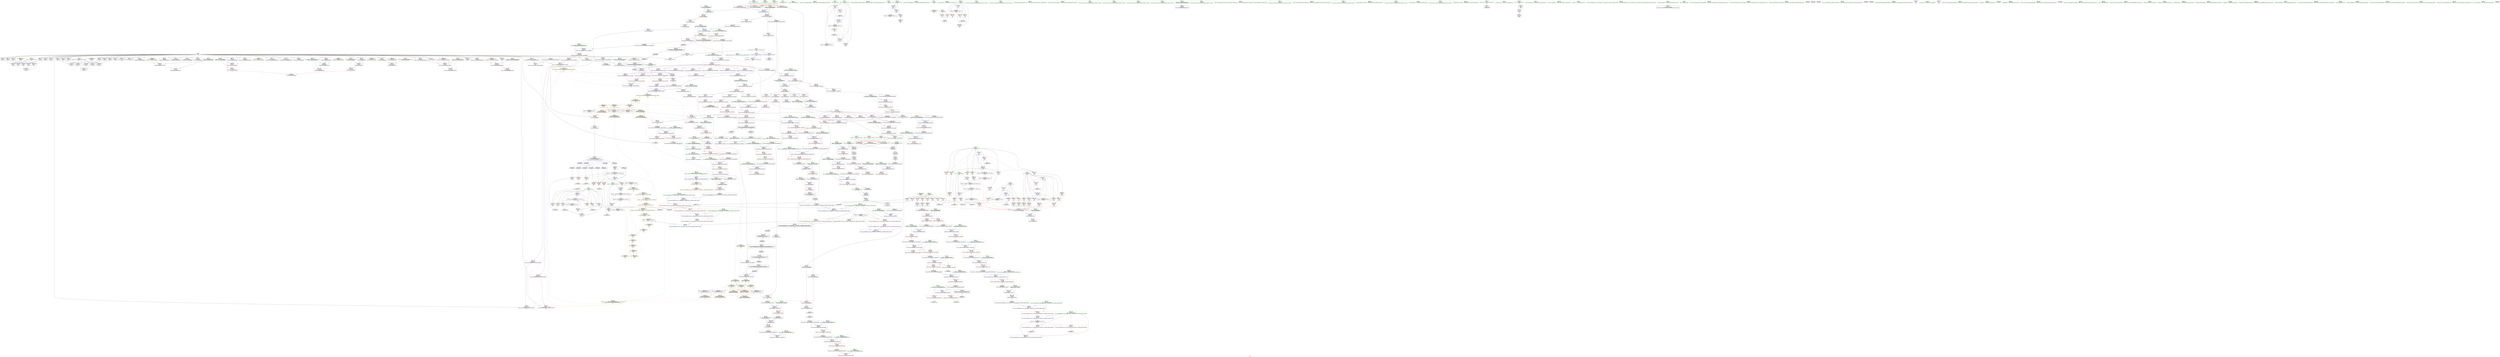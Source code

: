 digraph "SVFG" {
	label="SVFG";

	Node0x55ebae2409f0 [shape=record,color=grey,label="{NodeID: 0\nNullPtr|{|<s40>62}}"];
	Node0x55ebae2409f0 -> Node0x55ebae28f610[style=solid];
	Node0x55ebae2409f0 -> Node0x55ebae28f710[style=solid];
	Node0x55ebae2409f0 -> Node0x55ebae28f7e0[style=solid];
	Node0x55ebae2409f0 -> Node0x55ebae28f8b0[style=solid];
	Node0x55ebae2409f0 -> Node0x55ebae28f980[style=solid];
	Node0x55ebae2409f0 -> Node0x55ebae28fa50[style=solid];
	Node0x55ebae2409f0 -> Node0x55ebae28fb20[style=solid];
	Node0x55ebae2409f0 -> Node0x55ebae28fbf0[style=solid];
	Node0x55ebae2409f0 -> Node0x55ebae28fcc0[style=solid];
	Node0x55ebae2409f0 -> Node0x55ebae28fd90[style=solid];
	Node0x55ebae2409f0 -> Node0x55ebae28fe60[style=solid];
	Node0x55ebae2409f0 -> Node0x55ebae28ff30[style=solid];
	Node0x55ebae2409f0 -> Node0x55ebae290000[style=solid];
	Node0x55ebae2409f0 -> Node0x55ebae2900d0[style=solid];
	Node0x55ebae2409f0 -> Node0x55ebae2901a0[style=solid];
	Node0x55ebae2409f0 -> Node0x55ebae290270[style=solid];
	Node0x55ebae2409f0 -> Node0x55ebae290340[style=solid];
	Node0x55ebae2409f0 -> Node0x55ebae290410[style=solid];
	Node0x55ebae2409f0 -> Node0x55ebae2904e0[style=solid];
	Node0x55ebae2409f0 -> Node0x55ebae2905b0[style=solid];
	Node0x55ebae2409f0 -> Node0x55ebae290680[style=solid];
	Node0x55ebae2409f0 -> Node0x55ebae290750[style=solid];
	Node0x55ebae2409f0 -> Node0x55ebae290820[style=solid];
	Node0x55ebae2409f0 -> Node0x55ebae2908f0[style=solid];
	Node0x55ebae2409f0 -> Node0x55ebae2909c0[style=solid];
	Node0x55ebae2409f0 -> Node0x55ebae290a90[style=solid];
	Node0x55ebae2409f0 -> Node0x55ebae290b60[style=solid];
	Node0x55ebae2409f0 -> Node0x55ebae290c30[style=solid];
	Node0x55ebae2409f0 -> Node0x55ebae290d00[style=solid];
	Node0x55ebae2409f0 -> Node0x55ebae290dd0[style=solid];
	Node0x55ebae2409f0 -> Node0x55ebae28acc0[style=solid];
	Node0x55ebae2409f0 -> Node0x55ebae28ad90[style=solid];
	Node0x55ebae2409f0 -> Node0x55ebae28ae60[style=solid];
	Node0x55ebae2409f0 -> Node0x55ebae28af30[style=solid];
	Node0x55ebae2409f0 -> Node0x55ebae2936d0[style=solid];
	Node0x55ebae2409f0 -> Node0x55ebae2a6580[style=solid];
	Node0x55ebae2409f0 -> Node0x55ebae2a6650[style=solid];
	Node0x55ebae2409f0 -> Node0x55ebae2a6720[style=solid];
	Node0x55ebae2409f0 -> Node0x55ebae29e3f0[style=solid];
	Node0x55ebae2409f0 -> Node0x55ebae2a0910[style=solid];
	Node0x55ebae2409f0:s40 -> Node0x55ebae34de90[style=solid,color=red];
	Node0x55ebae293f20 [shape=record,color=blue,label="{NodeID: 443\n57\<--150\nehselector.slot\<--\nmain\n}"];
	Node0x55ebae293f20 -> Node0x55ebae298f40[style=dashed];
	Node0x55ebae297470 [shape=record,color=purple,label="{NodeID: 277\n596\<--588\n_M_finish\<--this1\n_ZNSt12_Vector_baseIiSaIiEE12_Vector_implC2ERKS0_\n}"];
	Node0x55ebae297470 -> Node0x55ebae2a6650[style=solid];
	Node0x55ebae30cc10 [shape=record,color=yellow,style=double,label="{NodeID: 1218\n32V_3 = CSCHI(MR_32V_2)\npts\{520000 \}\nCS[]|{|<s1>11|<s2>25|<s3>35|<s4>37}}"];
	Node0x55ebae30cc10 -> Node0x55ebae2e3de0[style=dashed];
	Node0x55ebae30cc10:s1 -> Node0x55ebae2f8eb0[style=dashed,color=red];
	Node0x55ebae30cc10:s2 -> Node0x55ebae2f8eb0[style=dashed,color=red];
	Node0x55ebae30cc10:s3 -> Node0x55ebae2fa110[style=dashed,color=red];
	Node0x55ebae30cc10:s4 -> Node0x55ebae2fa110[style=dashed,color=red];
	Node0x55ebae287780 [shape=record,color=green,label="{NodeID: 111\n736\<--737\ncall2\<--call2_field_insensitive\n_ZN9__gnu_cxx13new_allocatorIiE8allocateEmPKv\n}"];
	Node0x55ebae287780 -> Node0x55ebae295360[style=solid];
	Node0x55ebae2911e0 [shape=record,color=red,label="{NodeID: 388\n668\<--662\nthis1\<--this.addr\n_ZN9__gnu_cxx13new_allocatorIiEC2ERKS1_\n}"];
	Node0x55ebae28c550 [shape=record,color=black,label="{NodeID: 222\n441\<--425\n\<--this1\n_ZNSt6vectorIiSaIiEED2Ev\n|{<s0>45}}"];
	Node0x55ebae28c550:s0 -> Node0x55ebae34f8d0[style=solid,color=red];
	Node0x55ebae288970 [shape=record,color=green,label="{NodeID: 56\n349\<--350\nehselector.slot\<--ehselector.slot_field_insensitive\n_ZNSt6vectorIiSaIiEEC2EmRKS0_\n}"];
	Node0x55ebae288970 -> Node0x55ebae29b300[style=solid];
	Node0x55ebae288970 -> Node0x55ebae2a53a0[style=solid];
	Node0x55ebae2a6990 [shape=record,color=blue,label="{NodeID: 499\n616\<--612\n_M_start\<--call\n_ZNSt12_Vector_baseIiSaIiEE17_M_create_storageEm\n|{|<s2>49}}"];
	Node0x55ebae2a6990 -> Node0x55ebae29ca90[style=dashed];
	Node0x55ebae2a6990 -> Node0x55ebae290ea0[style=dashed];
	Node0x55ebae2a6990:s2 -> Node0x55ebae30d930[style=dashed,color=blue];
	Node0x55ebae29a1f0 [shape=record,color=red,label="{NodeID: 333\n248\<--79\n\<--highest_b\nmain\n}"];
	Node0x55ebae29a1f0 -> Node0x55ebae2a0310[style=solid];
	Node0x55ebae34b680 [shape=record,color=black,label="{NodeID: 1274\n580 = PHI(489, )\n0th arg _ZNSt12_Vector_baseIiSaIiEE12_Vector_implC2ERKS0_ }"];
	Node0x55ebae34b680 -> Node0x55ebae2a63e0[style=solid];
	Node0x55ebae28fa50 [shape=record,color=black,label="{NodeID: 167\n141\<--3\n\<--dummyVal\nmain\n}"];
	Node0x55ebae28fa50 -> Node0x55ebae293cb0[style=solid];
	Node0x55ebae26cff0 [shape=record,color=green,label="{NodeID: 1\n7\<--1\n__dso_handle\<--dummyObj\nGlob }"];
	Node0x55ebae293ff0 [shape=record,color=blue,label="{NodeID: 444\n69\<--84\nscore\<--\nmain\n}"];
	Node0x55ebae293ff0 -> Node0x55ebae2dd9e0[style=dashed];
	Node0x55ebae297540 [shape=record,color=purple,label="{NodeID: 278\n598\<--588\n_M_end_of_storage\<--this1\n_ZNSt12_Vector_baseIiSaIiEE12_Vector_implC2ERKS0_\n}"];
	Node0x55ebae297540 -> Node0x55ebae2a6720[style=solid];
	Node0x55ebae30ccf0 [shape=record,color=yellow,style=double,label="{NodeID: 1219\n38V_3 = CSCHI(MR_38V_2)\npts\{520001 520002 \}\nCS[]|{|<s1>35|<s2>35|<s3>37|<s4>37}}"];
	Node0x55ebae30ccf0 -> Node0x55ebae2e4ce0[style=dashed];
	Node0x55ebae30ccf0:s1 -> Node0x55ebae2fa250[style=dashed,color=red];
	Node0x55ebae30ccf0:s2 -> Node0x55ebae2fa390[style=dashed,color=red];
	Node0x55ebae30ccf0:s3 -> Node0x55ebae2fa250[style=dashed,color=red];
	Node0x55ebae30ccf0:s4 -> Node0x55ebae2fa390[style=dashed,color=red];
	Node0x55ebae287850 [shape=record,color=green,label="{NodeID: 112\n738\<--739\n_Znwm\<--_Znwm_field_insensitive\n}"];
	Node0x55ebae2912b0 [shape=record,color=red,label="{NodeID: 389\n679\<--673\nthis1\<--this.addr\n_ZNSt12_Vector_baseIiSaIiEE11_M_allocateEm\n}"];
	Node0x55ebae2912b0 -> Node0x55ebae297e30[style=solid];
	Node0x55ebae28c620 [shape=record,color=black,label="{NodeID: 223\n449\<--425\n\<--this1\n_ZNSt6vectorIiSaIiEED2Ev\n|{<s0>46}}"];
	Node0x55ebae28c620:s0 -> Node0x55ebae34f8d0[style=solid,color=red];
	Node0x55ebae288a40 [shape=record,color=green,label="{NodeID: 57\n359\<--360\n_ZNSt12_Vector_baseIiSaIiEEC2EmRKS0_\<--_ZNSt12_Vector_baseIiSaIiEEC2EmRKS0__field_insensitive\n}"];
	Node0x55ebae2a6a60 [shape=record,color=blue,label="{NodeID: 500\n622\<--620\n_M_finish\<--\n_ZNSt12_Vector_baseIiSaIiEE17_M_create_storageEm\n|{<s0>49}}"];
	Node0x55ebae2a6a60:s0 -> Node0x55ebae30d930[style=dashed,color=blue];
	Node0x55ebae29a2c0 [shape=record,color=red,label="{NodeID: 334\n227\<--81\n\<--i43\nmain\n}"];
	Node0x55ebae29a2c0 -> Node0x55ebae2bdbc0[style=solid];
	Node0x55ebae34b7f0 [shape=record,color=black,label="{NodeID: 1275\n581 = PHI(490, )\n1st arg _ZNSt12_Vector_baseIiSaIiEE12_Vector_implC2ERKS0_ }"];
	Node0x55ebae34b7f0 -> Node0x55ebae2a64b0[style=solid];
	Node0x55ebae28fb20 [shape=record,color=black,label="{NodeID: 168\n143\<--3\n\<--dummyVal\nmain\n}"];
	Node0x55ebae28fb20 -> Node0x55ebae293d80[style=solid];
	Node0x55ebae274e90 [shape=record,color=green,label="{NodeID: 2\n8\<--1\n_ZSt3cin\<--dummyObj\nGlob }"];
	Node0x55ebae2940c0 [shape=record,color=blue,label="{NodeID: 445\n71\<--84\nmoves\<--\nmain\n}"];
	Node0x55ebae2940c0 -> Node0x55ebae299830[style=dashed];
	Node0x55ebae2940c0 -> Node0x55ebae2999d0[style=dashed];
	Node0x55ebae2940c0 -> Node0x55ebae294400[style=dashed];
	Node0x55ebae2940c0 -> Node0x55ebae2e1ae0[style=dashed];
	Node0x55ebae2940c0 -> Node0x55ebae2ee7e0[style=dashed];
	Node0x55ebae297610 [shape=record,color=purple,label="{NodeID: 279\n615\<--610\n_M_impl\<--this1\n_ZNSt12_Vector_baseIiSaIiEE17_M_create_storageEm\n}"];
	Node0x55ebae30cdd0 [shape=record,color=yellow,style=double,label="{NodeID: 1220\n57V_2 = CSCHI(MR_57V_1)\npts\{520000 600000 660000 \}\nCS[]|{<s0>6|<s1>9|<s2>18|<s3>40|<s4>41}}"];
	Node0x55ebae30cdd0:s0 -> Node0x55ebae30cc10[style=dashed,color=blue];
	Node0x55ebae30cdd0:s1 -> Node0x55ebae30c5d0[style=dashed,color=blue];
	Node0x55ebae30cdd0:s2 -> Node0x55ebae30c8f0[style=dashed,color=blue];
	Node0x55ebae30cdd0:s3 -> Node0x55ebae2fcb30[style=dashed,color=red];
	Node0x55ebae30cdd0:s4 -> Node0x55ebae2fd2a0[style=dashed,color=red];
	Node0x55ebae287950 [shape=record,color=green,label="{NodeID: 113\n744\<--745\nthis.addr\<--this.addr_field_insensitive\n_ZNK9__gnu_cxx13new_allocatorIiE8max_sizeEv\n}"];
	Node0x55ebae287950 -> Node0x55ebae291930[style=solid];
	Node0x55ebae287950 -> Node0x55ebae2a75c0[style=solid];
	Node0x55ebae291380 [shape=record,color=red,label="{NodeID: 390\n680\<--675\n\<--__n.addr\n_ZNSt12_Vector_baseIiSaIiEE11_M_allocateEm\n}"];
	Node0x55ebae291380 -> Node0x55ebae2bd8c0[style=solid];
	Node0x55ebae28c6f0 [shape=record,color=black,label="{NodeID: 224\n523\<--522\n\<--this1\n_ZNSt6vectorIiSaIiEE21_M_default_initializeEm\n}"];
	Node0x55ebae28c6f0 -> Node0x55ebae2969e0[style=solid];
	Node0x55ebae28c6f0 -> Node0x55ebae296ab0[style=solid];
	Node0x55ebae288b40 [shape=record,color=green,label="{NodeID: 58\n363\<--364\n_ZNSt6vectorIiSaIiEE21_M_default_initializeEm\<--_ZNSt6vectorIiSaIiEE21_M_default_initializeEm_field_insensitive\n}"];
	Node0x55ebae2a6b30 [shape=record,color=blue,label="{NodeID: 501\n630\<--628\n_M_end_of_storage\<--add.ptr\n_ZNSt12_Vector_baseIiSaIiEE17_M_create_storageEm\n|{<s0>49}}"];
	Node0x55ebae2a6b30:s0 -> Node0x55ebae30d930[style=dashed,color=blue];
	Node0x55ebae29a390 [shape=record,color=red,label="{NodeID: 335\n231\<--81\n\<--i43\nmain\n}"];
	Node0x55ebae29a390 -> Node0x55ebae28b920[style=solid];
	Node0x55ebae34b930 [shape=record,color=black,label="{NodeID: 1276\n386 = PHI(53, 61, 53, 61, 67, 67, 639, )\n0th arg _ZNSaIiED2Ev }"];
	Node0x55ebae34b930 -> Node0x55ebae2a5470[style=solid];
	Node0x55ebae28fbf0 [shape=record,color=black,label="{NodeID: 169\n147\<--3\n\<--dummyVal\nmain\n}"];
	Node0x55ebae274f20 [shape=record,color=green,label="{NodeID: 3\n9\<--1\n.str\<--dummyObj\nGlob }"];
	Node0x55ebae2fa7a0 [shape=record,color=yellow,style=double,label="{NodeID: 944\n93V_1 = ENCHI(MR_93V_0)\npts\{482 \}\nFun[_ZNSt12_Vector_baseIiSaIiEEC2EmRKS0_]}"];
	Node0x55ebae2fa7a0 -> Node0x55ebae2a5d60[style=dashed];
	Node0x55ebae294190 [shape=record,color=blue,label="{NodeID: 446\n73\<--168\nfound\<--\nmain\n}"];
	Node0x55ebae294190 -> Node0x55ebae299aa0[style=dashed];
	Node0x55ebae294190 -> Node0x55ebae294190[style=dashed];
	Node0x55ebae294190 -> Node0x55ebae2945a0[style=dashed];
	Node0x55ebae294190 -> Node0x55ebae2e1fe0[style=dashed];
	Node0x55ebae2976e0 [shape=record,color=purple,label="{NodeID: 280\n616\<--610\n_M_start\<--this1\n_ZNSt12_Vector_baseIiSaIiEE17_M_create_storageEm\n}"];
	Node0x55ebae2976e0 -> Node0x55ebae2a6990[style=solid];
	Node0x55ebae30cf90 [shape=record,color=yellow,style=double,label="{NodeID: 1221\n59V_2 = CSCHI(MR_59V_1)\npts\{520001 600001 660001 \}\nCS[]|{<s0>40}}"];
	Node0x55ebae30cf90:s0 -> Node0x55ebae2a60a0[style=dashed,color=red];
	Node0x55ebae28cce0 [shape=record,color=green,label="{NodeID: 114\n757\<--758\n__first.addr\<--__first.addr_field_insensitive\n_ZSt27__uninitialized_default_n_aIPimiET_S1_T0_RSaIT1_E\n}"];
	Node0x55ebae28cce0 -> Node0x55ebae291a00[style=solid];
	Node0x55ebae28cce0 -> Node0x55ebae2a7690[style=solid];
	Node0x55ebae291450 [shape=record,color=red,label="{NodeID: 391\n686\<--675\n\<--__n.addr\n_ZNSt12_Vector_baseIiSaIiEE11_M_allocateEm\n|{<s0>61}}"];
	Node0x55ebae291450:s0 -> Node0x55ebae34c060[style=solid,color=red];
	Node0x55ebae28c7c0 [shape=record,color=black,label="{NodeID: 225\n528\<--522\n\<--this1\n_ZNSt6vectorIiSaIiEE21_M_default_initializeEm\n|{<s0>51}}"];
	Node0x55ebae28c7c0:s0 -> Node0x55ebae34e130[style=solid,color=red];
	Node0x55ebae288c40 [shape=record,color=green,label="{NodeID: 59\n373\<--374\n_ZNSt12_Vector_baseIiSaIiEED2Ev\<--_ZNSt12_Vector_baseIiSaIiEED2Ev_field_insensitive\n}"];
	Node0x55ebae2dede0 [shape=record,color=black,label="{NodeID: 834\nMR_24V_4 = PHI(MR_24V_6, MR_24V_2, MR_24V_4, )\npts\{78 \}\n}"];
	Node0x55ebae2dede0 -> Node0x55ebae2948e0[style=dashed];
	Node0x55ebae2dede0 -> Node0x55ebae2dede0[style=dashed];
	Node0x55ebae2dede0 -> Node0x55ebae2e29e0[style=dashed];
	Node0x55ebae2a6c00 [shape=record,color=blue,label="{NodeID: 502\n635\<--634\nthis.addr\<--this\n_ZNSt12_Vector_baseIiSaIiEE12_Vector_implD2Ev\n}"];
	Node0x55ebae2a6c00 -> Node0x55ebae290f70[style=dashed];
	Node0x55ebae29a460 [shape=record,color=red,label="{NodeID: 336\n238\<--81\n\<--i43\nmain\n}"];
	Node0x55ebae29a460 -> Node0x55ebae28b9f0[style=solid];
	Node0x55ebae34bf50 [shape=record,color=black,label="{NodeID: 1277\n695 = PHI(685, )\n0th arg _ZNSt16allocator_traitsISaIiEE8allocateERS0_m }"];
	Node0x55ebae34bf50 -> Node0x55ebae2a71b0[style=solid];
	Node0x55ebae28fcc0 [shape=record,color=black,label="{NodeID: 170\n148\<--3\n\<--dummyVal\nmain\n}"];
	Node0x55ebae28fcc0 -> Node0x55ebae293e50[style=solid];
	Node0x55ebae2751d0 [shape=record,color=green,label="{NodeID: 4\n11\<--1\n.str.1\<--dummyObj\nGlob }"];
	Node0x55ebae2fa880 [shape=record,color=yellow,style=double,label="{NodeID: 945\n95V_1 = ENCHI(MR_95V_0)\npts\{484 \}\nFun[_ZNSt12_Vector_baseIiSaIiEEC2EmRKS0_]}"];
	Node0x55ebae2fa880 -> Node0x55ebae2a5e30[style=dashed];
	Node0x55ebae294260 [shape=record,color=blue,label="{NodeID: 447\n75\<--84\ni23\<--\nmain\n}"];
	Node0x55ebae294260 -> Node0x55ebae299b70[style=dashed];
	Node0x55ebae294260 -> Node0x55ebae299c40[style=dashed];
	Node0x55ebae294260 -> Node0x55ebae299d10[style=dashed];
	Node0x55ebae294260 -> Node0x55ebae299de0[style=dashed];
	Node0x55ebae294260 -> Node0x55ebae299eb0[style=dashed];
	Node0x55ebae294260 -> Node0x55ebae299f80[style=dashed];
	Node0x55ebae294260 -> Node0x55ebae294260[style=dashed];
	Node0x55ebae294260 -> Node0x55ebae294810[style=dashed];
	Node0x55ebae294260 -> Node0x55ebae2e24e0[style=dashed];
	Node0x55ebae2977b0 [shape=record,color=purple,label="{NodeID: 281\n618\<--610\n_M_impl2\<--this1\n_ZNSt12_Vector_baseIiSaIiEE17_M_create_storageEm\n}"];
	Node0x55ebae30d0d0 [shape=record,color=yellow,style=double,label="{NodeID: 1222\n61V_2 = CSCHI(MR_61V_1)\npts\{520002 600002 660002 \}\nCS[]|{<s0>6|<s1>9|<s2>18|<s3>41}}"];
	Node0x55ebae30d0d0:s0 -> Node0x55ebae30ccf0[style=dashed,color=blue];
	Node0x55ebae30d0d0:s1 -> Node0x55ebae30c6b0[style=dashed,color=blue];
	Node0x55ebae30d0d0:s2 -> Node0x55ebae30c9d0[style=dashed,color=blue];
	Node0x55ebae30d0d0:s3 -> Node0x55ebae2fd3e0[style=dashed,color=red];
	Node0x55ebae28cd70 [shape=record,color=green,label="{NodeID: 115\n759\<--760\n__n.addr\<--__n.addr_field_insensitive\n_ZSt27__uninitialized_default_n_aIPimiET_S1_T0_RSaIT1_E\n}"];
	Node0x55ebae28cd70 -> Node0x55ebae291ad0[style=solid];
	Node0x55ebae28cd70 -> Node0x55ebae2a7760[style=solid];
	Node0x55ebae291520 [shape=record,color=red,label="{NodeID: 392\n703\<--697\n\<--__a.addr\n_ZNSt16allocator_traitsISaIiEE8allocateERS0_m\n}"];
	Node0x55ebae291520 -> Node0x55ebae2951c0[style=solid];
	Node0x55ebae28c890 [shape=record,color=black,label="{NodeID: 226\n533\<--522\n\<--this1\n_ZNSt6vectorIiSaIiEE21_M_default_initializeEm\n}"];
	Node0x55ebae28c890 -> Node0x55ebae296b80[style=solid];
	Node0x55ebae28c890 -> Node0x55ebae296c50[style=solid];
	Node0x55ebae288d40 [shape=record,color=green,label="{NodeID: 60\n381\<--382\n__gxx_personality_v0\<--__gxx_personality_v0_field_insensitive\n}"];
	Node0x55ebae2fdf80 [shape=record,color=yellow,style=double,label="{NodeID: 1001\n4V_1 = ENCHI(MR_4V_0)\npts\{46 \}\nFun[main]}"];
	Node0x55ebae2fdf80 -> Node0x55ebae2983e0[style=dashed];
	Node0x55ebae2df2e0 [shape=record,color=black,label="{NodeID: 835\nMR_26V_4 = PHI(MR_26V_6, MR_26V_2, MR_26V_4, )\npts\{80 \}\n}"];
	Node0x55ebae2df2e0 -> Node0x55ebae2949b0[style=dashed];
	Node0x55ebae2df2e0 -> Node0x55ebae2df2e0[style=dashed];
	Node0x55ebae2df2e0 -> Node0x55ebae2e2ee0[style=dashed];
	Node0x55ebae2a6cd0 [shape=record,color=blue,label="{NodeID: 503\n645\<--643\nthis.addr\<--this\n_ZNSaIiEC2ERKS_\n}"];
	Node0x55ebae2a6cd0 -> Node0x55ebae291040[style=dashed];
	Node0x55ebae29a530 [shape=record,color=red,label="{NodeID: 337\n244\<--81\n\<--i43\nmain\n}"];
	Node0x55ebae29a530 -> Node0x55ebae28bac0[style=solid];
	Node0x55ebae34c060 [shape=record,color=black,label="{NodeID: 1278\n696 = PHI(686, )\n1st arg _ZNSt16allocator_traitsISaIiEE8allocateERS0_m }"];
	Node0x55ebae34c060 -> Node0x55ebae2a7280[style=solid];
	Node0x55ebae28fd90 [shape=record,color=black,label="{NodeID: 171\n150\<--3\n\<--dummyVal\nmain\n}"];
	Node0x55ebae28fd90 -> Node0x55ebae293f20[style=solid];
	Node0x55ebae275260 [shape=record,color=green,label="{NodeID: 5\n14\<--1\n\<--dummyObj\nCan only get source location for instruction, argument, global var or function.}"];
	Node0x55ebae2fa960 [shape=record,color=yellow,style=double,label="{NodeID: 946\n97V_1 = ENCHI(MR_97V_0)\npts\{520000 520001 520002 600000 600001 600002 660000 660001 660002 \}\nFun[_ZNSt12_Vector_baseIiSaIiEEC2EmRKS0_]|{<s0>48|<s1>48|<s2>48}}"];
	Node0x55ebae2fa960:s0 -> Node0x55ebae2a6580[style=dashed,color=red];
	Node0x55ebae2fa960:s1 -> Node0x55ebae2a6650[style=dashed,color=red];
	Node0x55ebae2fa960:s2 -> Node0x55ebae2a6720[style=dashed,color=red];
	Node0x55ebae294330 [shape=record,color=blue,label="{NodeID: 448\n69\<--194\nscore\<--add\nmain\n}"];
	Node0x55ebae294330 -> Node0x55ebae2995c0[style=dashed];
	Node0x55ebae294330 -> Node0x55ebae299690[style=dashed];
	Node0x55ebae294330 -> Node0x55ebae299760[style=dashed];
	Node0x55ebae294330 -> Node0x55ebae2a4b80[style=dashed];
	Node0x55ebae294330 -> Node0x55ebae2dd9e0[style=dashed];
	Node0x55ebae294330 -> Node0x55ebae2e15e0[style=dashed];
	Node0x55ebae297880 [shape=record,color=purple,label="{NodeID: 282\n619\<--610\n_M_start3\<--this1\n_ZNSt12_Vector_baseIiSaIiEE17_M_create_storageEm\n}"];
	Node0x55ebae297880 -> Node0x55ebae29ca90[style=solid];
	Node0x55ebae30d210 [shape=record,color=yellow,style=double,label="{NodeID: 1223\n30V_2 = CSCHI(MR_30V_1)\npts\{737 \}\nCS[]|{<s0>6|<s1>9|<s2>18}}"];
	Node0x55ebae30d210:s0 -> Node0x55ebae30cab0[style=dashed,color=blue];
	Node0x55ebae30d210:s1 -> Node0x55ebae30c470[style=dashed,color=blue];
	Node0x55ebae30d210:s2 -> Node0x55ebae2dfce0[style=dashed,color=blue];
	Node0x55ebae28ce40 [shape=record,color=green,label="{NodeID: 116\n761\<--762\n.addr\<--.addr_field_insensitive\n_ZSt27__uninitialized_default_n_aIPimiET_S1_T0_RSaIT1_E\n}"];
	Node0x55ebae28ce40 -> Node0x55ebae2a7830[style=solid];
	Node0x55ebae2915f0 [shape=record,color=red,label="{NodeID: 393\n705\<--699\n\<--__n.addr\n_ZNSt16allocator_traitsISaIiEE8allocateERS0_m\n|{<s0>62}}"];
	Node0x55ebae2915f0:s0 -> Node0x55ebae34dd80[style=solid,color=red];
	Node0x55ebae28c960 [shape=record,color=black,label="{NodeID: 227\n557\<--553\nsub.ptr.lhs.cast\<--\n_ZNSt12_Vector_baseIiSaIiEED2Ev\n}"];
	Node0x55ebae28c960 -> Node0x55ebae29fa10[style=solid];
	Node0x55ebae288e40 [shape=record,color=green,label="{NodeID: 61\n387\<--388\nthis.addr\<--this.addr_field_insensitive\n_ZNSaIiED2Ev\n}"];
	Node0x55ebae288e40 -> Node0x55ebae29b3d0[style=solid];
	Node0x55ebae288e40 -> Node0x55ebae2a5470[style=solid];
	Node0x55ebae2df7e0 [shape=record,color=black,label="{NodeID: 836\nMR_28V_4 = PHI(MR_28V_6, MR_28V_2, MR_28V_4, )\npts\{82 \}\n}"];
	Node0x55ebae2df7e0 -> Node0x55ebae294a80[style=dashed];
	Node0x55ebae2df7e0 -> Node0x55ebae2df7e0[style=dashed];
	Node0x55ebae2df7e0 -> Node0x55ebae2e33e0[style=dashed];
	Node0x55ebae2a6da0 [shape=record,color=blue,label="{NodeID: 504\n647\<--644\n__a.addr\<--__a\n_ZNSaIiEC2ERKS_\n}"];
	Node0x55ebae2a6da0 -> Node0x55ebae291110[style=dashed];
	Node0x55ebae29a600 [shape=record,color=red,label="{NodeID: 338\n251\<--81\n\<--i43\nmain\n}"];
	Node0x55ebae29a600 -> Node0x55ebae294b50[style=solid];
	Node0x55ebae34c170 [shape=record,color=black,label="{NodeID: 1279\n397 = PHI(51, 59, 59, 65, 65, 65, 51, 65, 59, 59, 65, )\n0th arg _ZNSt6vectorIiSaIiEEixEm }"];
	Node0x55ebae34c170 -> Node0x55ebae2a5540[style=solid];
	Node0x55ebae28fe60 [shape=record,color=black,label="{NodeID: 172\n206\<--3\n\<--dummyVal\nmain\n}"];
	Node0x55ebae2752f0 [shape=record,color=green,label="{NodeID: 6\n84\<--1\n\<--dummyObj\nCan only get source location for instruction, argument, global var or function.}"];
	Node0x55ebae294400 [shape=record,color=blue,label="{NodeID: 449\n71\<--197\nmoves\<--inc35\nmain\n}"];
	Node0x55ebae294400 -> Node0x55ebae2ee7e0[style=dashed];
	Node0x55ebae297950 [shape=record,color=purple,label="{NodeID: 283\n621\<--610\n_M_impl4\<--this1\n_ZNSt12_Vector_baseIiSaIiEE17_M_create_storageEm\n}"];
	Node0x55ebae30d370 [shape=record,color=yellow,style=double,label="{NodeID: 1224\n59V_3 = CSCHI(MR_59V_2)\npts\{520001 600001 660001 \}\nCS[]|{<s0>6|<s1>9|<s2>18}}"];
	Node0x55ebae30d370:s0 -> Node0x55ebae30ccf0[style=dashed,color=blue];
	Node0x55ebae30d370:s1 -> Node0x55ebae30c6b0[style=dashed,color=blue];
	Node0x55ebae30d370:s2 -> Node0x55ebae30c9d0[style=dashed,color=blue];
	Node0x55ebae28cf10 [shape=record,color=green,label="{NodeID: 117\n769\<--770\n_ZSt25__uninitialized_default_nIPimET_S1_T0_\<--_ZSt25__uninitialized_default_nIPimET_S1_T0__field_insensitive\n}"];
	Node0x55ebae2916c0 [shape=record,color=red,label="{NodeID: 394\n723\<--714\nthis1\<--this.addr\n_ZN9__gnu_cxx13new_allocatorIiE8allocateEmPKv\n|{<s0>63}}"];
	Node0x55ebae2916c0:s0 -> Node0x55ebae34f6b0[style=solid,color=red];
	Node0x55ebae28ca30 [shape=record,color=black,label="{NodeID: 228\n558\<--556\nsub.ptr.rhs.cast\<--\n_ZNSt12_Vector_baseIiSaIiEED2Ev\n}"];
	Node0x55ebae28ca30 -> Node0x55ebae29fa10[style=solid];
	Node0x55ebae288f10 [shape=record,color=green,label="{NodeID: 62\n393\<--394\n_ZN9__gnu_cxx13new_allocatorIiED2Ev\<--_ZN9__gnu_cxx13new_allocatorIiED2Ev_field_insensitive\n}"];
	Node0x55ebae2fe140 [shape=record,color=yellow,style=double,label="{NodeID: 1003\n8V_1 = ENCHI(MR_8V_0)\npts\{50 \}\nFun[main]}"];
	Node0x55ebae2fe140 -> Node0x55ebae2987f0[style=dashed];
	Node0x55ebae2fe140 -> Node0x55ebae2988c0[style=dashed];
	Node0x55ebae2fe140 -> Node0x55ebae298990[style=dashed];
	Node0x55ebae2fe140 -> Node0x55ebae298a60[style=dashed];
	Node0x55ebae2fe140 -> Node0x55ebae298b30[style=dashed];
	Node0x55ebae2fe140 -> Node0x55ebae298c00[style=dashed];
	Node0x55ebae2fe140 -> Node0x55ebae298cd0[style=dashed];
	Node0x55ebae2fe140 -> Node0x55ebae298da0[style=dashed];
	Node0x55ebae2dfce0 [shape=record,color=black,label="{NodeID: 837\nMR_30V_7 = PHI(MR_30V_10, MR_30V_6, MR_30V_9, )\npts\{737 \}\n}"];
	Node0x55ebae2dfce0 -> Node0x55ebae29a870[style=dashed];
	Node0x55ebae2dfce0 -> Node0x55ebae29a940[style=dashed];
	Node0x55ebae2dfce0 -> Node0x55ebae29aa10[style=dashed];
	Node0x55ebae2dfce0 -> Node0x55ebae29aae0[style=dashed];
	Node0x55ebae2dfce0 -> Node0x55ebae29abb0[style=dashed];
	Node0x55ebae2dfce0 -> Node0x55ebae29ac80[style=dashed];
	Node0x55ebae2dfce0 -> Node0x55ebae29ad50[style=dashed];
	Node0x55ebae2dfce0 -> Node0x55ebae2944d0[style=dashed];
	Node0x55ebae2dfce0 -> Node0x55ebae294dc0[style=dashed];
	Node0x55ebae2dfce0 -> Node0x55ebae2dfce0[style=dashed];
	Node0x55ebae2dfce0 -> Node0x55ebae2e38e0[style=dashed];
	Node0x55ebae2a6e70 [shape=record,color=blue,label="{NodeID: 505\n662\<--660\nthis.addr\<--this\n_ZN9__gnu_cxx13new_allocatorIiEC2ERKS1_\n}"];
	Node0x55ebae2a6e70 -> Node0x55ebae2911e0[style=dashed];
	Node0x55ebae29a6d0 [shape=record,color=red,label="{NodeID: 339\n253\<--81\n\<--i43\nmain\n}"];
	Node0x55ebae29a6d0 -> Node0x55ebae28bb90[style=solid];
	Node0x55ebae34c7d0 [shape=record,color=black,label="{NodeID: 1280\n398 = PHI(119, 125, 176, 183, 189, 200, 232, 239, 245, 254, 269, )\n1st arg _ZNSt6vectorIiSaIiEEixEm }"];
	Node0x55ebae34c7d0 -> Node0x55ebae2a5610[style=solid];
	Node0x55ebae28ff30 [shape=record,color=black,label="{NodeID: 173\n207\<--3\n\<--dummyVal\nmain\n}"];
	Node0x55ebae28ff30 -> Node0x55ebae294670[style=solid];
	Node0x55ebae2757b0 [shape=record,color=green,label="{NodeID: 7\n89\<--1\n\<--dummyObj\nCan only get source location for instruction, argument, global var or function.}"];
	Node0x55ebae2944d0 [shape=record,color=blue,label="{NodeID: 450\n201\<--164\ncall37\<--\nmain\n}"];
	Node0x55ebae2944d0 -> Node0x55ebae29aae0[style=dashed];
	Node0x55ebae2944d0 -> Node0x55ebae29abb0[style=dashed];
	Node0x55ebae2944d0 -> Node0x55ebae29ac80[style=dashed];
	Node0x55ebae2944d0 -> Node0x55ebae29ad50[style=dashed];
	Node0x55ebae2944d0 -> Node0x55ebae294dc0[style=dashed];
	Node0x55ebae2944d0 -> Node0x55ebae2dfce0[style=dashed];
	Node0x55ebae2944d0 -> Node0x55ebae2e38e0[style=dashed];
	Node0x55ebae297a20 [shape=record,color=purple,label="{NodeID: 284\n622\<--610\n_M_finish\<--this1\n_ZNSt12_Vector_baseIiSaIiEE17_M_create_storageEm\n}"];
	Node0x55ebae297a20 -> Node0x55ebae2a6a60[style=solid];
	Node0x55ebae30d4b0 [shape=record,color=yellow,style=double,label="{NodeID: 1225\n30V_2 = CSCHI(MR_30V_1)\npts\{737 \}\nCS[]|{<s0>67}}"];
	Node0x55ebae30d4b0:s0 -> Node0x55ebae30ddb0[style=dashed,color=blue];
	Node0x55ebae28d010 [shape=record,color=green,label="{NodeID: 118\n774\<--775\nthis.addr\<--this.addr_field_insensitive\n_ZNSt12_Vector_baseIiSaIiEE19_M_get_Tp_allocatorEv\n}"];
	Node0x55ebae28d010 -> Node0x55ebae291ba0[style=solid];
	Node0x55ebae28d010 -> Node0x55ebae2a7900[style=solid];
	Node0x55ebae291790 [shape=record,color=red,label="{NodeID: 395\n724\<--716\n\<--__n.addr\n_ZN9__gnu_cxx13new_allocatorIiE8allocateEmPKv\n}"];
	Node0x55ebae291790 -> Node0x55ebae2a0190[style=solid];
	Node0x55ebae28cb00 [shape=record,color=black,label="{NodeID: 229\n589\<--588\n\<--this1\n_ZNSt12_Vector_baseIiSaIiEE12_Vector_implC2ERKS0_\n|{<s0>57}}"];
	Node0x55ebae28cb00:s0 -> Node0x55ebae350430[style=solid,color=red];
	Node0x55ebae289010 [shape=record,color=green,label="{NodeID: 63\n399\<--400\nthis.addr\<--this.addr_field_insensitive\n_ZNSt6vectorIiSaIiEEixEm\n}"];
	Node0x55ebae289010 -> Node0x55ebae29b4a0[style=solid];
	Node0x55ebae289010 -> Node0x55ebae2a5540[style=solid];
	Node0x55ebae2fe220 [shape=record,color=yellow,style=double,label="{NodeID: 1004\n10V_1 = ENCHI(MR_10V_0)\npts\{56 \}\nFun[main]}"];
	Node0x55ebae2fe220 -> Node0x55ebae293b10[style=dashed];
	Node0x55ebae2fe220 -> Node0x55ebae293cb0[style=dashed];
	Node0x55ebae2fe220 -> Node0x55ebae293e50[style=dashed];
	Node0x55ebae2fe220 -> Node0x55ebae294670[style=dashed];
	Node0x55ebae2fe220 -> Node0x55ebae2a4d20[style=dashed];
	Node0x55ebae2a6f40 [shape=record,color=blue,label="{NodeID: 506\n664\<--661\n.addr\<--\n_ZN9__gnu_cxx13new_allocatorIiEC2ERKS1_\n}"];
	Node0x55ebae29a7a0 [shape=record,color=red,label="{NodeID: 340\n260\<--81\n\<--i43\nmain\n}"];
	Node0x55ebae29a7a0 -> Node0x55ebae29ec90[style=solid];
	Node0x55ebae34cb90 [shape=record,color=black,label="{NodeID: 1281\n602 = PHI(488, )\n0th arg _ZNSt12_Vector_baseIiSaIiEE17_M_create_storageEm }"];
	Node0x55ebae34cb90 -> Node0x55ebae2a67f0[style=solid];
	Node0x55ebae290000 [shape=record,color=black,label="{NodeID: 174\n209\<--3\n\<--dummyVal\nmain\n}"];
	Node0x55ebae290000 -> Node0x55ebae294740[style=solid];
	Node0x55ebae275870 [shape=record,color=green,label="{NodeID: 8\n164\<--1\n\<--dummyObj\nCan only get source location for instruction, argument, global var or function.}"];
	Node0x55ebae2945a0 [shape=record,color=blue,label="{NodeID: 451\n73\<--204\nfound\<--\nmain\n}"];
	Node0x55ebae2945a0 -> Node0x55ebae299aa0[style=dashed];
	Node0x55ebae2945a0 -> Node0x55ebae294190[style=dashed];
	Node0x55ebae2945a0 -> Node0x55ebae2e1fe0[style=dashed];
	Node0x55ebae297af0 [shape=record,color=purple,label="{NodeID: 285\n624\<--610\n_M_impl5\<--this1\n_ZNSt12_Vector_baseIiSaIiEE17_M_create_storageEm\n}"];
	Node0x55ebae30d610 [shape=record,color=yellow,style=double,label="{NodeID: 1226\n30V_2 = CSCHI(MR_30V_1)\npts\{737 \}\nCS[]|{<s0>68}}"];
	Node0x55ebae30d610:s0 -> Node0x55ebae30d4b0[style=dashed,color=blue];
	Node0x55ebae28d0e0 [shape=record,color=green,label="{NodeID: 119\n784\<--785\n__first.addr\<--__first.addr_field_insensitive\n_ZSt25__uninitialized_default_nIPimET_S1_T0_\n}"];
	Node0x55ebae28d0e0 -> Node0x55ebae291c70[style=solid];
	Node0x55ebae28d0e0 -> Node0x55ebae2a79d0[style=solid];
	Node0x55ebae291860 [shape=record,color=red,label="{NodeID: 396\n734\<--716\n\<--__n.addr\n_ZN9__gnu_cxx13new_allocatorIiE8allocateEmPKv\n}"];
	Node0x55ebae291860 -> Node0x55ebae29e990[style=solid];
	Node0x55ebae28cbd0 [shape=record,color=black,label="{NodeID: 230\n639\<--638\n\<--this1\n_ZNSt12_Vector_baseIiSaIiEE12_Vector_implD2Ev\n|{<s0>59}}"];
	Node0x55ebae28cbd0:s0 -> Node0x55ebae34b930[style=solid,color=red];
	Node0x55ebae2890e0 [shape=record,color=green,label="{NodeID: 64\n401\<--402\n__n.addr\<--__n.addr_field_insensitive\n_ZNSt6vectorIiSaIiEEixEm\n}"];
	Node0x55ebae2890e0 -> Node0x55ebae29b570[style=solid];
	Node0x55ebae2890e0 -> Node0x55ebae2a5610[style=solid];
	Node0x55ebae2fe300 [shape=record,color=yellow,style=double,label="{NodeID: 1005\n12V_1 = ENCHI(MR_12V_0)\npts\{58 \}\nFun[main]}"];
	Node0x55ebae2fe300 -> Node0x55ebae293be0[style=dashed];
	Node0x55ebae2fe300 -> Node0x55ebae293d80[style=dashed];
	Node0x55ebae2fe300 -> Node0x55ebae293f20[style=dashed];
	Node0x55ebae2fe300 -> Node0x55ebae294740[style=dashed];
	Node0x55ebae2fe300 -> Node0x55ebae2a4df0[style=dashed];
	Node0x55ebae2a7010 [shape=record,color=blue,label="{NodeID: 507\n673\<--671\nthis.addr\<--this\n_ZNSt12_Vector_baseIiSaIiEE11_M_allocateEm\n}"];
	Node0x55ebae2a7010 -> Node0x55ebae2912b0[style=dashed];
	Node0x55ebae29a870 [shape=record,color=red,label="{NodeID: 341\n178\<--177\n\<--call28\nmain\n}"];
	Node0x55ebae29a870 -> Node0x55ebae2bd5c0[style=solid];
	Node0x55ebae34cca0 [shape=record,color=black,label="{NodeID: 1282\n603 = PHI(494, )\n1st arg _ZNSt12_Vector_baseIiSaIiEE17_M_create_storageEm }"];
	Node0x55ebae34cca0 -> Node0x55ebae2a68c0[style=solid];
	Node0x55ebae2900d0 [shape=record,color=black,label="{NodeID: 175\n291\<--3\n\<--dummyVal\nmain\n}"];
	Node0x55ebae275930 [shape=record,color=green,label="{NodeID: 9\n168\<--1\n\<--dummyObj\nCan only get source location for instruction, argument, global var or function.}"];
	Node0x55ebae294670 [shape=record,color=blue,label="{NodeID: 452\n55\<--207\nexn.slot\<--\nmain\n}"];
	Node0x55ebae294670 -> Node0x55ebae298e70[style=dashed];
	Node0x55ebae297bc0 [shape=record,color=purple,label="{NodeID: 286\n625\<--610\n_M_start6\<--this1\n_ZNSt12_Vector_baseIiSaIiEE17_M_create_storageEm\n}"];
	Node0x55ebae297bc0 -> Node0x55ebae290ea0[style=solid];
	Node0x55ebae30d770 [shape=record,color=yellow,style=double,label="{NodeID: 1227\n97V_2 = CSCHI(MR_97V_1)\npts\{520000 520001 520002 600000 600001 600002 660000 660001 660002 \}\nCS[]|{<s0>49|<s1>49|<s2>49}}"];
	Node0x55ebae30d770:s0 -> Node0x55ebae2a6990[style=dashed,color=red];
	Node0x55ebae30d770:s1 -> Node0x55ebae2a6a60[style=dashed,color=red];
	Node0x55ebae30d770:s2 -> Node0x55ebae2a6b30[style=dashed,color=red];
	Node0x55ebae28d1b0 [shape=record,color=green,label="{NodeID: 120\n786\<--787\n__n.addr\<--__n.addr_field_insensitive\n_ZSt25__uninitialized_default_nIPimET_S1_T0_\n}"];
	Node0x55ebae28d1b0 -> Node0x55ebae291d40[style=solid];
	Node0x55ebae28d1b0 -> Node0x55ebae2a7aa0[style=solid];
	Node0x55ebae291930 [shape=record,color=red,label="{NodeID: 397\n747\<--744\nthis1\<--this.addr\n_ZNK9__gnu_cxx13new_allocatorIiE8max_sizeEv\n}"];
	Node0x55ebae294ec0 [shape=record,color=black,label="{NodeID: 231\n652\<--651\n\<--this1\n_ZNSaIiEC2ERKS_\n|{<s0>60}}"];
	Node0x55ebae294ec0:s0 -> Node0x55ebae3470e0[style=solid,color=red];
	Node0x55ebae2891b0 [shape=record,color=green,label="{NodeID: 65\n418\<--419\nthis.addr\<--this.addr_field_insensitive\n_ZNSt6vectorIiSaIiEED2Ev\n}"];
	Node0x55ebae2891b0 -> Node0x55ebae29b710[style=solid];
	Node0x55ebae2891b0 -> Node0x55ebae2a56e0[style=solid];
	Node0x55ebae2e0be0 [shape=record,color=black,label="{NodeID: 840\nMR_6V_3 = PHI(MR_6V_4, MR_6V_2, )\npts\{48 \}\n}"];
	Node0x55ebae2e0be0 -> Node0x55ebae2984b0[style=dashed];
	Node0x55ebae2e0be0 -> Node0x55ebae298580[style=dashed];
	Node0x55ebae2e0be0 -> Node0x55ebae298650[style=dashed];
	Node0x55ebae2e0be0 -> Node0x55ebae298720[style=dashed];
	Node0x55ebae2e0be0 -> Node0x55ebae2a4ec0[style=dashed];
	Node0x55ebae2a70e0 [shape=record,color=blue,label="{NodeID: 508\n675\<--672\n__n.addr\<--__n\n_ZNSt12_Vector_baseIiSaIiEE11_M_allocateEm\n}"];
	Node0x55ebae2a70e0 -> Node0x55ebae291380[style=dashed];
	Node0x55ebae2a70e0 -> Node0x55ebae291450[style=dashed];
	Node0x55ebae29a940 [shape=record,color=red,label="{NodeID: 342\n185\<--184\n\<--call31\nmain\n}"];
	Node0x55ebae29a940 -> Node0x55ebae2a0790[style=solid];
	Node0x55ebae34cdb0 [shape=record,color=black,label="{NodeID: 1283\n671 = PHI(610, )\n0th arg _ZNSt12_Vector_baseIiSaIiEE11_M_allocateEm }"];
	Node0x55ebae34cdb0 -> Node0x55ebae2a7010[style=solid];
	Node0x55ebae2901a0 [shape=record,color=black,label="{NodeID: 176\n292\<--3\n\<--dummyVal\nmain\n}"];
	Node0x55ebae2901a0 -> Node0x55ebae2a4d20[style=solid];
	Node0x55ebae2759f0 [shape=record,color=green,label="{NodeID: 10\n204\<--1\n\<--dummyObj\nCan only get source location for instruction, argument, global var or function.}"];
	Node0x55ebae294740 [shape=record,color=blue,label="{NodeID: 453\n57\<--209\nehselector.slot\<--\nmain\n}"];
	Node0x55ebae294740 -> Node0x55ebae298f40[style=dashed];
	Node0x55ebae297c90 [shape=record,color=purple,label="{NodeID: 287\n629\<--610\n_M_impl7\<--this1\n_ZNSt12_Vector_baseIiSaIiEE17_M_create_storageEm\n}"];
	Node0x55ebae30d930 [shape=record,color=yellow,style=double,label="{NodeID: 1228\n97V_3 = CSCHI(MR_97V_2)\npts\{520000 520001 520002 600000 600001 600002 660000 660001 660002 \}\nCS[]|{<s0>39|<s1>39|<s2>39}}"];
	Node0x55ebae30d930:s0 -> Node0x55ebae30cdd0[style=dashed,color=blue];
	Node0x55ebae30d930:s1 -> Node0x55ebae30cf90[style=dashed,color=blue];
	Node0x55ebae30d930:s2 -> Node0x55ebae30d0d0[style=dashed,color=blue];
	Node0x55ebae28d280 [shape=record,color=green,label="{NodeID: 121\n788\<--789\n__assignable\<--__assignable_field_insensitive\n_ZSt25__uninitialized_default_nIPimET_S1_T0_\n}"];
	Node0x55ebae28d280 -> Node0x55ebae2a7b70[style=solid];
	Node0x55ebae291a00 [shape=record,color=red,label="{NodeID: 398\n766\<--757\n\<--__first.addr\n_ZSt27__uninitialized_default_n_aIPimiET_S1_T0_RSaIT1_E\n|{<s0>66}}"];
	Node0x55ebae291a00:s0 -> Node0x55ebae34cfd0[style=solid,color=red];
	Node0x55ebae294f50 [shape=record,color=black,label="{NodeID: 232\n654\<--653\n\<--\n_ZNSaIiEC2ERKS_\n|{<s0>60}}"];
	Node0x55ebae294f50:s0 -> Node0x55ebae347220[style=solid,color=red];
	Node0x55ebae289280 [shape=record,color=green,label="{NodeID: 66\n420\<--421\nexn.slot\<--exn.slot_field_insensitive\n_ZNSt6vectorIiSaIiEED2Ev\n}"];
	Node0x55ebae289280 -> Node0x55ebae29b7e0[style=solid];
	Node0x55ebae289280 -> Node0x55ebae2a57b0[style=solid];
	Node0x55ebae2e10e0 [shape=record,color=black,label="{NodeID: 841\nMR_14V_2 = PHI(MR_14V_4, MR_14V_1, )\npts\{64 \}\n}"];
	Node0x55ebae2e10e0 -> Node0x55ebae293970[style=dashed];
	Node0x55ebae2a71b0 [shape=record,color=blue,label="{NodeID: 509\n697\<--695\n__a.addr\<--__a\n_ZNSt16allocator_traitsISaIiEE8allocateERS0_m\n}"];
	Node0x55ebae2a71b0 -> Node0x55ebae291520[style=dashed];
	Node0x55ebae29aa10 [shape=record,color=red,label="{NodeID: 343\n191\<--190\n\<--call34\nmain\n}"];
	Node0x55ebae29aa10 -> Node0x55ebae29ee10[style=solid];
	Node0x55ebae34cec0 [shape=record,color=black,label="{NodeID: 1284\n672 = PHI(611, )\n1st arg _ZNSt12_Vector_baseIiSaIiEE11_M_allocateEm }"];
	Node0x55ebae34cec0 -> Node0x55ebae2a70e0[style=solid];
	Node0x55ebae290270 [shape=record,color=black,label="{NodeID: 177\n294\<--3\n\<--dummyVal\nmain\n}"];
	Node0x55ebae290270 -> Node0x55ebae2a4df0[style=solid];
	Node0x55ebae243390 [shape=record,color=green,label="{NodeID: 11\n223\<--1\n\<--dummyObj\nCan only get source location for instruction, argument, global var or function.}"];
	Node0x55ebae294810 [shape=record,color=blue,label="{NodeID: 454\n75\<--215\ni23\<--inc39\nmain\n}"];
	Node0x55ebae294810 -> Node0x55ebae299b70[style=dashed];
	Node0x55ebae294810 -> Node0x55ebae299c40[style=dashed];
	Node0x55ebae294810 -> Node0x55ebae299d10[style=dashed];
	Node0x55ebae294810 -> Node0x55ebae299de0[style=dashed];
	Node0x55ebae294810 -> Node0x55ebae299eb0[style=dashed];
	Node0x55ebae294810 -> Node0x55ebae299f80[style=dashed];
	Node0x55ebae294810 -> Node0x55ebae294260[style=dashed];
	Node0x55ebae294810 -> Node0x55ebae294810[style=dashed];
	Node0x55ebae294810 -> Node0x55ebae2e24e0[style=dashed];
	Node0x55ebae297d60 [shape=record,color=purple,label="{NodeID: 288\n630\<--610\n_M_end_of_storage\<--this1\n_ZNSt12_Vector_baseIiSaIiEE17_M_create_storageEm\n}"];
	Node0x55ebae297d60 -> Node0x55ebae2a6b30[style=solid];
	Node0x55ebae30daf0 [shape=record,color=yellow,style=double,label="{NodeID: 1229\n30V_2 = CSCHI(MR_30V_1)\npts\{737 \}\nCS[]|{<s0>40}}"];
	Node0x55ebae30daf0:s0 -> Node0x55ebae30d210[style=dashed,color=blue];
	Node0x55ebae28d350 [shape=record,color=green,label="{NodeID: 122\n796\<--797\n_ZNSt27__uninitialized_default_n_1ILb1EE18__uninit_default_nIPimEET_S3_T0_\<--_ZNSt27__uninitialized_default_n_1ILb1EE18__uninit_default_nIPimEET_S3_T0__field_insensitive\n}"];
	Node0x55ebae291ad0 [shape=record,color=red,label="{NodeID: 399\n767\<--759\n\<--__n.addr\n_ZSt27__uninitialized_default_n_aIPimiET_S1_T0_RSaIT1_E\n|{<s0>66}}"];
	Node0x55ebae291ad0:s0 -> Node0x55ebae34d0e0[style=solid,color=red];
	Node0x55ebae295020 [shape=record,color=black,label="{NodeID: 233\n685\<--684\n\<--_M_impl\n_ZNSt12_Vector_baseIiSaIiEE11_M_allocateEm\n|{<s0>61}}"];
	Node0x55ebae295020:s0 -> Node0x55ebae34bf50[style=solid,color=red];
	Node0x55ebae289350 [shape=record,color=green,label="{NodeID: 67\n422\<--423\nehselector.slot\<--ehselector.slot_field_insensitive\n_ZNSt6vectorIiSaIiEED2Ev\n}"];
	Node0x55ebae289350 -> Node0x55ebae2a5880[style=solid];
	Node0x55ebae2e15e0 [shape=record,color=black,label="{NodeID: 842\nMR_16V_2 = PHI(MR_16V_9, MR_16V_1, )\npts\{70 \}\n}"];
	Node0x55ebae2e15e0 -> Node0x55ebae293ff0[style=dashed];
	Node0x55ebae2a7280 [shape=record,color=blue,label="{NodeID: 510\n699\<--696\n__n.addr\<--__n\n_ZNSt16allocator_traitsISaIiEE8allocateERS0_m\n}"];
	Node0x55ebae2a7280 -> Node0x55ebae2915f0[style=dashed];
	Node0x55ebae29aae0 [shape=record,color=red,label="{NodeID: 344\n234\<--233\n\<--call48\nmain\n}"];
	Node0x55ebae29aae0 -> Node0x55ebae2a0a90[style=solid];
	Node0x55ebae34cfd0 [shape=record,color=black,label="{NodeID: 1285\n782 = PHI(766, )\n0th arg _ZSt25__uninitialized_default_nIPimET_S1_T0_ }"];
	Node0x55ebae34cfd0 -> Node0x55ebae2a79d0[style=solid];
	Node0x55ebae290340 [shape=record,color=black,label="{NodeID: 178\n320\<--3\nlpad.val\<--dummyVal\nmain\n}"];
	Node0x55ebae243490 [shape=record,color=green,label="{NodeID: 12\n561\<--1\n\<--dummyObj\nCan only get source location for instruction, argument, global var or function.}"];
	Node0x55ebae2fb0a0 [shape=record,color=yellow,style=double,label="{NodeID: 953\n171V_1 = ENCHI(MR_171V_0)\npts\{807 \}\nFun[_ZSt10__fill_n_aIPimiEN9__gnu_cxx11__enable_ifIXsr11__is_scalarIT1_EE7__valueET_E6__typeES4_T0_RKS3_]}"];
	Node0x55ebae2fb0a0 -> Node0x55ebae2928a0[style=dashed];
	Node0x55ebae2948e0 [shape=record,color=blue,label="{NodeID: 455\n77\<--223\nbest_i\<--\nmain\n}"];
	Node0x55ebae2948e0 -> Node0x55ebae29a050[style=dashed];
	Node0x55ebae2948e0 -> Node0x55ebae29a120[style=dashed];
	Node0x55ebae2948e0 -> Node0x55ebae294b50[style=dashed];
	Node0x55ebae2948e0 -> Node0x55ebae2dede0[style=dashed];
	Node0x55ebae2948e0 -> Node0x55ebae2e29e0[style=dashed];
	Node0x55ebae2948e0 -> Node0x55ebae2ed8e0[style=dashed];
	Node0x55ebae297e30 [shape=record,color=purple,label="{NodeID: 289\n684\<--679\n_M_impl\<--this1\n_ZNSt12_Vector_baseIiSaIiEE11_M_allocateEm\n}"];
	Node0x55ebae297e30 -> Node0x55ebae295020[style=solid];
	Node0x55ebae30dc50 [shape=record,color=yellow,style=double,label="{NodeID: 1230\n30V_2 = CSCHI(MR_30V_1)\npts\{737 \}\nCS[]|{<s0>52}}"];
	Node0x55ebae30dc50:s0 -> Node0x55ebae30daf0[style=dashed,color=blue];
	Node0x55ebae28d450 [shape=record,color=green,label="{NodeID: 123\n802\<--803\n__first.addr\<--__first.addr_field_insensitive\n_ZNSt27__uninitialized_default_n_1ILb1EE18__uninit_default_nIPimEET_S3_T0_\n}"];
	Node0x55ebae28d450 -> Node0x55ebae291e10[style=solid];
	Node0x55ebae28d450 -> Node0x55ebae2a7c40[style=solid];
	Node0x55ebae291ba0 [shape=record,color=red,label="{NodeID: 400\n777\<--774\nthis1\<--this.addr\n_ZNSt12_Vector_baseIiSaIiEE19_M_get_Tp_allocatorEv\n}"];
	Node0x55ebae291ba0 -> Node0x55ebae297f00[style=solid];
	Node0x55ebae2950f0 [shape=record,color=black,label="{NodeID: 234\n670\<--692\n_ZNSt12_Vector_baseIiSaIiEE11_M_allocateEm_ret\<--cond\n_ZNSt12_Vector_baseIiSaIiEE11_M_allocateEm\n|{<s0>58}}"];
	Node0x55ebae2950f0:s0 -> Node0x55ebae34ae90[style=solid,color=blue];
	Node0x55ebae289420 [shape=record,color=green,label="{NodeID: 68\n436\<--437\n_ZNSt12_Vector_baseIiSaIiEE19_M_get_Tp_allocatorEv\<--_ZNSt12_Vector_baseIiSaIiEE19_M_get_Tp_allocatorEv_field_insensitive\n}"];
	Node0x55ebae2e1ae0 [shape=record,color=black,label="{NodeID: 843\nMR_18V_2 = PHI(MR_18V_9, MR_18V_1, )\npts\{72 \}\n}"];
	Node0x55ebae2e1ae0 -> Node0x55ebae2940c0[style=dashed];
	Node0x55ebae2a7350 [shape=record,color=blue,label="{NodeID: 511\n714\<--711\nthis.addr\<--this\n_ZN9__gnu_cxx13new_allocatorIiE8allocateEmPKv\n}"];
	Node0x55ebae2a7350 -> Node0x55ebae2916c0[style=dashed];
	Node0x55ebae29abb0 [shape=record,color=red,label="{NodeID: 345\n241\<--240\n\<--call52\nmain\n}"];
	Node0x55ebae29abb0 -> Node0x55ebae2bd440[style=solid];
	Node0x55ebae34d0e0 [shape=record,color=black,label="{NodeID: 1286\n783 = PHI(767, )\n1st arg _ZSt25__uninitialized_default_nIPimET_S1_T0_ }"];
	Node0x55ebae34d0e0 -> Node0x55ebae2a7aa0[style=solid];
	Node0x55ebae290410 [shape=record,color=black,label="{NodeID: 179\n321\<--3\nlpad.val85\<--dummyVal\nmain\n}"];
	Node0x55ebae243590 [shape=record,color=green,label="{NodeID: 13\n682\<--1\n\<--dummyObj\nCan only get source location for instruction, argument, global var or function.}"];
	Node0x55ebae2949b0 [shape=record,color=blue,label="{NodeID: 456\n79\<--223\nhighest_b\<--\nmain\n}"];
	Node0x55ebae2949b0 -> Node0x55ebae29a1f0[style=dashed];
	Node0x55ebae2949b0 -> Node0x55ebae294c20[style=dashed];
	Node0x55ebae2949b0 -> Node0x55ebae2df2e0[style=dashed];
	Node0x55ebae2949b0 -> Node0x55ebae2e2ee0[style=dashed];
	Node0x55ebae2949b0 -> Node0x55ebae2edde0[style=dashed];
	Node0x55ebae297f00 [shape=record,color=purple,label="{NodeID: 290\n778\<--777\n_M_impl\<--this1\n_ZNSt12_Vector_baseIiSaIiEE19_M_get_Tp_allocatorEv\n}"];
	Node0x55ebae297f00 -> Node0x55ebae2956a0[style=solid];
	Node0x55ebae30ddb0 [shape=record,color=yellow,style=double,label="{NodeID: 1231\n30V_2 = CSCHI(MR_30V_1)\npts\{737 \}\nCS[]|{<s0>66}}"];
	Node0x55ebae30ddb0:s0 -> Node0x55ebae30dc50[style=dashed,color=blue];
	Node0x55ebae28d520 [shape=record,color=green,label="{NodeID: 124\n804\<--805\n__n.addr\<--__n.addr_field_insensitive\n_ZNSt27__uninitialized_default_n_1ILb1EE18__uninit_default_nIPimEET_S3_T0_\n}"];
	Node0x55ebae28d520 -> Node0x55ebae291ee0[style=solid];
	Node0x55ebae28d520 -> Node0x55ebae2a7d10[style=solid];
	Node0x55ebae291c70 [shape=record,color=red,label="{NodeID: 401\n793\<--784\n\<--__first.addr\n_ZSt25__uninitialized_default_nIPimET_S1_T0_\n|{<s0>67}}"];
	Node0x55ebae291c70:s0 -> Node0x55ebae34e5b0[style=solid,color=red];
	Node0x55ebae2951c0 [shape=record,color=black,label="{NodeID: 235\n704\<--703\n\<--\n_ZNSt16allocator_traitsISaIiEE8allocateERS0_m\n|{<s0>62}}"];
	Node0x55ebae2951c0:s0 -> Node0x55ebae34dc70[style=solid,color=red];
	Node0x55ebae289520 [shape=record,color=green,label="{NodeID: 69\n439\<--440\n_ZSt8_DestroyIPiiEvT_S1_RSaIT0_E\<--_ZSt8_DestroyIPiiEvT_S1_RSaIT0_E_field_insensitive\n}"];
	Node0x55ebae2e1fe0 [shape=record,color=black,label="{NodeID: 844\nMR_20V_2 = PHI(MR_20V_8, MR_20V_1, )\npts\{74 \}\n}"];
	Node0x55ebae2e1fe0 -> Node0x55ebae294190[style=dashed];
	Node0x55ebae2e1fe0 -> Node0x55ebae2e1fe0[style=dashed];
	Node0x55ebae2a7420 [shape=record,color=blue,label="{NodeID: 512\n716\<--712\n__n.addr\<--__n\n_ZN9__gnu_cxx13new_allocatorIiE8allocateEmPKv\n}"];
	Node0x55ebae2a7420 -> Node0x55ebae291790[style=dashed];
	Node0x55ebae2a7420 -> Node0x55ebae291860[style=dashed];
	Node0x55ebae29ac80 [shape=record,color=red,label="{NodeID: 346\n247\<--246\n\<--call56\nmain\n}"];
	Node0x55ebae29ac80 -> Node0x55ebae2a0310[style=solid];
	Node0x55ebae34d1f0 [shape=record,color=black,label="{NodeID: 1287\n988 = PHI(981, )\n0th arg _ZSt8_DestroyIPiEvT_S1_ }"];
	Node0x55ebae34d1f0 -> Node0x55ebae2a9230[style=solid];
	Node0x55ebae2904e0 [shape=record,color=black,label="{NodeID: 180\n366\<--3\n\<--dummyVal\n_ZNSt6vectorIiSaIiEEC2EmRKS0_\n}"];
	Node0x55ebae243690 [shape=record,color=green,label="{NodeID: 14\n749\<--1\n\<--dummyObj\nCan only get source location for instruction, argument, global var or function.}"];
	Node0x55ebae294a80 [shape=record,color=blue,label="{NodeID: 457\n81\<--84\ni43\<--\nmain\n}"];
	Node0x55ebae294a80 -> Node0x55ebae29a2c0[style=dashed];
	Node0x55ebae294a80 -> Node0x55ebae29a390[style=dashed];
	Node0x55ebae294a80 -> Node0x55ebae29a460[style=dashed];
	Node0x55ebae294a80 -> Node0x55ebae29a530[style=dashed];
	Node0x55ebae294a80 -> Node0x55ebae29a600[style=dashed];
	Node0x55ebae294a80 -> Node0x55ebae29a6d0[style=dashed];
	Node0x55ebae294a80 -> Node0x55ebae29a7a0[style=dashed];
	Node0x55ebae294a80 -> Node0x55ebae294cf0[style=dashed];
	Node0x55ebae294a80 -> Node0x55ebae2df7e0[style=dashed];
	Node0x55ebae294a80 -> Node0x55ebae2e33e0[style=dashed];
	Node0x55ebae297fd0 [shape=record,color=purple,label="{NodeID: 291\n875\<--874\nincdec.ptr\<--\n_ZSt10__fill_n_aIPimiEN9__gnu_cxx11__enable_ifIXsr11__is_scalarIT1_EE7__valueET_E6__typeES4_T0_RKS3_\n}"];
	Node0x55ebae297fd0 -> Node0x55ebae2a86d0[style=solid];
	Node0x55ebae340560 [shape=record,color=black,label="{NodeID: 1232\n644 = PHI(590, )\n1st arg _ZNSaIiEC2ERKS_ }"];
	Node0x55ebae340560 -> Node0x55ebae2a6da0[style=solid];
	Node0x55ebae28d5f0 [shape=record,color=green,label="{NodeID: 125\n806\<--807\nref.tmp\<--ref.tmp_field_insensitive\n_ZNSt27__uninitialized_default_n_1ILb1EE18__uninit_default_nIPimEET_S3_T0_\n|{|<s1>68}}"];
	Node0x55ebae28d5f0 -> Node0x55ebae2a7de0[style=solid];
	Node0x55ebae28d5f0:s1 -> Node0x55ebae3500a0[style=solid,color=red];
	Node0x55ebae291d40 [shape=record,color=red,label="{NodeID: 402\n794\<--786\n\<--__n.addr\n_ZSt25__uninitialized_default_nIPimET_S1_T0_\n|{<s0>67}}"];
	Node0x55ebae291d40:s0 -> Node0x55ebae34e6c0[style=solid,color=red];
	Node0x55ebae295290 [shape=record,color=black,label="{NodeID: 236\n694\<--706\n_ZNSt16allocator_traitsISaIiEE8allocateERS0_m_ret\<--call\n_ZNSt16allocator_traitsISaIiEE8allocateERS0_m\n|{<s0>61}}"];
	Node0x55ebae295290:s0 -> Node0x55ebae34afa0[style=solid,color=blue];
	Node0x55ebae289620 [shape=record,color=green,label="{NodeID: 70\n454\<--455\n__clang_call_terminate\<--__clang_call_terminate_field_insensitive\n}"];
	Node0x55ebae2e24e0 [shape=record,color=black,label="{NodeID: 845\nMR_22V_2 = PHI(MR_22V_8, MR_22V_1, )\npts\{76 \}\n}"];
	Node0x55ebae2e24e0 -> Node0x55ebae294260[style=dashed];
	Node0x55ebae2e24e0 -> Node0x55ebae2e24e0[style=dashed];
	Node0x55ebae2a74f0 [shape=record,color=blue,label="{NodeID: 513\n718\<--713\n.addr\<--\n_ZN9__gnu_cxx13new_allocatorIiE8allocateEmPKv\n}"];
	Node0x55ebae29ad50 [shape=record,color=red,label="{NodeID: 347\n256\<--255\n\<--call60\nmain\n}"];
	Node0x55ebae29ad50 -> Node0x55ebae294c20[style=solid];
	Node0x55ebae34d300 [shape=record,color=black,label="{NodeID: 1288\n989 = PHI(982, )\n1st arg _ZSt8_DestroyIPiEvT_S1_ }"];
	Node0x55ebae34d300 -> Node0x55ebae2a9300[style=solid];
	Node0x55ebae2905b0 [shape=record,color=black,label="{NodeID: 181\n367\<--3\n\<--dummyVal\n_ZNSt6vectorIiSaIiEEC2EmRKS0_\n}"];
	Node0x55ebae2905b0 -> Node0x55ebae2a52d0[style=solid];
	Node0x55ebae2855a0 [shape=record,color=green,label="{NodeID: 15\n872\<--1\n\<--dummyObj\nCan only get source location for instruction, argument, global var or function.}"];
	Node0x55ebae294b50 [shape=record,color=blue,label="{NodeID: 458\n77\<--251\nbest_i\<--\nmain\n}"];
	Node0x55ebae294b50 -> Node0x55ebae2ed8e0[style=dashed];
	Node0x55ebae2980a0 [shape=record,color=purple,label="{NodeID: 292\n904\<--900\n_M_impl\<--this1\n_ZNSt12_Vector_baseIiSaIiEE13_M_deallocateEPim\n}"];
	Node0x55ebae2980a0 -> Node0x55ebae295c50[style=solid];
	Node0x55ebae33fe80 [shape=record,color=black,label="{NodeID: 1233\n754 = PHI(526, )\n0th arg _ZSt27__uninitialized_default_n_aIPimiET_S1_T0_RSaIT1_E }"];
	Node0x55ebae33fe80 -> Node0x55ebae2a7690[style=solid];
	Node0x55ebae28d6c0 [shape=record,color=green,label="{NodeID: 126\n814\<--815\n_ZSt6fill_nIPimiET_S1_T0_RKT1_\<--_ZSt6fill_nIPimiET_S1_T0_RKT1__field_insensitive\n}"];
	Node0x55ebae291e10 [shape=record,color=red,label="{NodeID: 403\n810\<--802\n\<--__first.addr\n_ZNSt27__uninitialized_default_n_1ILb1EE18__uninit_default_nIPimEET_S3_T0_\n|{<s0>68}}"];
	Node0x55ebae291e10:s0 -> Node0x55ebae34fe80[style=solid,color=red];
	Node0x55ebae295360 [shape=record,color=black,label="{NodeID: 237\n740\<--736\n\<--call2\n_ZN9__gnu_cxx13new_allocatorIiE8allocateEmPKv\n}"];
	Node0x55ebae295360 -> Node0x55ebae295430[style=solid];
	Node0x55ebae289720 [shape=record,color=green,label="{NodeID: 71\n459\<--460\nthis.addr\<--this.addr_field_insensitive\n_ZN9__gnu_cxx13new_allocatorIiEC2Ev\n}"];
	Node0x55ebae289720 -> Node0x55ebae29ba50[style=solid];
	Node0x55ebae289720 -> Node0x55ebae2a5950[style=solid];
	Node0x55ebae2e29e0 [shape=record,color=black,label="{NodeID: 846\nMR_24V_2 = PHI(MR_24V_9, MR_24V_1, )\npts\{78 \}\n}"];
	Node0x55ebae2e29e0 -> Node0x55ebae2dede0[style=dashed];
	Node0x55ebae2a75c0 [shape=record,color=blue,label="{NodeID: 514\n744\<--743\nthis.addr\<--this\n_ZNK9__gnu_cxx13new_allocatorIiE8max_sizeEv\n}"];
	Node0x55ebae2a75c0 -> Node0x55ebae291930[style=dashed];
	Node0x55ebae29ae20 [shape=record,color=red,label="{NodeID: 348\n331\<--328\nthis1\<--this.addr\n_ZNSaIiEC2Ev\n}"];
	Node0x55ebae29ae20 -> Node0x55ebae28be00[style=solid];
	Node0x55ebae34d410 [shape=record,color=black,label="{NodeID: 1289\n327 = PHI(53, 61, 67, )\n0th arg _ZNSaIiEC2Ev }"];
	Node0x55ebae34d410 -> Node0x55ebae2a4f90[style=solid];
	Node0x55ebae290680 [shape=record,color=black,label="{NodeID: 182\n369\<--3\n\<--dummyVal\n_ZNSt6vectorIiSaIiEEC2EmRKS0_\n}"];
	Node0x55ebae290680 -> Node0x55ebae2a53a0[style=solid];
	Node0x55ebae285630 [shape=record,color=green,label="{NodeID: 16\n4\<--6\n_ZStL8__ioinit\<--_ZStL8__ioinit_field_insensitive\nGlob }"];
	Node0x55ebae285630 -> Node0x55ebae295ec0[style=solid];
	Node0x55ebae294c20 [shape=record,color=blue,label="{NodeID: 459\n79\<--256\nhighest_b\<--\nmain\n}"];
	Node0x55ebae294c20 -> Node0x55ebae2edde0[style=dashed];
	Node0x55ebae298170 [shape=record,color=purple,label="{NodeID: 293\n411\<--409\nadd.ptr\<--\n_ZNSt6vectorIiSaIiEEixEm\n}"];
	Node0x55ebae298170 -> Node0x55ebae28c210[style=solid];
	Node0x55ebae346be0 [shape=record,color=black,label="{NodeID: 1234\n755 = PHI(527, )\n1st arg _ZSt27__uninitialized_default_n_aIPimiET_S1_T0_RSaIT1_E }"];
	Node0x55ebae346be0 -> Node0x55ebae2a7760[style=solid];
	Node0x55ebae28d7c0 [shape=record,color=green,label="{NodeID: 127\n821\<--822\n__first.addr\<--__first.addr_field_insensitive\n_ZSt6fill_nIPimiET_S1_T0_RKT1_\n}"];
	Node0x55ebae28d7c0 -> Node0x55ebae291fb0[style=solid];
	Node0x55ebae28d7c0 -> Node0x55ebae2a7eb0[style=solid];
	Node0x55ebae291ee0 [shape=record,color=red,label="{NodeID: 404\n811\<--804\n\<--__n.addr\n_ZNSt27__uninitialized_default_n_1ILb1EE18__uninit_default_nIPimEET_S3_T0_\n|{<s0>68}}"];
	Node0x55ebae291ee0:s0 -> Node0x55ebae34ff90[style=solid,color=red];
	Node0x55ebae295430 [shape=record,color=black,label="{NodeID: 238\n710\<--740\n_ZN9__gnu_cxx13new_allocatorIiE8allocateEmPKv_ret\<--\n_ZN9__gnu_cxx13new_allocatorIiE8allocateEmPKv\n|{<s0>62}}"];
	Node0x55ebae295430:s0 -> Node0x55ebae34b0b0[style=solid,color=blue];
	Node0x55ebae2897f0 [shape=record,color=green,label="{NodeID: 72\n466\<--467\nthis.addr\<--this.addr_field_insensitive\n_ZN9__gnu_cxx13new_allocatorIiED2Ev\n}"];
	Node0x55ebae2897f0 -> Node0x55ebae29bb20[style=solid];
	Node0x55ebae2897f0 -> Node0x55ebae2a5a20[style=solid];
	Node0x55ebae2e2ee0 [shape=record,color=black,label="{NodeID: 847\nMR_26V_2 = PHI(MR_26V_9, MR_26V_1, )\npts\{80 \}\n}"];
	Node0x55ebae2e2ee0 -> Node0x55ebae2df2e0[style=dashed];
	Node0x55ebae2a7690 [shape=record,color=blue,label="{NodeID: 515\n757\<--754\n__first.addr\<--__first\n_ZSt27__uninitialized_default_n_aIPimiET_S1_T0_RSaIT1_E\n}"];
	Node0x55ebae2a7690 -> Node0x55ebae291a00[style=dashed];
	Node0x55ebae29aef0 [shape=record,color=red,label="{NodeID: 349\n354\<--341\nthis1\<--this.addr\n_ZNSt6vectorIiSaIiEEC2EmRKS0_\n|{|<s2>40}}"];
	Node0x55ebae29aef0 -> Node0x55ebae28bed0[style=solid];
	Node0x55ebae29aef0 -> Node0x55ebae28bfa0[style=solid];
	Node0x55ebae29aef0:s2 -> Node0x55ebae34f490[style=solid,color=red];
	Node0x55ebae34d5a0 [shape=record,color=black,label="{NodeID: 1290\n417 = PHI(65, 65, 59, 51, 59, 51, )\n0th arg _ZNSt6vectorIiSaIiEED2Ev }"];
	Node0x55ebae34d5a0 -> Node0x55ebae2a56e0[style=solid];
	Node0x55ebae290750 [shape=record,color=black,label="{NodeID: 183\n378\<--3\nlpad.val\<--dummyVal\n_ZNSt6vectorIiSaIiEEC2EmRKS0_\n}"];
	Node0x55ebae285700 [shape=record,color=green,label="{NodeID: 17\n13\<--17\nllvm.global_ctors\<--llvm.global_ctors_field_insensitive\nGlob }"];
	Node0x55ebae285700 -> Node0x55ebae296130[style=solid];
	Node0x55ebae285700 -> Node0x55ebae296230[style=solid];
	Node0x55ebae285700 -> Node0x55ebae296330[style=solid];
	Node0x55ebae29e3f0 [shape=record,color=black,label="{NodeID: 792\n692 = PHI(687, 3, )\n}"];
	Node0x55ebae29e3f0 -> Node0x55ebae2950f0[style=solid];
	Node0x55ebae294cf0 [shape=record,color=blue,label="{NodeID: 460\n81\<--261\ni43\<--inc63\nmain\n}"];
	Node0x55ebae294cf0 -> Node0x55ebae29a2c0[style=dashed];
	Node0x55ebae294cf0 -> Node0x55ebae29a390[style=dashed];
	Node0x55ebae294cf0 -> Node0x55ebae29a460[style=dashed];
	Node0x55ebae294cf0 -> Node0x55ebae29a530[style=dashed];
	Node0x55ebae294cf0 -> Node0x55ebae29a600[style=dashed];
	Node0x55ebae294cf0 -> Node0x55ebae29a6d0[style=dashed];
	Node0x55ebae294cf0 -> Node0x55ebae29a7a0[style=dashed];
	Node0x55ebae294cf0 -> Node0x55ebae294cf0[style=dashed];
	Node0x55ebae294cf0 -> Node0x55ebae2df7e0[style=dashed];
	Node0x55ebae294cf0 -> Node0x55ebae2e33e0[style=dashed];
	Node0x55ebae298240 [shape=record,color=purple,label="{NodeID: 294\n628\<--626\nadd.ptr\<--\n_ZNSt12_Vector_baseIiSaIiEE17_M_create_storageEm\n}"];
	Node0x55ebae298240 -> Node0x55ebae2a6b30[style=solid];
	Node0x55ebae346d20 [shape=record,color=black,label="{NodeID: 1235\n756 = PHI(529, )\n2nd arg _ZSt27__uninitialized_default_n_aIPimiET_S1_T0_RSaIT1_E }"];
	Node0x55ebae346d20 -> Node0x55ebae2a7830[style=solid];
	Node0x55ebae28d890 [shape=record,color=green,label="{NodeID: 128\n823\<--824\n__n.addr\<--__n.addr_field_insensitive\n_ZSt6fill_nIPimiET_S1_T0_RKT1_\n}"];
	Node0x55ebae28d890 -> Node0x55ebae292080[style=solid];
	Node0x55ebae28d890 -> Node0x55ebae2a7f80[style=solid];
	Node0x55ebae291fb0 [shape=record,color=red,label="{NodeID: 405\n830\<--821\n\<--__first.addr\n_ZSt6fill_nIPimiET_S1_T0_RKT1_\n|{<s0>69}}"];
	Node0x55ebae291fb0:s0 -> Node0x55ebae346e60[style=solid,color=red];
	Node0x55ebae295500 [shape=record,color=black,label="{NodeID: 239\n742\<--749\n_ZNK9__gnu_cxx13new_allocatorIiE8max_sizeEv_ret\<--\n_ZNK9__gnu_cxx13new_allocatorIiE8max_sizeEv\n|{<s0>63}}"];
	Node0x55ebae295500:s0 -> Node0x55ebae34b1f0[style=solid,color=blue];
	Node0x55ebae2898c0 [shape=record,color=green,label="{NodeID: 73\n475\<--476\nthis.addr\<--this.addr_field_insensitive\n_ZNSt12_Vector_baseIiSaIiEEC2EmRKS0_\n}"];
	Node0x55ebae2898c0 -> Node0x55ebae29bbf0[style=solid];
	Node0x55ebae2898c0 -> Node0x55ebae2a5af0[style=solid];
	Node0x55ebae2e33e0 [shape=record,color=black,label="{NodeID: 848\nMR_28V_2 = PHI(MR_28V_8, MR_28V_1, )\npts\{82 \}\n}"];
	Node0x55ebae2e33e0 -> Node0x55ebae2df7e0[style=dashed];
	Node0x55ebae2a7760 [shape=record,color=blue,label="{NodeID: 516\n759\<--755\n__n.addr\<--__n\n_ZSt27__uninitialized_default_n_aIPimiET_S1_T0_RSaIT1_E\n}"];
	Node0x55ebae2a7760 -> Node0x55ebae291ad0[style=dashed];
	Node0x55ebae29afc0 [shape=record,color=red,label="{NodeID: 350\n356\<--343\n\<--__n.addr\n_ZNSt6vectorIiSaIiEEC2EmRKS0_\n|{<s0>39}}"];
	Node0x55ebae29afc0:s0 -> Node0x55ebae34d900[style=solid,color=red];
	Node0x55ebae34d7f0 [shape=record,color=black,label="{NodeID: 1291\n472 = PHI(355, )\n0th arg _ZNSt12_Vector_baseIiSaIiEEC2EmRKS0_ }"];
	Node0x55ebae34d7f0 -> Node0x55ebae2a5af0[style=solid];
	Node0x55ebae290820 [shape=record,color=black,label="{NodeID: 184\n379\<--3\nlpad.val2\<--dummyVal\n_ZNSt6vectorIiSaIiEEC2EmRKS0_\n}"];
	Node0x55ebae285800 [shape=record,color=green,label="{NodeID: 18\n18\<--19\n__cxx_global_var_init\<--__cxx_global_var_init_field_insensitive\n}"];
	Node0x55ebae2fb5e0 [shape=record,color=yellow,style=double,label="{NodeID: 959\n30V_1 = ENCHI(MR_30V_0)\npts\{737 \}\nFun[_ZNSt27__uninitialized_default_n_1ILb1EE18__uninit_default_nIPimEET_S3_T0_]|{<s0>68}}"];
	Node0x55ebae2fb5e0:s0 -> Node0x55ebae2fd7f0[style=dashed,color=red];
	Node0x55ebae29e990 [shape=record,color=grey,label="{NodeID: 793\n735 = Binary(734, 561, )\n}"];
	Node0x55ebae294dc0 [shape=record,color=blue,label="{NodeID: 461\n270\<--89\ncall69\<--\nmain\n}"];
	Node0x55ebae294dc0 -> Node0x55ebae2dfce0[style=dashed];
	Node0x55ebae298310 [shape=record,color=red,label="{NodeID: 295\n316\<--43\n\<--retval\nmain\n}"];
	Node0x55ebae298310 -> Node0x55ebae28bd30[style=solid];
	Node0x55ebae346e60 [shape=record,color=black,label="{NodeID: 1236\n881 = PHI(830, )\n0th arg _ZSt12__niter_baseIPiET_S1_ }"];
	Node0x55ebae346e60 -> Node0x55ebae2a87a0[style=solid];
	Node0x55ebae28d960 [shape=record,color=green,label="{NodeID: 129\n825\<--826\n__value.addr\<--__value.addr_field_insensitive\n_ZSt6fill_nIPimiET_S1_T0_RKT1_\n}"];
	Node0x55ebae28d960 -> Node0x55ebae292150[style=solid];
	Node0x55ebae28d960 -> Node0x55ebae2a8050[style=solid];
	Node0x55ebae292080 [shape=record,color=red,label="{NodeID: 406\n834\<--823\n\<--__n.addr\n_ZSt6fill_nIPimiET_S1_T0_RKT1_\n|{<s0>70}}"];
	Node0x55ebae292080:s0 -> Node0x55ebae34e390[style=solid,color=red];
	Node0x55ebae2955d0 [shape=record,color=black,label="{NodeID: 240\n753\<--768\n_ZSt27__uninitialized_default_n_aIPimiET_S1_T0_RSaIT1_E_ret\<--call\n_ZSt27__uninitialized_default_n_aIPimiET_S1_T0_RSaIT1_E\n|{<s0>52}}"];
	Node0x55ebae2955d0:s0 -> Node0x55ebae34ad80[style=solid,color=blue];
	Node0x55ebae289990 [shape=record,color=green,label="{NodeID: 74\n477\<--478\n__n.addr\<--__n.addr_field_insensitive\n_ZNSt12_Vector_baseIiSaIiEEC2EmRKS0_\n}"];
	Node0x55ebae289990 -> Node0x55ebae29bcc0[style=solid];
	Node0x55ebae289990 -> Node0x55ebae2a5bc0[style=solid];
	Node0x55ebae2e38e0 [shape=record,color=black,label="{NodeID: 849\nMR_30V_2 = PHI(MR_30V_11, MR_30V_1, )\npts\{737 \}\n|{<s0>6}}"];
	Node0x55ebae2e38e0:s0 -> Node0x55ebae2fc120[style=dashed,color=red];
	Node0x55ebae2a7830 [shape=record,color=blue,label="{NodeID: 517\n761\<--756\n.addr\<--\n_ZSt27__uninitialized_default_n_aIPimiET_S1_T0_RSaIT1_E\n}"];
	Node0x55ebae29b090 [shape=record,color=red,label="{NodeID: 351\n361\<--343\n\<--__n.addr\n_ZNSt6vectorIiSaIiEEC2EmRKS0_\n|{<s0>40}}"];
	Node0x55ebae29b090:s0 -> Node0x55ebae34f5a0[style=solid,color=red];
	Node0x55ebae34d900 [shape=record,color=black,label="{NodeID: 1292\n473 = PHI(356, )\n1st arg _ZNSt12_Vector_baseIiSaIiEEC2EmRKS0_ }"];
	Node0x55ebae34d900 -> Node0x55ebae2a5bc0[style=solid];
	Node0x55ebae2908f0 [shape=record,color=black,label="{NodeID: 185\n444\<--3\n\<--dummyVal\n_ZNSt6vectorIiSaIiEED2Ev\n}"];
	Node0x55ebae285900 [shape=record,color=green,label="{NodeID: 19\n22\<--23\n_ZNSt8ios_base4InitC1Ev\<--_ZNSt8ios_base4InitC1Ev_field_insensitive\n}"];
	Node0x55ebae29eb10 [shape=record,color=grey,label="{NodeID: 794\n871 = Binary(870, 872, )\n}"];
	Node0x55ebae29eb10 -> Node0x55ebae2a8600[style=solid];
	Node0x55ebae2a4b80 [shape=record,color=blue,label="{NodeID: 462\n69\<--273\nscore\<--inc70\nmain\n}"];
	Node0x55ebae2a4b80 -> Node0x55ebae2dd9e0[style=dashed];
	Node0x55ebae2983e0 [shape=record,color=red,label="{NodeID: 296\n92\<--45\n\<--T\nmain\n}"];
	Node0x55ebae2983e0 -> Node0x55ebae2bdd40[style=solid];
	Node0x55ebae346fa0 [shape=record,color=black,label="{NodeID: 1237\n465 = PHI(391, )\n0th arg _ZN9__gnu_cxx13new_allocatorIiED2Ev }"];
	Node0x55ebae346fa0 -> Node0x55ebae2a5a20[style=solid];
	Node0x55ebae28da30 [shape=record,color=green,label="{NodeID: 130\n832\<--833\n_ZSt12__niter_baseIPiET_S1_\<--_ZSt12__niter_baseIPiET_S1__field_insensitive\n}"];
	Node0x55ebae292150 [shape=record,color=red,label="{NodeID: 407\n835\<--825\n\<--__value.addr\n_ZSt6fill_nIPimiET_S1_T0_RKT1_\n|{<s0>70}}"];
	Node0x55ebae292150:s0 -> Node0x55ebae34e4a0[style=solid,color=red];
	Node0x55ebae2956a0 [shape=record,color=black,label="{NodeID: 241\n779\<--778\n\<--_M_impl\n_ZNSt12_Vector_baseIiSaIiEE19_M_get_Tp_allocatorEv\n}"];
	Node0x55ebae2956a0 -> Node0x55ebae295770[style=solid];
	Node0x55ebae289a60 [shape=record,color=green,label="{NodeID: 75\n479\<--480\n__a.addr\<--__a.addr_field_insensitive\n_ZNSt12_Vector_baseIiSaIiEEC2EmRKS0_\n}"];
	Node0x55ebae289a60 -> Node0x55ebae29bd90[style=solid];
	Node0x55ebae289a60 -> Node0x55ebae2a5c90[style=solid];
	Node0x55ebae2e3de0 [shape=record,color=black,label="{NodeID: 850\nMR_32V_2 = PHI(MR_32V_3, MR_32V_1, )\npts\{520000 \}\n|{<s0>6}}"];
	Node0x55ebae2e3de0:s0 -> Node0x55ebae2fc200[style=dashed,color=red];
	Node0x55ebae2a7900 [shape=record,color=blue,label="{NodeID: 518\n774\<--773\nthis.addr\<--this\n_ZNSt12_Vector_baseIiSaIiEE19_M_get_Tp_allocatorEv\n}"];
	Node0x55ebae2a7900 -> Node0x55ebae291ba0[style=dashed];
	Node0x55ebae29b160 [shape=record,color=red,label="{NodeID: 352\n357\<--345\n\<--__a.addr\n_ZNSt6vectorIiSaIiEEC2EmRKS0_\n|{<s0>39}}"];
	Node0x55ebae29b160:s0 -> Node0x55ebae34da10[style=solid,color=red];
	Node0x55ebae34da10 [shape=record,color=black,label="{NodeID: 1293\n474 = PHI(357, )\n2nd arg _ZNSt12_Vector_baseIiSaIiEEC2EmRKS0_ }"];
	Node0x55ebae34da10 -> Node0x55ebae2a5c90[style=solid];
	Node0x55ebae2909c0 [shape=record,color=black,label="{NodeID: 186\n445\<--3\n\<--dummyVal\n_ZNSt6vectorIiSaIiEED2Ev\n}"];
	Node0x55ebae2909c0 -> Node0x55ebae2a57b0[style=solid];
	Node0x55ebae285a00 [shape=record,color=green,label="{NodeID: 20\n28\<--29\n__cxa_atexit\<--__cxa_atexit_field_insensitive\n}"];
	Node0x55ebae29ec90 [shape=record,color=grey,label="{NodeID: 795\n261 = Binary(260, 89, )\n}"];
	Node0x55ebae29ec90 -> Node0x55ebae294cf0[style=solid];
	Node0x55ebae2a4c50 [shape=record,color=blue,label="{NodeID: 463\n71\<--276\nmoves\<--inc71\nmain\n}"];
	Node0x55ebae2a4c50 -> Node0x55ebae299830[style=dashed];
	Node0x55ebae2a4c50 -> Node0x55ebae2999d0[style=dashed];
	Node0x55ebae2a4c50 -> Node0x55ebae294400[style=dashed];
	Node0x55ebae2a4c50 -> Node0x55ebae2e1ae0[style=dashed];
	Node0x55ebae2a4c50 -> Node0x55ebae2ee7e0[style=dashed];
	Node0x55ebae2984b0 [shape=record,color=red,label="{NodeID: 297\n91\<--47\n\<--t\nmain\n}"];
	Node0x55ebae2984b0 -> Node0x55ebae2bdd40[style=solid];
	Node0x55ebae3470e0 [shape=record,color=black,label="{NodeID: 1238\n660 = PHI(652, )\n0th arg _ZN9__gnu_cxx13new_allocatorIiEC2ERKS1_ }"];
	Node0x55ebae3470e0 -> Node0x55ebae2a6e70[style=solid];
	Node0x55ebae28db30 [shape=record,color=green,label="{NodeID: 131\n837\<--838\n_ZSt10__fill_n_aIPimiEN9__gnu_cxx11__enable_ifIXsr11__is_scalarIT1_EE7__valueET_E6__typeES4_T0_RKS3_\<--_ZSt10__fill_n_aIPimiEN9__gnu_cxx11__enable_ifIXsr11__is_scalarIT1_EE7__valueET_E6__typeES4_T0_RKS3__field_insensitive\n}"];
	Node0x55ebae292220 [shape=record,color=red,label="{NodeID: 408\n867\<--844\n\<--__first.addr\n_ZSt10__fill_n_aIPimiEN9__gnu_cxx11__enable_ifIXsr11__is_scalarIT1_EE7__valueET_E6__typeES4_T0_RKS3_\n}"];
	Node0x55ebae292220 -> Node0x55ebae2a8530[style=solid];
	Node0x55ebae295770 [shape=record,color=black,label="{NodeID: 242\n772\<--779\n_ZNSt12_Vector_baseIiSaIiEE19_M_get_Tp_allocatorEv_ret\<--\n_ZNSt12_Vector_baseIiSaIiEE19_M_get_Tp_allocatorEv\n|{<s0>43|<s1>51}}"];
	Node0x55ebae295770:s0 -> Node0x55ebae34aa70[style=solid,color=blue];
	Node0x55ebae295770:s1 -> Node0x55ebae34abb0[style=solid,color=blue];
	Node0x55ebae289b30 [shape=record,color=green,label="{NodeID: 76\n481\<--482\nexn.slot\<--exn.slot_field_insensitive\n_ZNSt12_Vector_baseIiSaIiEEC2EmRKS0_\n}"];
	Node0x55ebae289b30 -> Node0x55ebae29be60[style=solid];
	Node0x55ebae289b30 -> Node0x55ebae2a5d60[style=solid];
	Node0x55ebae2e42e0 [shape=record,color=black,label="{NodeID: 851\nMR_34V_2 = PHI(MR_34V_3, MR_34V_1, )\npts\{600000 \}\n|{<s0>9}}"];
	Node0x55ebae2e42e0:s0 -> Node0x55ebae2fc200[style=dashed,color=red];
	Node0x55ebae2a79d0 [shape=record,color=blue,label="{NodeID: 519\n784\<--782\n__first.addr\<--__first\n_ZSt25__uninitialized_default_nIPimET_S1_T0_\n}"];
	Node0x55ebae2a79d0 -> Node0x55ebae291c70[style=dashed];
	Node0x55ebae29b230 [shape=record,color=red,label="{NodeID: 353\n376\<--347\nexn\<--exn.slot\n_ZNSt6vectorIiSaIiEEC2EmRKS0_\n}"];
	Node0x55ebae34db20 [shape=record,color=black,label="{NodeID: 1294\n914 = PHI(452, 576, )\n0th arg __clang_call_terminate }"];
	Node0x55ebae290a90 [shape=record,color=black,label="{NodeID: 187\n447\<--3\n\<--dummyVal\n_ZNSt6vectorIiSaIiEED2Ev\n}"];
	Node0x55ebae290a90 -> Node0x55ebae2a5880[style=solid];
	Node0x55ebae285b00 [shape=record,color=green,label="{NodeID: 21\n27\<--33\n_ZNSt8ios_base4InitD1Ev\<--_ZNSt8ios_base4InitD1Ev_field_insensitive\n}"];
	Node0x55ebae285b00 -> Node0x55ebae28b000[style=solid];
	Node0x55ebae29ee10 [shape=record,color=grey,label="{NodeID: 796\n192 = Binary(164, 191, )\n}"];
	Node0x55ebae29ee10 -> Node0x55ebae29f410[style=solid];
	Node0x55ebae2a4d20 [shape=record,color=blue,label="{NodeID: 464\n55\<--292\nexn.slot\<--\nmain\n}"];
	Node0x55ebae2a4d20 -> Node0x55ebae298e70[style=dashed];
	Node0x55ebae298580 [shape=record,color=red,label="{NodeID: 298\n284\<--47\n\<--t\nmain\n}"];
	Node0x55ebae347220 [shape=record,color=black,label="{NodeID: 1239\n661 = PHI(654, )\n1st arg _ZN9__gnu_cxx13new_allocatorIiEC2ERKS1_ }"];
	Node0x55ebae347220 -> Node0x55ebae2a6f40[style=solid];
	Node0x55ebae28dc30 [shape=record,color=green,label="{NodeID: 132\n844\<--845\n__first.addr\<--__first.addr_field_insensitive\n_ZSt10__fill_n_aIPimiEN9__gnu_cxx11__enable_ifIXsr11__is_scalarIT1_EE7__valueET_E6__typeES4_T0_RKS3_\n}"];
	Node0x55ebae28dc30 -> Node0x55ebae292220[style=solid];
	Node0x55ebae28dc30 -> Node0x55ebae2922f0[style=solid];
	Node0x55ebae28dc30 -> Node0x55ebae2923c0[style=solid];
	Node0x55ebae28dc30 -> Node0x55ebae2a8120[style=solid];
	Node0x55ebae28dc30 -> Node0x55ebae2a86d0[style=solid];
	Node0x55ebae2922f0 [shape=record,color=red,label="{NodeID: 409\n874\<--844\n\<--__first.addr\n_ZSt10__fill_n_aIPimiEN9__gnu_cxx11__enable_ifIXsr11__is_scalarIT1_EE7__valueET_E6__typeES4_T0_RKS3_\n}"];
	Node0x55ebae2922f0 -> Node0x55ebae297fd0[style=solid];
	Node0x55ebae295840 [shape=record,color=black,label="{NodeID: 243\n781\<--795\n_ZSt25__uninitialized_default_nIPimET_S1_T0__ret\<--call\n_ZSt25__uninitialized_default_nIPimET_S1_T0_\n|{<s0>66}}"];
	Node0x55ebae295840:s0 -> Node0x55ebae34b330[style=solid,color=blue];
	Node0x55ebae289c00 [shape=record,color=green,label="{NodeID: 77\n483\<--484\nehselector.slot\<--ehselector.slot_field_insensitive\n_ZNSt12_Vector_baseIiSaIiEEC2EmRKS0_\n}"];
	Node0x55ebae289c00 -> Node0x55ebae29bf30[style=solid];
	Node0x55ebae289c00 -> Node0x55ebae2a5e30[style=solid];
	Node0x55ebae2e47e0 [shape=record,color=black,label="{NodeID: 852\nMR_36V_2 = PHI(MR_36V_4, MR_36V_1, )\npts\{660000 \}\n|{<s0>18}}"];
	Node0x55ebae2e47e0:s0 -> Node0x55ebae2fc200[style=dashed,color=red];
	Node0x55ebae2a7aa0 [shape=record,color=blue,label="{NodeID: 520\n786\<--783\n__n.addr\<--__n\n_ZSt25__uninitialized_default_nIPimET_S1_T0_\n}"];
	Node0x55ebae2a7aa0 -> Node0x55ebae291d40[style=dashed];
	Node0x55ebae29b300 [shape=record,color=red,label="{NodeID: 354\n377\<--349\nsel\<--ehselector.slot\n_ZNSt6vectorIiSaIiEEC2EmRKS0_\n}"];
	Node0x55ebae34dc70 [shape=record,color=black,label="{NodeID: 1295\n711 = PHI(704, )\n0th arg _ZN9__gnu_cxx13new_allocatorIiE8allocateEmPKv }"];
	Node0x55ebae34dc70 -> Node0x55ebae2a7350[style=solid];
	Node0x55ebae290b60 [shape=record,color=black,label="{NodeID: 188\n499\<--3\n\<--dummyVal\n_ZNSt12_Vector_baseIiSaIiEEC2EmRKS0_\n}"];
	Node0x55ebae285c00 [shape=record,color=green,label="{NodeID: 22\n40\<--41\nmain\<--main_field_insensitive\n}"];
	Node0x55ebae29ef90 [shape=record,color=grey,label="{NodeID: 797\n281 = Binary(164, 280, )\n}"];
	Node0x55ebae29ef90 -> Node0x55ebae2bd740[style=solid];
	Node0x55ebae2a4df0 [shape=record,color=blue,label="{NodeID: 465\n57\<--294\nehselector.slot\<--\nmain\n}"];
	Node0x55ebae2a4df0 -> Node0x55ebae298f40[style=dashed];
	Node0x55ebae298650 [shape=record,color=red,label="{NodeID: 299\n300\<--47\n\<--t\nmain\n}"];
	Node0x55ebae347360 [shape=record,color=black,label="{NodeID: 1240\n926 = PHI(905, )\n0th arg _ZNSt16allocator_traitsISaIiEE10deallocateERS0_Pim }"];
	Node0x55ebae347360 -> Node0x55ebae2a8ae0[style=solid];
	Node0x55ebae28dd00 [shape=record,color=green,label="{NodeID: 133\n846\<--847\n__n.addr\<--__n.addr_field_insensitive\n_ZSt10__fill_n_aIPimiEN9__gnu_cxx11__enable_ifIXsr11__is_scalarIT1_EE7__valueET_E6__typeES4_T0_RKS3_\n}"];
	Node0x55ebae28dd00 -> Node0x55ebae292490[style=solid];
	Node0x55ebae28dd00 -> Node0x55ebae2a81f0[style=solid];
	Node0x55ebae2923c0 [shape=record,color=red,label="{NodeID: 410\n878\<--844\n\<--__first.addr\n_ZSt10__fill_n_aIPimiEN9__gnu_cxx11__enable_ifIXsr11__is_scalarIT1_EE7__valueET_E6__typeES4_T0_RKS3_\n}"];
	Node0x55ebae2923c0 -> Node0x55ebae295ab0[style=solid];
	Node0x55ebae295910 [shape=record,color=black,label="{NodeID: 244\n799\<--813\n_ZNSt27__uninitialized_default_n_1ILb1EE18__uninit_default_nIPimEET_S3_T0__ret\<--call\n_ZNSt27__uninitialized_default_n_1ILb1EE18__uninit_default_nIPimEET_S3_T0_\n|{<s0>67}}"];
	Node0x55ebae295910:s0 -> Node0x55ebae34b470[style=solid,color=blue];
	Node0x55ebae289cd0 [shape=record,color=green,label="{NodeID: 78\n492\<--493\n_ZNSt12_Vector_baseIiSaIiEE12_Vector_implC2ERKS0_\<--_ZNSt12_Vector_baseIiSaIiEE12_Vector_implC2ERKS0__field_insensitive\n}"];
	Node0x55ebae2e4ce0 [shape=record,color=black,label="{NodeID: 853\nMR_38V_2 = PHI(MR_38V_3, MR_38V_1, )\npts\{520001 520002 \}\n|{<s0>6|<s1>6}}"];
	Node0x55ebae2e4ce0:s0 -> Node0x55ebae2fc340[style=dashed,color=red];
	Node0x55ebae2e4ce0:s1 -> Node0x55ebae2fc480[style=dashed,color=red];
	Node0x55ebae2a7b70 [shape=record,color=blue,label="{NodeID: 521\n788\<--204\n__assignable\<--\n_ZSt25__uninitialized_default_nIPimET_S1_T0_\n}"];
	Node0x55ebae29b3d0 [shape=record,color=red,label="{NodeID: 355\n390\<--387\nthis1\<--this.addr\n_ZNSaIiED2Ev\n}"];
	Node0x55ebae29b3d0 -> Node0x55ebae28c070[style=solid];
	Node0x55ebae34dd80 [shape=record,color=black,label="{NodeID: 1296\n712 = PHI(705, )\n1st arg _ZN9__gnu_cxx13new_allocatorIiE8allocateEmPKv }"];
	Node0x55ebae34dd80 -> Node0x55ebae2a7420[style=solid];
	Node0x55ebae290c30 [shape=record,color=black,label="{NodeID: 189\n500\<--3\n\<--dummyVal\n_ZNSt12_Vector_baseIiSaIiEEC2EmRKS0_\n}"];
	Node0x55ebae290c30 -> Node0x55ebae2a5d60[style=solid];
	Node0x55ebae285d00 [shape=record,color=green,label="{NodeID: 23\n43\<--44\nretval\<--retval_field_insensitive\nmain\n}"];
	Node0x55ebae285d00 -> Node0x55ebae298310[style=solid];
	Node0x55ebae285d00 -> Node0x55ebae2937d0[style=solid];
	Node0x55ebae29f110 [shape=record,color=grey,label="{NodeID: 798\n309 = Binary(308, 89, )\n}"];
	Node0x55ebae29f110 -> Node0x55ebae2a4ec0[style=solid];
	Node0x55ebae2a4ec0 [shape=record,color=blue,label="{NodeID: 466\n47\<--309\nt\<--inc83\nmain\n}"];
	Node0x55ebae2a4ec0 -> Node0x55ebae2e0be0[style=dashed];
	Node0x55ebae298720 [shape=record,color=red,label="{NodeID: 300\n308\<--47\n\<--t\nmain\n}"];
	Node0x55ebae298720 -> Node0x55ebae29f110[style=solid];
	Node0x55ebae3474a0 [shape=record,color=black,label="{NodeID: 1241\n927 = PHI(906, )\n1st arg _ZNSt16allocator_traitsISaIiEE10deallocateERS0_Pim }"];
	Node0x55ebae3474a0 -> Node0x55ebae2a8bb0[style=solid];
	Node0x55ebae28ddd0 [shape=record,color=green,label="{NodeID: 134\n848\<--849\n__value.addr\<--__value.addr_field_insensitive\n_ZSt10__fill_n_aIPimiEN9__gnu_cxx11__enable_ifIXsr11__is_scalarIT1_EE7__valueET_E6__typeES4_T0_RKS3_\n}"];
	Node0x55ebae28ddd0 -> Node0x55ebae292560[style=solid];
	Node0x55ebae28ddd0 -> Node0x55ebae2a82c0[style=solid];
	Node0x55ebae292490 [shape=record,color=red,label="{NodeID: 411\n860\<--846\n\<--__n.addr\n_ZSt10__fill_n_aIPimiEN9__gnu_cxx11__enable_ifIXsr11__is_scalarIT1_EE7__valueET_E6__typeES4_T0_RKS3_\n}"];
	Node0x55ebae292490 -> Node0x55ebae2a8460[style=solid];
	Node0x55ebae2959e0 [shape=record,color=black,label="{NodeID: 245\n817\<--836\n_ZSt6fill_nIPimiET_S1_T0_RKT1__ret\<--call1\n_ZSt6fill_nIPimiET_S1_T0_RKT1_\n|{<s0>68}}"];
	Node0x55ebae2959e0:s0 -> Node0x55ebae34a6b0[style=solid,color=blue];
	Node0x55ebae289dd0 [shape=record,color=green,label="{NodeID: 79\n496\<--497\n_ZNSt12_Vector_baseIiSaIiEE17_M_create_storageEm\<--_ZNSt12_Vector_baseIiSaIiEE17_M_create_storageEm_field_insensitive\n}"];
	Node0x55ebae2e51e0 [shape=record,color=black,label="{NodeID: 854\nMR_40V_2 = PHI(MR_40V_3, MR_40V_1, )\npts\{600001 600002 \}\n|{<s0>9|<s1>9}}"];
	Node0x55ebae2e51e0:s0 -> Node0x55ebae2fc340[style=dashed,color=red];
	Node0x55ebae2e51e0:s1 -> Node0x55ebae2fc480[style=dashed,color=red];
	Node0x55ebae2a7c40 [shape=record,color=blue,label="{NodeID: 522\n802\<--800\n__first.addr\<--__first\n_ZNSt27__uninitialized_default_n_1ILb1EE18__uninit_default_nIPimEET_S3_T0_\n}"];
	Node0x55ebae2a7c40 -> Node0x55ebae291e10[style=dashed];
	Node0x55ebae29b4a0 [shape=record,color=red,label="{NodeID: 356\n405\<--399\nthis1\<--this.addr\n_ZNSt6vectorIiSaIiEEixEm\n}"];
	Node0x55ebae29b4a0 -> Node0x55ebae28c140[style=solid];
	Node0x55ebae34de90 [shape=record,color=black,label="{NodeID: 1297\n713 = PHI(3, )\n2nd arg _ZN9__gnu_cxx13new_allocatorIiE8allocateEmPKv }"];
	Node0x55ebae34de90 -> Node0x55ebae2a74f0[style=solid];
	Node0x55ebae290d00 [shape=record,color=black,label="{NodeID: 190\n502\<--3\n\<--dummyVal\n_ZNSt12_Vector_baseIiSaIiEEC2EmRKS0_\n}"];
	Node0x55ebae290d00 -> Node0x55ebae2a5e30[style=solid];
	Node0x55ebae285dd0 [shape=record,color=green,label="{NodeID: 24\n45\<--46\nT\<--T_field_insensitive\nmain\n}"];
	Node0x55ebae285dd0 -> Node0x55ebae2983e0[style=solid];
	Node0x55ebae29f290 [shape=record,color=grey,label="{NodeID: 799\n197 = Binary(196, 89, )\n}"];
	Node0x55ebae29f290 -> Node0x55ebae294400[style=solid];
	Node0x55ebae2a4f90 [shape=record,color=blue,label="{NodeID: 467\n328\<--327\nthis.addr\<--this\n_ZNSaIiEC2Ev\n}"];
	Node0x55ebae2a4f90 -> Node0x55ebae29ae20[style=dashed];
	Node0x55ebae2987f0 [shape=record,color=red,label="{NodeID: 301\n96\<--49\n\<--N\nmain\n}"];
	Node0x55ebae2987f0 -> Node0x55ebae28b100[style=solid];
	Node0x55ebae3475e0 [shape=record,color=black,label="{NodeID: 1242\n928 = PHI(907, )\n2nd arg _ZNSt16allocator_traitsISaIiEE10deallocateERS0_Pim }"];
	Node0x55ebae3475e0 -> Node0x55ebae2a8c80[style=solid];
	Node0x55ebae28dea0 [shape=record,color=green,label="{NodeID: 135\n850\<--851\n__tmp\<--__tmp_field_insensitive\n_ZSt10__fill_n_aIPimiEN9__gnu_cxx11__enable_ifIXsr11__is_scalarIT1_EE7__valueET_E6__typeES4_T0_RKS3_\n}"];
	Node0x55ebae28dea0 -> Node0x55ebae292630[style=solid];
	Node0x55ebae28dea0 -> Node0x55ebae2a8390[style=solid];
	Node0x55ebae292560 [shape=record,color=red,label="{NodeID: 412\n857\<--848\n\<--__value.addr\n_ZSt10__fill_n_aIPimiEN9__gnu_cxx11__enable_ifIXsr11__is_scalarIT1_EE7__valueET_E6__typeES4_T0_RKS3_\n}"];
	Node0x55ebae292560 -> Node0x55ebae2928a0[style=solid];
	Node0x55ebae295ab0 [shape=record,color=black,label="{NodeID: 246\n840\<--878\n_ZSt10__fill_n_aIPimiEN9__gnu_cxx11__enable_ifIXsr11__is_scalarIT1_EE7__valueET_E6__typeES4_T0_RKS3__ret\<--\n_ZSt10__fill_n_aIPimiEN9__gnu_cxx11__enable_ifIXsr11__is_scalarIT1_EE7__valueET_E6__typeES4_T0_RKS3_\n|{<s0>70}}"];
	Node0x55ebae295ab0:s0 -> Node0x55ebae34a930[style=solid,color=blue];
	Node0x55ebae289ed0 [shape=record,color=green,label="{NodeID: 80\n505\<--506\n_ZNSt12_Vector_baseIiSaIiEE12_Vector_implD2Ev\<--_ZNSt12_Vector_baseIiSaIiEE12_Vector_implD2Ev_field_insensitive\n}"];
	Node0x55ebae2e56e0 [shape=record,color=black,label="{NodeID: 855\nMR_42V_2 = PHI(MR_42V_4, MR_42V_1, )\npts\{660001 660002 \}\n|{<s0>18|<s1>18}}"];
	Node0x55ebae2e56e0:s0 -> Node0x55ebae2fc340[style=dashed,color=red];
	Node0x55ebae2e56e0:s1 -> Node0x55ebae2fc480[style=dashed,color=red];
	Node0x55ebae2a7d10 [shape=record,color=blue,label="{NodeID: 523\n804\<--801\n__n.addr\<--__n\n_ZNSt27__uninitialized_default_n_1ILb1EE18__uninit_default_nIPimEET_S3_T0_\n}"];
	Node0x55ebae2a7d10 -> Node0x55ebae291ee0[style=dashed];
	Node0x55ebae29b570 [shape=record,color=red,label="{NodeID: 357\n410\<--401\n\<--__n.addr\n_ZNSt6vectorIiSaIiEEixEm\n}"];
	Node0x55ebae34dfa0 [shape=record,color=black,label="{NodeID: 1298\n634 = PHI(489, 565, 573, )\n0th arg _ZNSt12_Vector_baseIiSaIiEE12_Vector_implD2Ev }"];
	Node0x55ebae34dfa0 -> Node0x55ebae2a6c00[style=solid];
	Node0x55ebae290dd0 [shape=record,color=black,label="{NodeID: 191\n510\<--3\nlpad.val\<--dummyVal\n_ZNSt12_Vector_baseIiSaIiEEC2EmRKS0_\n}"];
	Node0x55ebae285ea0 [shape=record,color=green,label="{NodeID: 25\n47\<--48\nt\<--t_field_insensitive\nmain\n}"];
	Node0x55ebae285ea0 -> Node0x55ebae2984b0[style=solid];
	Node0x55ebae285ea0 -> Node0x55ebae298580[style=solid];
	Node0x55ebae285ea0 -> Node0x55ebae298650[style=solid];
	Node0x55ebae285ea0 -> Node0x55ebae298720[style=solid];
	Node0x55ebae285ea0 -> Node0x55ebae2938a0[style=solid];
	Node0x55ebae285ea0 -> Node0x55ebae2a4ec0[style=solid];
	Node0x55ebae29f410 [shape=record,color=grey,label="{NodeID: 800\n194 = Binary(193, 192, )\n}"];
	Node0x55ebae29f410 -> Node0x55ebae294330[style=solid];
	Node0x55ebae2a5060 [shape=record,color=blue,label="{NodeID: 468\n341\<--338\nthis.addr\<--this\n_ZNSt6vectorIiSaIiEEC2EmRKS0_\n}"];
	Node0x55ebae2a5060 -> Node0x55ebae29aef0[style=dashed];
	Node0x55ebae2988c0 [shape=record,color=red,label="{NodeID: 302\n107\<--49\n\<--N\nmain\n}"];
	Node0x55ebae2988c0 -> Node0x55ebae28b1d0[style=solid];
	Node0x55ebae349100 [shape=record,color=black,label="{NodeID: 1243\n85 = PHI()\n}"];
	Node0x55ebae28df70 [shape=record,color=green,label="{NodeID: 136\n852\<--853\n__niter\<--__niter_field_insensitive\n_ZSt10__fill_n_aIPimiEN9__gnu_cxx11__enable_ifIXsr11__is_scalarIT1_EE7__valueET_E6__typeES4_T0_RKS3_\n}"];
	Node0x55ebae28df70 -> Node0x55ebae292700[style=solid];
	Node0x55ebae28df70 -> Node0x55ebae2927d0[style=solid];
	Node0x55ebae28df70 -> Node0x55ebae2a8460[style=solid];
	Node0x55ebae28df70 -> Node0x55ebae2a8600[style=solid];
	Node0x55ebae292630 [shape=record,color=red,label="{NodeID: 413\n866\<--850\n\<--__tmp\n_ZSt10__fill_n_aIPimiEN9__gnu_cxx11__enable_ifIXsr11__is_scalarIT1_EE7__valueET_E6__typeES4_T0_RKS3_\n}"];
	Node0x55ebae292630 -> Node0x55ebae2a8530[style=solid];
	Node0x55ebae295b80 [shape=record,color=black,label="{NodeID: 247\n880\<--885\n_ZSt12__niter_baseIPiET_S1__ret\<--\n_ZSt12__niter_baseIPiET_S1_\n|{<s0>69}}"];
	Node0x55ebae295b80:s0 -> Node0x55ebae34a7f0[style=solid,color=blue];
	Node0x55ebae289fd0 [shape=record,color=green,label="{NodeID: 81\n516\<--517\nthis.addr\<--this.addr_field_insensitive\n_ZNSt6vectorIiSaIiEE21_M_default_initializeEm\n}"];
	Node0x55ebae289fd0 -> Node0x55ebae29c000[style=solid];
	Node0x55ebae289fd0 -> Node0x55ebae2a5f00[style=solid];
	Node0x55ebae2a7de0 [shape=record,color=blue,label="{NodeID: 524\n806\<--84\nref.tmp\<--\n_ZNSt27__uninitialized_default_n_1ILb1EE18__uninit_default_nIPimEET_S3_T0_\n|{<s0>68}}"];
	Node0x55ebae2a7de0:s0 -> Node0x55ebae2fd900[style=dashed,color=red];
	Node0x55ebae29b640 [shape=record,color=red,label="{NodeID: 358\n409\<--408\n\<--_M_start\n_ZNSt6vectorIiSaIiEEixEm\n}"];
	Node0x55ebae29b640 -> Node0x55ebae298170[style=solid];
	Node0x55ebae34e130 [shape=record,color=black,label="{NodeID: 1299\n773 = PHI(434, 528, )\n0th arg _ZNSt12_Vector_baseIiSaIiEE19_M_get_Tp_allocatorEv }"];
	Node0x55ebae34e130 -> Node0x55ebae2a7900[style=solid];
	Node0x55ebae28acc0 [shape=record,color=black,label="{NodeID: 192\n511\<--3\nlpad.val2\<--dummyVal\n_ZNSt12_Vector_baseIiSaIiEEC2EmRKS0_\n}"];
	Node0x55ebae285f70 [shape=record,color=green,label="{NodeID: 26\n49\<--50\nN\<--N_field_insensitive\nmain\n}"];
	Node0x55ebae285f70 -> Node0x55ebae2987f0[style=solid];
	Node0x55ebae285f70 -> Node0x55ebae2988c0[style=solid];
	Node0x55ebae285f70 -> Node0x55ebae298990[style=solid];
	Node0x55ebae285f70 -> Node0x55ebae298a60[style=solid];
	Node0x55ebae285f70 -> Node0x55ebae298b30[style=solid];
	Node0x55ebae285f70 -> Node0x55ebae298c00[style=solid];
	Node0x55ebae285f70 -> Node0x55ebae298cd0[style=solid];
	Node0x55ebae285f70 -> Node0x55ebae298da0[style=solid];
	Node0x55ebae29f590 [shape=record,color=grey,label="{NodeID: 801\n276 = Binary(275, 89, )\n}"];
	Node0x55ebae29f590 -> Node0x55ebae2a4c50[style=solid];
	Node0x55ebae2a5130 [shape=record,color=blue,label="{NodeID: 469\n343\<--339\n__n.addr\<--__n\n_ZNSt6vectorIiSaIiEEC2EmRKS0_\n}"];
	Node0x55ebae2a5130 -> Node0x55ebae29afc0[style=dashed];
	Node0x55ebae2a5130 -> Node0x55ebae29b090[style=dashed];
	Node0x55ebae298990 [shape=record,color=red,label="{NodeID: 303\n115\<--49\n\<--N\nmain\n}"];
	Node0x55ebae298990 -> Node0x55ebae2bdec0[style=solid];
	Node0x55ebae349200 [shape=record,color=black,label="{NodeID: 1244\n287 = PHI()\n}"];
	Node0x55ebae28e040 [shape=record,color=green,label="{NodeID: 137\n882\<--883\n__it.addr\<--__it.addr_field_insensitive\n_ZSt12__niter_baseIPiET_S1_\n}"];
	Node0x55ebae28e040 -> Node0x55ebae292970[style=solid];
	Node0x55ebae28e040 -> Node0x55ebae2a87a0[style=solid];
	Node0x55ebae292700 [shape=record,color=red,label="{NodeID: 414\n863\<--852\n\<--__niter\n_ZSt10__fill_n_aIPimiEN9__gnu_cxx11__enable_ifIXsr11__is_scalarIT1_EE7__valueET_E6__typeES4_T0_RKS3_\n}"];
	Node0x55ebae292700 -> Node0x55ebae2a0010[style=solid];
	Node0x55ebae295c50 [shape=record,color=black,label="{NodeID: 248\n905\<--904\n\<--_M_impl\n_ZNSt12_Vector_baseIiSaIiEE13_M_deallocateEPim\n|{<s0>71}}"];
	Node0x55ebae295c50:s0 -> Node0x55ebae347360[style=solid,color=red];
	Node0x55ebae28a0a0 [shape=record,color=green,label="{NodeID: 82\n518\<--519\n__n.addr\<--__n.addr_field_insensitive\n_ZNSt6vectorIiSaIiEE21_M_default_initializeEm\n}"];
	Node0x55ebae28a0a0 -> Node0x55ebae29c0d0[style=solid];
	Node0x55ebae28a0a0 -> Node0x55ebae2a5fd0[style=solid];
	Node0x55ebae2ff2f0 [shape=record,color=yellow,style=double,label="{NodeID: 1023\n30V_1 = ENCHI(MR_30V_0)\npts\{737 \}\nFun[_ZSt27__uninitialized_default_n_aIPimiET_S1_T0_RSaIT1_E]|{<s0>66}}"];
	Node0x55ebae2ff2f0:s0 -> Node0x55ebae2f9790[style=dashed,color=red];
	Node0x55ebae2a7eb0 [shape=record,color=blue,label="{NodeID: 525\n821\<--818\n__first.addr\<--__first\n_ZSt6fill_nIPimiET_S1_T0_RKT1_\n}"];
	Node0x55ebae2a7eb0 -> Node0x55ebae291fb0[style=dashed];
	Node0x55ebae29b710 [shape=record,color=red,label="{NodeID: 359\n425\<--418\nthis1\<--this.addr\n_ZNSt6vectorIiSaIiEED2Ev\n}"];
	Node0x55ebae29b710 -> Node0x55ebae28c2e0[style=solid];
	Node0x55ebae29b710 -> Node0x55ebae28c3b0[style=solid];
	Node0x55ebae29b710 -> Node0x55ebae28c480[style=solid];
	Node0x55ebae29b710 -> Node0x55ebae28c550[style=solid];
	Node0x55ebae29b710 -> Node0x55ebae28c620[style=solid];
	Node0x55ebae34e280 [shape=record,color=black,label="{NodeID: 1300\n841 = PHI(831, )\n0th arg _ZSt10__fill_n_aIPimiEN9__gnu_cxx11__enable_ifIXsr11__is_scalarIT1_EE7__valueET_E6__typeES4_T0_RKS3_ }"];
	Node0x55ebae34e280 -> Node0x55ebae2a8120[style=solid];
	Node0x55ebae28ad90 [shape=record,color=black,label="{NodeID: 193\n568\<--3\n\<--dummyVal\n_ZNSt12_Vector_baseIiSaIiEED2Ev\n}"];
	Node0x55ebae286040 [shape=record,color=green,label="{NodeID: 27\n51\<--52\na\<--a_field_insensitive\nmain\n|{<s0>6|<s1>11|<s2>25|<s3>35|<s4>37}}"];
	Node0x55ebae286040:s0 -> Node0x55ebae34ee30[style=solid,color=red];
	Node0x55ebae286040:s1 -> Node0x55ebae34c170[style=solid,color=red];
	Node0x55ebae286040:s2 -> Node0x55ebae34c170[style=solid,color=red];
	Node0x55ebae286040:s3 -> Node0x55ebae34d5a0[style=solid,color=red];
	Node0x55ebae286040:s4 -> Node0x55ebae34d5a0[style=solid,color=red];
	Node0x55ebae29f710 [shape=record,color=grey,label="{NodeID: 802\n273 = Binary(272, 89, )\n}"];
	Node0x55ebae29f710 -> Node0x55ebae2a4b80[style=solid];
	Node0x55ebae2a5200 [shape=record,color=blue,label="{NodeID: 470\n345\<--340\n__a.addr\<--__a\n_ZNSt6vectorIiSaIiEEC2EmRKS0_\n}"];
	Node0x55ebae2a5200 -> Node0x55ebae29b160[style=dashed];
	Node0x55ebae298a60 [shape=record,color=red,label="{NodeID: 304\n153\<--49\n\<--N\nmain\n}"];
	Node0x55ebae298a60 -> Node0x55ebae28b440[style=solid];
	Node0x55ebae349300 [shape=record,color=black,label="{NodeID: 1245\n123 = PHI()\n}"];
	Node0x55ebae28e110 [shape=record,color=green,label="{NodeID: 138\n891\<--892\nthis.addr\<--this.addr_field_insensitive\n_ZNSt12_Vector_baseIiSaIiEE13_M_deallocateEPim\n}"];
	Node0x55ebae28e110 -> Node0x55ebae292a40[style=solid];
	Node0x55ebae28e110 -> Node0x55ebae2a8870[style=solid];
	Node0x55ebae2927d0 [shape=record,color=red,label="{NodeID: 415\n870\<--852\n\<--__niter\n_ZSt10__fill_n_aIPimiEN9__gnu_cxx11__enable_ifIXsr11__is_scalarIT1_EE7__valueET_E6__typeES4_T0_RKS3_\n}"];
	Node0x55ebae2927d0 -> Node0x55ebae29eb10[style=solid];
	Node0x55ebae295d20 [shape=record,color=black,label="{NodeID: 249\n939\<--938\n\<--\n_ZNSt16allocator_traitsISaIiEE10deallocateERS0_Pim\n|{<s0>74}}"];
	Node0x55ebae295d20:s0 -> Node0x55ebae34fb50[style=solid,color=red];
	Node0x55ebae28a170 [shape=record,color=green,label="{NodeID: 83\n531\<--532\n_ZSt27__uninitialized_default_n_aIPimiET_S1_T0_RSaIT1_E\<--_ZSt27__uninitialized_default_n_aIPimiET_S1_T0_RSaIT1_E_field_insensitive\n}"];
	Node0x55ebae2a7f80 [shape=record,color=blue,label="{NodeID: 526\n823\<--819\n__n.addr\<--__n\n_ZSt6fill_nIPimiET_S1_T0_RKT1_\n}"];
	Node0x55ebae2a7f80 -> Node0x55ebae292080[style=dashed];
	Node0x55ebae29b7e0 [shape=record,color=red,label="{NodeID: 360\n452\<--420\nexn\<--exn.slot\n_ZNSt6vectorIiSaIiEED2Ev\n|{<s0>47}}"];
	Node0x55ebae29b7e0:s0 -> Node0x55ebae34db20[style=solid,color=red];
	Node0x55ebae34e390 [shape=record,color=black,label="{NodeID: 1301\n842 = PHI(834, )\n1st arg _ZSt10__fill_n_aIPimiEN9__gnu_cxx11__enable_ifIXsr11__is_scalarIT1_EE7__valueET_E6__typeES4_T0_RKS3_ }"];
	Node0x55ebae34e390 -> Node0x55ebae2a81f0[style=solid];
	Node0x55ebae28ae60 [shape=record,color=black,label="{NodeID: 194\n569\<--3\n\<--dummyVal\n_ZNSt12_Vector_baseIiSaIiEED2Ev\n}"];
	Node0x55ebae28ae60 -> Node0x55ebae2a6240[style=solid];
	Node0x55ebae286110 [shape=record,color=green,label="{NodeID: 28\n53\<--54\nref.tmp\<--ref.tmp_field_insensitive\nmain\n|{<s0>5|<s1>6|<s2>7|<s3>15}}"];
	Node0x55ebae286110:s0 -> Node0x55ebae34d410[style=solid,color=red];
	Node0x55ebae286110:s1 -> Node0x55ebae34f2d0[style=solid,color=red];
	Node0x55ebae286110:s2 -> Node0x55ebae34b930[style=solid,color=red];
	Node0x55ebae286110:s3 -> Node0x55ebae34b930[style=solid,color=red];
	Node0x55ebae2fbf30 [shape=record,color=yellow,style=double,label="{NodeID: 969\n52V_1 = ENCHI(MR_52V_0)\npts\{348 \}\nFun[_ZNSt6vectorIiSaIiEEC2EmRKS0_]}"];
	Node0x55ebae2fbf30 -> Node0x55ebae2a52d0[style=dashed];
	Node0x55ebae29f890 [shape=record,color=grey,label="{NodeID: 803\n560 = Binary(559, 561, )\n|{<s0>53}}"];
	Node0x55ebae29f890:s0 -> Node0x55ebae34ed20[style=solid,color=red];
	Node0x55ebae2a52d0 [shape=record,color=blue,label="{NodeID: 471\n347\<--367\nexn.slot\<--\n_ZNSt6vectorIiSaIiEEC2EmRKS0_\n}"];
	Node0x55ebae2a52d0 -> Node0x55ebae29b230[style=dashed];
	Node0x55ebae298b30 [shape=record,color=red,label="{NodeID: 305\n162\<--49\n\<--N\nmain\n}"];
	Node0x55ebae298b30 -> Node0x55ebae29fb90[style=solid];
	Node0x55ebae349460 [shape=record,color=black,label="{NodeID: 1246\n25 = PHI()\n}"];
	Node0x55ebae28e1e0 [shape=record,color=green,label="{NodeID: 139\n893\<--894\n__p.addr\<--__p.addr_field_insensitive\n_ZNSt12_Vector_baseIiSaIiEE13_M_deallocateEPim\n}"];
	Node0x55ebae28e1e0 -> Node0x55ebae292b10[style=solid];
	Node0x55ebae28e1e0 -> Node0x55ebae292be0[style=solid];
	Node0x55ebae28e1e0 -> Node0x55ebae2a8940[style=solid];
	Node0x55ebae2928a0 [shape=record,color=red,label="{NodeID: 416\n858\<--857\n\<--\n_ZSt10__fill_n_aIPimiEN9__gnu_cxx11__enable_ifIXsr11__is_scalarIT1_EE7__valueET_E6__typeES4_T0_RKS3_\n}"];
	Node0x55ebae2928a0 -> Node0x55ebae2a8390[style=solid];
	Node0x55ebae295df0 [shape=record,color=black,label="{NodeID: 250\n961\<--960\n\<--\n_ZN9__gnu_cxx13new_allocatorIiE10deallocateEPim\n}"];
	Node0x55ebae28a270 [shape=record,color=green,label="{NodeID: 84\n540\<--541\nthis.addr\<--this.addr_field_insensitive\n_ZNSt12_Vector_baseIiSaIiEED2Ev\n}"];
	Node0x55ebae28a270 -> Node0x55ebae29c270[style=solid];
	Node0x55ebae28a270 -> Node0x55ebae2a6170[style=solid];
	Node0x55ebae2a8050 [shape=record,color=blue,label="{NodeID: 527\n825\<--820\n__value.addr\<--__value\n_ZSt6fill_nIPimiET_S1_T0_RKT1_\n}"];
	Node0x55ebae2a8050 -> Node0x55ebae292150[style=dashed];
	Node0x55ebae29b8b0 [shape=record,color=red,label="{NodeID: 361\n429\<--428\n\<--_M_start\n_ZNSt6vectorIiSaIiEED2Ev\n|{<s0>44}}"];
	Node0x55ebae29b8b0:s0 -> Node0x55ebae34e7d0[style=solid,color=red];
	Node0x55ebae34e4a0 [shape=record,color=black,label="{NodeID: 1302\n843 = PHI(835, )\n2nd arg _ZSt10__fill_n_aIPimiEN9__gnu_cxx11__enable_ifIXsr11__is_scalarIT1_EE7__valueET_E6__typeES4_T0_RKS3_ }"];
	Node0x55ebae34e4a0 -> Node0x55ebae2a82c0[style=solid];
	Node0x55ebae28af30 [shape=record,color=black,label="{NodeID: 195\n571\<--3\n\<--dummyVal\n_ZNSt12_Vector_baseIiSaIiEED2Ev\n}"];
	Node0x55ebae28af30 -> Node0x55ebae2a6310[style=solid];
	Node0x55ebae2861e0 [shape=record,color=green,label="{NodeID: 29\n55\<--56\nexn.slot\<--exn.slot_field_insensitive\nmain\n}"];
	Node0x55ebae2861e0 -> Node0x55ebae298e70[style=solid];
	Node0x55ebae2861e0 -> Node0x55ebae293b10[style=solid];
	Node0x55ebae2861e0 -> Node0x55ebae293cb0[style=solid];
	Node0x55ebae2861e0 -> Node0x55ebae293e50[style=solid];
	Node0x55ebae2861e0 -> Node0x55ebae294670[style=solid];
	Node0x55ebae2861e0 -> Node0x55ebae2a4d20[style=solid];
	Node0x55ebae2fc040 [shape=record,color=yellow,style=double,label="{NodeID: 970\n54V_1 = ENCHI(MR_54V_0)\npts\{350 \}\nFun[_ZNSt6vectorIiSaIiEEC2EmRKS0_]}"];
	Node0x55ebae2fc040 -> Node0x55ebae2a53a0[style=dashed];
	Node0x55ebae29fa10 [shape=record,color=grey,label="{NodeID: 804\n559 = Binary(557, 558, )\n}"];
	Node0x55ebae29fa10 -> Node0x55ebae29f890[style=solid];
	Node0x55ebae2a53a0 [shape=record,color=blue,label="{NodeID: 472\n349\<--369\nehselector.slot\<--\n_ZNSt6vectorIiSaIiEEC2EmRKS0_\n}"];
	Node0x55ebae2a53a0 -> Node0x55ebae29b300[style=dashed];
	Node0x55ebae298c00 [shape=record,color=red,label="{NodeID: 306\n172\<--49\n\<--N\nmain\n}"];
	Node0x55ebae298c00 -> Node0x55ebae2a0490[style=solid];
	Node0x55ebae349530 [shape=record,color=black,label="{NodeID: 1247\n95 = PHI()\n}"];
	Node0x55ebae28e2b0 [shape=record,color=green,label="{NodeID: 140\n895\<--896\n__n.addr\<--__n.addr_field_insensitive\n_ZNSt12_Vector_baseIiSaIiEE13_M_deallocateEPim\n}"];
	Node0x55ebae28e2b0 -> Node0x55ebae292cb0[style=solid];
	Node0x55ebae28e2b0 -> Node0x55ebae2a8a10[style=solid];
	Node0x55ebae292970 [shape=record,color=red,label="{NodeID: 417\n885\<--882\n\<--__it.addr\n_ZSt12__niter_baseIPiET_S1_\n}"];
	Node0x55ebae292970 -> Node0x55ebae295b80[style=solid];
	Node0x55ebae295ec0 [shape=record,color=purple,label="{NodeID: 251\n24\<--4\n\<--_ZStL8__ioinit\n__cxx_global_var_init\n}"];
	Node0x55ebae28a340 [shape=record,color=green,label="{NodeID: 85\n542\<--543\nexn.slot\<--exn.slot_field_insensitive\n_ZNSt12_Vector_baseIiSaIiEED2Ev\n}"];
	Node0x55ebae28a340 -> Node0x55ebae29c340[style=solid];
	Node0x55ebae28a340 -> Node0x55ebae2a6240[style=solid];
	Node0x55ebae2a8120 [shape=record,color=blue,label="{NodeID: 528\n844\<--841\n__first.addr\<--__first\n_ZSt10__fill_n_aIPimiEN9__gnu_cxx11__enable_ifIXsr11__is_scalarIT1_EE7__valueET_E6__typeES4_T0_RKS3_\n}"];
	Node0x55ebae2a8120 -> Node0x55ebae2db6b0[style=dashed];
	Node0x55ebae29b980 [shape=record,color=red,label="{NodeID: 362\n433\<--432\n\<--_M_finish\n_ZNSt6vectorIiSaIiEED2Ev\n|{<s0>44}}"];
	Node0x55ebae29b980:s0 -> Node0x55ebae34e8e0[style=solid,color=red];
	Node0x55ebae34e5b0 [shape=record,color=black,label="{NodeID: 1303\n800 = PHI(793, )\n0th arg _ZNSt27__uninitialized_default_n_1ILb1EE18__uninit_default_nIPimEET_S3_T0_ }"];
	Node0x55ebae34e5b0 -> Node0x55ebae2a7c40[style=solid];
	Node0x55ebae28b000 [shape=record,color=black,label="{NodeID: 196\n26\<--27\n\<--_ZNSt8ios_base4InitD1Ev\nCan only get source location for instruction, argument, global var or function.}"];
	Node0x55ebae2862b0 [shape=record,color=green,label="{NodeID: 30\n57\<--58\nehselector.slot\<--ehselector.slot_field_insensitive\nmain\n}"];
	Node0x55ebae2862b0 -> Node0x55ebae298f40[style=solid];
	Node0x55ebae2862b0 -> Node0x55ebae293be0[style=solid];
	Node0x55ebae2862b0 -> Node0x55ebae293d80[style=solid];
	Node0x55ebae2862b0 -> Node0x55ebae293f20[style=solid];
	Node0x55ebae2862b0 -> Node0x55ebae294740[style=solid];
	Node0x55ebae2862b0 -> Node0x55ebae2a4df0[style=solid];
	Node0x55ebae2fc120 [shape=record,color=yellow,style=double,label="{NodeID: 971\n30V_1 = ENCHI(MR_30V_0)\npts\{737 \}\nFun[_ZNSt6vectorIiSaIiEEC2EmRKS0_]|{<s0>40}}"];
	Node0x55ebae2fc120:s0 -> Node0x55ebae2fca50[style=dashed,color=red];
	Node0x55ebae29fb90 [shape=record,color=grey,label="{NodeID: 805\n163 = Binary(164, 162, )\n}"];
	Node0x55ebae29fb90 -> Node0x55ebae2bda40[style=solid];
	Node0x55ebae2a5470 [shape=record,color=blue,label="{NodeID: 473\n387\<--386\nthis.addr\<--this\n_ZNSaIiED2Ev\n}"];
	Node0x55ebae2a5470 -> Node0x55ebae29b3d0[style=dashed];
	Node0x55ebae298cd0 [shape=record,color=red,label="{NodeID: 307\n228\<--49\n\<--N\nmain\n}"];
	Node0x55ebae298cd0 -> Node0x55ebae2bdbc0[style=solid];
	Node0x55ebae349600 [shape=record,color=black,label="{NodeID: 1248\n177 = PHI(396, )\n}"];
	Node0x55ebae349600 -> Node0x55ebae29a870[style=solid];
	Node0x55ebae28e380 [shape=record,color=green,label="{NodeID: 141\n909\<--910\n_ZNSt16allocator_traitsISaIiEE10deallocateERS0_Pim\<--_ZNSt16allocator_traitsISaIiEE10deallocateERS0_Pim_field_insensitive\n}"];
	Node0x55ebae292a40 [shape=record,color=red,label="{NodeID: 418\n900\<--891\nthis1\<--this.addr\n_ZNSt12_Vector_baseIiSaIiEE13_M_deallocateEPim\n}"];
	Node0x55ebae292a40 -> Node0x55ebae2980a0[style=solid];
	Node0x55ebae295f90 [shape=record,color=purple,label="{NodeID: 252\n286\<--9\n\<--.str\nmain\n}"];
	Node0x55ebae28a410 [shape=record,color=green,label="{NodeID: 86\n544\<--545\nehselector.slot\<--ehselector.slot_field_insensitive\n_ZNSt12_Vector_baseIiSaIiEED2Ev\n}"];
	Node0x55ebae28a410 -> Node0x55ebae2a6310[style=solid];
	Node0x55ebae2a81f0 [shape=record,color=blue,label="{NodeID: 529\n846\<--842\n__n.addr\<--__n\n_ZSt10__fill_n_aIPimiEN9__gnu_cxx11__enable_ifIXsr11__is_scalarIT1_EE7__valueET_E6__typeES4_T0_RKS3_\n}"];
	Node0x55ebae2a81f0 -> Node0x55ebae292490[style=dashed];
	Node0x55ebae29ba50 [shape=record,color=red,label="{NodeID: 363\n462\<--459\nthis1\<--this.addr\n_ZN9__gnu_cxx13new_allocatorIiEC2Ev\n}"];
	Node0x55ebae34e6c0 [shape=record,color=black,label="{NodeID: 1304\n801 = PHI(794, )\n1st arg _ZNSt27__uninitialized_default_n_1ILb1EE18__uninit_default_nIPimEET_S3_T0_ }"];
	Node0x55ebae34e6c0 -> Node0x55ebae2a7d10[style=solid];
	Node0x55ebae28b100 [shape=record,color=black,label="{NodeID: 197\n97\<--96\nconv\<--\nmain\n|{<s0>6}}"];
	Node0x55ebae28b100:s0 -> Node0x55ebae34f110[style=solid,color=red];
	Node0x55ebae286380 [shape=record,color=green,label="{NodeID: 31\n59\<--60\nb\<--b_field_insensitive\nmain\n|{<s0>9|<s1>13|<s2>20|<s3>27|<s4>28|<s5>34|<s6>36}}"];
	Node0x55ebae286380:s0 -> Node0x55ebae34ee30[style=solid,color=red];
	Node0x55ebae286380:s1 -> Node0x55ebae34c170[style=solid,color=red];
	Node0x55ebae286380:s2 -> Node0x55ebae34c170[style=solid,color=red];
	Node0x55ebae286380:s3 -> Node0x55ebae34c170[style=solid,color=red];
	Node0x55ebae286380:s4 -> Node0x55ebae34c170[style=solid,color=red];
	Node0x55ebae286380:s5 -> Node0x55ebae34d5a0[style=solid,color=red];
	Node0x55ebae286380:s6 -> Node0x55ebae34d5a0[style=solid,color=red];
	Node0x55ebae2fc200 [shape=record,color=yellow,style=double,label="{NodeID: 972\n57V_1 = ENCHI(MR_57V_0)\npts\{520000 600000 660000 \}\nFun[_ZNSt6vectorIiSaIiEEC2EmRKS0_]|{<s0>39}}"];
	Node0x55ebae2fc200:s0 -> Node0x55ebae2fa960[style=dashed,color=red];
	Node0x55ebae29fd10 [shape=record,color=grey,label="{NodeID: 806\n130 = Binary(129, 89, )\n}"];
	Node0x55ebae29fd10 -> Node0x55ebae293a40[style=solid];
	Node0x55ebae2a5540 [shape=record,color=blue,label="{NodeID: 474\n399\<--397\nthis.addr\<--this\n_ZNSt6vectorIiSaIiEEixEm\n}"];
	Node0x55ebae2a5540 -> Node0x55ebae29b4a0[style=dashed];
	Node0x55ebae298da0 [shape=record,color=red,label="{NodeID: 308\n280\<--49\n\<--N\nmain\n}"];
	Node0x55ebae298da0 -> Node0x55ebae29ef90[style=solid];
	Node0x55ebae349830 [shape=record,color=black,label="{NodeID: 1249\n184 = PHI(396, )\n}"];
	Node0x55ebae349830 -> Node0x55ebae29a940[style=solid];
	Node0x55ebae28e480 [shape=record,color=green,label="{NodeID: 142\n916\<--917\n__cxa_begin_catch\<--__cxa_begin_catch_field_insensitive\n}"];
	Node0x55ebae292b10 [shape=record,color=red,label="{NodeID: 419\n901\<--893\n\<--__p.addr\n_ZNSt12_Vector_baseIiSaIiEE13_M_deallocateEPim\n}"];
	Node0x55ebae292b10 -> Node0x55ebae2a0910[style=solid];
	Node0x55ebae296060 [shape=record,color=purple,label="{NodeID: 253\n301\<--11\n\<--.str.1\nmain\n}"];
	Node0x55ebae28a4e0 [shape=record,color=green,label="{NodeID: 87\n563\<--564\n_ZNSt12_Vector_baseIiSaIiEE13_M_deallocateEPim\<--_ZNSt12_Vector_baseIiSaIiEE13_M_deallocateEPim_field_insensitive\n}"];
	Node0x55ebae2a82c0 [shape=record,color=blue,label="{NodeID: 530\n848\<--843\n__value.addr\<--__value\n_ZSt10__fill_n_aIPimiEN9__gnu_cxx11__enable_ifIXsr11__is_scalarIT1_EE7__valueET_E6__typeES4_T0_RKS3_\n}"];
	Node0x55ebae2a82c0 -> Node0x55ebae292560[style=dashed];
	Node0x55ebae29bb20 [shape=record,color=red,label="{NodeID: 364\n469\<--466\nthis1\<--this.addr\n_ZN9__gnu_cxx13new_allocatorIiED2Ev\n}"];
	Node0x55ebae34e7d0 [shape=record,color=black,label="{NodeID: 1305\n969 = PHI(429, )\n0th arg _ZSt8_DestroyIPiiEvT_S1_RSaIT0_E }"];
	Node0x55ebae34e7d0 -> Node0x55ebae2a8fc0[style=solid];
	Node0x55ebae28b1d0 [shape=record,color=black,label="{NodeID: 198\n108\<--107\nconv2\<--\nmain\n|{<s0>9}}"];
	Node0x55ebae28b1d0:s0 -> Node0x55ebae34f110[style=solid,color=red];
	Node0x55ebae286450 [shape=record,color=green,label="{NodeID: 32\n61\<--62\nref.tmp3\<--ref.tmp3_field_insensitive\nmain\n|{<s0>8|<s1>9|<s2>10|<s3>16}}"];
	Node0x55ebae286450:s0 -> Node0x55ebae34d410[style=solid,color=red];
	Node0x55ebae286450:s1 -> Node0x55ebae34f2d0[style=solid,color=red];
	Node0x55ebae286450:s2 -> Node0x55ebae34b930[style=solid,color=red];
	Node0x55ebae286450:s3 -> Node0x55ebae34b930[style=solid,color=red];
	Node0x55ebae2fc340 [shape=record,color=yellow,style=double,label="{NodeID: 973\n59V_1 = ENCHI(MR_59V_0)\npts\{520001 600001 660001 \}\nFun[_ZNSt6vectorIiSaIiEEC2EmRKS0_]|{<s0>39}}"];
	Node0x55ebae2fc340:s0 -> Node0x55ebae2fa960[style=dashed,color=red];
	Node0x55ebae29fe90 [shape=record,color=grey,label="{NodeID: 807\n215 = Binary(214, 89, )\n}"];
	Node0x55ebae29fe90 -> Node0x55ebae294810[style=solid];
	Node0x55ebae2a5610 [shape=record,color=blue,label="{NodeID: 475\n401\<--398\n__n.addr\<--__n\n_ZNSt6vectorIiSaIiEEixEm\n}"];
	Node0x55ebae2a5610 -> Node0x55ebae29b570[style=dashed];
	Node0x55ebae298e70 [shape=record,color=red,label="{NodeID: 309\n318\<--55\nexn\<--exn.slot\nmain\n}"];
	Node0x55ebae349970 [shape=record,color=black,label="{NodeID: 1250\n190 = PHI(396, )\n}"];
	Node0x55ebae349970 -> Node0x55ebae29aa10[style=solid];
	Node0x55ebae28e580 [shape=record,color=green,label="{NodeID: 143\n919\<--920\n_ZSt9terminatev\<--_ZSt9terminatev_field_insensitive\n}"];
	Node0x55ebae292be0 [shape=record,color=red,label="{NodeID: 420\n906\<--893\n\<--__p.addr\n_ZNSt12_Vector_baseIiSaIiEE13_M_deallocateEPim\n|{<s0>71}}"];
	Node0x55ebae292be0:s0 -> Node0x55ebae3474a0[style=solid,color=red];
	Node0x55ebae296130 [shape=record,color=purple,label="{NodeID: 254\n1016\<--13\nllvm.global_ctors_0\<--llvm.global_ctors\nGlob }"];
	Node0x55ebae296130 -> Node0x55ebae2934d0[style=solid];
	Node0x55ebae28a5e0 [shape=record,color=green,label="{NodeID: 88\n582\<--583\nthis.addr\<--this.addr_field_insensitive\n_ZNSt12_Vector_baseIiSaIiEE12_Vector_implC2ERKS0_\n}"];
	Node0x55ebae28a5e0 -> Node0x55ebae29c680[style=solid];
	Node0x55ebae28a5e0 -> Node0x55ebae2a63e0[style=solid];
	Node0x55ebae2a8390 [shape=record,color=blue,label="{NodeID: 531\n850\<--858\n__tmp\<--\n_ZSt10__fill_n_aIPimiEN9__gnu_cxx11__enable_ifIXsr11__is_scalarIT1_EE7__valueET_E6__typeES4_T0_RKS3_\n}"];
	Node0x55ebae2a8390 -> Node0x55ebae292630[style=dashed];
	Node0x55ebae29bbf0 [shape=record,color=red,label="{NodeID: 365\n488\<--475\nthis1\<--this.addr\n_ZNSt12_Vector_baseIiSaIiEEC2EmRKS0_\n|{|<s1>49}}"];
	Node0x55ebae29bbf0 -> Node0x55ebae296910[style=solid];
	Node0x55ebae29bbf0:s1 -> Node0x55ebae34cb90[style=solid,color=red];
	Node0x55ebae34e8e0 [shape=record,color=black,label="{NodeID: 1306\n970 = PHI(433, )\n1st arg _ZSt8_DestroyIPiiEvT_S1_RSaIT0_E }"];
	Node0x55ebae34e8e0 -> Node0x55ebae2a9090[style=solid];
	Node0x55ebae28b2a0 [shape=record,color=black,label="{NodeID: 199\n119\<--118\nconv9\<--\nmain\n|{<s0>11}}"];
	Node0x55ebae28b2a0:s0 -> Node0x55ebae34c7d0[style=solid,color=red];
	Node0x55ebae286520 [shape=record,color=green,label="{NodeID: 33\n63\<--64\ni\<--i_field_insensitive\nmain\n}"];
	Node0x55ebae286520 -> Node0x55ebae299010[style=solid];
	Node0x55ebae286520 -> Node0x55ebae2990e0[style=solid];
	Node0x55ebae286520 -> Node0x55ebae2991b0[style=solid];
	Node0x55ebae286520 -> Node0x55ebae299280[style=solid];
	Node0x55ebae286520 -> Node0x55ebae293970[style=solid];
	Node0x55ebae286520 -> Node0x55ebae293a40[style=solid];
	Node0x55ebae2fc480 [shape=record,color=yellow,style=double,label="{NodeID: 974\n61V_1 = ENCHI(MR_61V_0)\npts\{520002 600002 660002 \}\nFun[_ZNSt6vectorIiSaIiEEC2EmRKS0_]|{<s0>39}}"];
	Node0x55ebae2fc480:s0 -> Node0x55ebae2fa960[style=dashed,color=red];
	Node0x55ebae2a0010 [shape=record,color=grey,label="{NodeID: 808\n864 = cmp(863, 682, )\n}"];
	Node0x55ebae2a56e0 [shape=record,color=blue,label="{NodeID: 476\n418\<--417\nthis.addr\<--this\n_ZNSt6vectorIiSaIiEED2Ev\n}"];
	Node0x55ebae2a56e0 -> Node0x55ebae29b710[style=dashed];
	Node0x55ebae298f40 [shape=record,color=red,label="{NodeID: 310\n319\<--57\nsel\<--ehselector.slot\nmain\n}"];
	Node0x55ebae349ab0 [shape=record,color=black,label="{NodeID: 1251\n270 = PHI(396, )\n}"];
	Node0x55ebae349ab0 -> Node0x55ebae294dc0[style=solid];
	Node0x55ebae28e680 [shape=record,color=green,label="{NodeID: 144\n929\<--930\n__a.addr\<--__a.addr_field_insensitive\n_ZNSt16allocator_traitsISaIiEE10deallocateERS0_Pim\n}"];
	Node0x55ebae28e680 -> Node0x55ebae292d80[style=solid];
	Node0x55ebae28e680 -> Node0x55ebae2a8ae0[style=solid];
	Node0x55ebae292cb0 [shape=record,color=red,label="{NodeID: 421\n907\<--895\n\<--__n.addr\n_ZNSt12_Vector_baseIiSaIiEE13_M_deallocateEPim\n|{<s0>71}}"];
	Node0x55ebae292cb0:s0 -> Node0x55ebae3475e0[style=solid,color=red];
	Node0x55ebae296230 [shape=record,color=purple,label="{NodeID: 255\n1017\<--13\nllvm.global_ctors_1\<--llvm.global_ctors\nGlob }"];
	Node0x55ebae296230 -> Node0x55ebae2935d0[style=solid];
	Node0x55ebae28a6b0 [shape=record,color=green,label="{NodeID: 89\n584\<--585\n__a.addr\<--__a.addr_field_insensitive\n_ZNSt12_Vector_baseIiSaIiEE12_Vector_implC2ERKS0_\n}"];
	Node0x55ebae28a6b0 -> Node0x55ebae29c750[style=solid];
	Node0x55ebae28a6b0 -> Node0x55ebae2a64b0[style=solid];
	Node0x55ebae2a8460 [shape=record,color=blue,label="{NodeID: 532\n852\<--860\n__niter\<--\n_ZSt10__fill_n_aIPimiEN9__gnu_cxx11__enable_ifIXsr11__is_scalarIT1_EE7__valueET_E6__typeES4_T0_RKS3_\n}"];
	Node0x55ebae2a8460 -> Node0x55ebae2dd010[style=dashed];
	Node0x55ebae29bcc0 [shape=record,color=red,label="{NodeID: 366\n494\<--477\n\<--__n.addr\n_ZNSt12_Vector_baseIiSaIiEEC2EmRKS0_\n|{<s0>49}}"];
	Node0x55ebae29bcc0:s0 -> Node0x55ebae34cca0[style=solid,color=red];
	Node0x55ebae34e9f0 [shape=record,color=black,label="{NodeID: 1307\n971 = PHI(435, )\n2nd arg _ZSt8_DestroyIPiiEvT_S1_RSaIT0_E }"];
	Node0x55ebae34e9f0 -> Node0x55ebae2a9160[style=solid];
	Node0x55ebae28b370 [shape=record,color=black,label="{NodeID: 200\n125\<--124\nconv14\<--\nmain\n|{<s0>13}}"];
	Node0x55ebae28b370:s0 -> Node0x55ebae34c7d0[style=solid,color=red];
	Node0x55ebae2865f0 [shape=record,color=green,label="{NodeID: 34\n65\<--66\nstatus\<--status_field_insensitive\nmain\n|{<s0>18|<s1>21|<s2>22|<s3>23|<s4>26|<s5>29|<s6>31|<s7>33}}"];
	Node0x55ebae2865f0:s0 -> Node0x55ebae34ee30[style=solid,color=red];
	Node0x55ebae2865f0:s1 -> Node0x55ebae34c170[style=solid,color=red];
	Node0x55ebae2865f0:s2 -> Node0x55ebae34c170[style=solid,color=red];
	Node0x55ebae2865f0:s3 -> Node0x55ebae34c170[style=solid,color=red];
	Node0x55ebae2865f0:s4 -> Node0x55ebae34c170[style=solid,color=red];
	Node0x55ebae2865f0:s5 -> Node0x55ebae34c170[style=solid,color=red];
	Node0x55ebae2865f0:s6 -> Node0x55ebae34d5a0[style=solid,color=red];
	Node0x55ebae2865f0:s7 -> Node0x55ebae34d5a0[style=solid,color=red];
	Node0x55ebae2a0190 [shape=record,color=grey,label="{NodeID: 809\n728 = cmp(724, 725, )\n}"];
	Node0x55ebae2a57b0 [shape=record,color=blue,label="{NodeID: 477\n420\<--445\nexn.slot\<--\n_ZNSt6vectorIiSaIiEED2Ev\n}"];
	Node0x55ebae2a57b0 -> Node0x55ebae29b7e0[style=dashed];
	Node0x55ebae299010 [shape=record,color=red,label="{NodeID: 311\n114\<--63\n\<--i\nmain\n}"];
	Node0x55ebae299010 -> Node0x55ebae2bdec0[style=solid];
	Node0x55ebae349bf0 [shape=record,color=black,label="{NodeID: 1252\n302 = PHI()\n}"];
	Node0x55ebae28e750 [shape=record,color=green,label="{NodeID: 145\n931\<--932\n__p.addr\<--__p.addr_field_insensitive\n_ZNSt16allocator_traitsISaIiEE10deallocateERS0_Pim\n}"];
	Node0x55ebae28e750 -> Node0x55ebae292e50[style=solid];
	Node0x55ebae28e750 -> Node0x55ebae2a8bb0[style=solid];
	Node0x55ebae2f8eb0 [shape=record,color=yellow,style=double,label="{NodeID: 920\n57V_1 = ENCHI(MR_57V_0)\npts\{520000 600000 660000 \}\nFun[_ZNSt6vectorIiSaIiEEixEm]}"];
	Node0x55ebae2f8eb0 -> Node0x55ebae29b640[style=dashed];
	Node0x55ebae292d80 [shape=record,color=red,label="{NodeID: 422\n938\<--929\n\<--__a.addr\n_ZNSt16allocator_traitsISaIiEE10deallocateERS0_Pim\n}"];
	Node0x55ebae292d80 -> Node0x55ebae295d20[style=solid];
	Node0x55ebae296330 [shape=record,color=purple,label="{NodeID: 256\n1018\<--13\nllvm.global_ctors_2\<--llvm.global_ctors\nGlob }"];
	Node0x55ebae296330 -> Node0x55ebae2936d0[style=solid];
	Node0x55ebae28a780 [shape=record,color=green,label="{NodeID: 90\n592\<--593\n_ZNSaIiEC2ERKS_\<--_ZNSaIiEC2ERKS__field_insensitive\n}"];
	Node0x55ebae2a8530 [shape=record,color=blue,label="{NodeID: 533\n867\<--866\n\<--\n_ZSt10__fill_n_aIPimiEN9__gnu_cxx11__enable_ifIXsr11__is_scalarIT1_EE7__valueET_E6__typeES4_T0_RKS3_\n}"];
	Node0x55ebae2a8530 -> Node0x55ebae2dd4e0[style=dashed];
	Node0x55ebae29bd90 [shape=record,color=red,label="{NodeID: 367\n490\<--479\n\<--__a.addr\n_ZNSt12_Vector_baseIiSaIiEEC2EmRKS0_\n|{<s0>48}}"];
	Node0x55ebae29bd90:s0 -> Node0x55ebae34b7f0[style=solid,color=red];
	Node0x55ebae34eb00 [shape=record,color=black,label="{NodeID: 1308\n888 = PHI(547, )\n0th arg _ZNSt12_Vector_baseIiSaIiEE13_M_deallocateEPim }"];
	Node0x55ebae34eb00 -> Node0x55ebae2a8870[style=solid];
	Node0x55ebae28b440 [shape=record,color=black,label="{NodeID: 201\n154\<--153\nconv18\<--\nmain\n|{<s0>18}}"];
	Node0x55ebae28b440:s0 -> Node0x55ebae34f110[style=solid,color=red];
	Node0x55ebae2866c0 [shape=record,color=green,label="{NodeID: 35\n67\<--68\nref.tmp19\<--ref.tmp19_field_insensitive\nmain\n|{<s0>17|<s1>18|<s2>19|<s3>24}}"];
	Node0x55ebae2866c0:s0 -> Node0x55ebae34d410[style=solid,color=red];
	Node0x55ebae2866c0:s1 -> Node0x55ebae34f2d0[style=solid,color=red];
	Node0x55ebae2866c0:s2 -> Node0x55ebae34b930[style=solid,color=red];
	Node0x55ebae2866c0:s3 -> Node0x55ebae34b930[style=solid,color=red];
	Node0x55ebae2a0310 [shape=record,color=grey,label="{NodeID: 810\n249 = cmp(247, 248, )\n}"];
	Node0x55ebae2a5880 [shape=record,color=blue,label="{NodeID: 478\n422\<--447\nehselector.slot\<--\n_ZNSt6vectorIiSaIiEED2Ev\n}"];
	Node0x55ebae2990e0 [shape=record,color=red,label="{NodeID: 312\n118\<--63\n\<--i\nmain\n}"];
	Node0x55ebae2990e0 -> Node0x55ebae28b2a0[style=solid];
	Node0x55ebae349cc0 [shape=record,color=black,label="{NodeID: 1253\n120 = PHI(396, )\n}"];
	Node0x55ebae28e820 [shape=record,color=green,label="{NodeID: 146\n933\<--934\n__n.addr\<--__n.addr_field_insensitive\n_ZNSt16allocator_traitsISaIiEE10deallocateERS0_Pim\n}"];
	Node0x55ebae28e820 -> Node0x55ebae292f20[style=solid];
	Node0x55ebae28e820 -> Node0x55ebae2a8c80[style=solid];
	Node0x55ebae292e50 [shape=record,color=red,label="{NodeID: 423\n940\<--931\n\<--__p.addr\n_ZNSt16allocator_traitsISaIiEE10deallocateERS0_Pim\n|{<s0>74}}"];
	Node0x55ebae292e50:s0 -> Node0x55ebae34fc60[style=solid,color=red];
	Node0x55ebae296430 [shape=record,color=purple,label="{NodeID: 257\n407\<--406\n_M_impl\<--\n_ZNSt6vectorIiSaIiEEixEm\n}"];
	Node0x55ebae28a880 [shape=record,color=green,label="{NodeID: 91\n604\<--605\nthis.addr\<--this.addr_field_insensitive\n_ZNSt12_Vector_baseIiSaIiEE17_M_create_storageEm\n}"];
	Node0x55ebae28a880 -> Node0x55ebae29c820[style=solid];
	Node0x55ebae28a880 -> Node0x55ebae2a67f0[style=solid];
	Node0x55ebae2a8600 [shape=record,color=blue,label="{NodeID: 534\n852\<--871\n__niter\<--dec\n_ZSt10__fill_n_aIPimiEN9__gnu_cxx11__enable_ifIXsr11__is_scalarIT1_EE7__valueET_E6__typeES4_T0_RKS3_\n}"];
	Node0x55ebae2a8600 -> Node0x55ebae2dd010[style=dashed];
	Node0x55ebae29be60 [shape=record,color=red,label="{NodeID: 368\n508\<--481\nexn\<--exn.slot\n_ZNSt12_Vector_baseIiSaIiEEC2EmRKS0_\n}"];
	Node0x55ebae34ec10 [shape=record,color=black,label="{NodeID: 1309\n889 = PHI(550, )\n1st arg _ZNSt12_Vector_baseIiSaIiEE13_M_deallocateEPim }"];
	Node0x55ebae34ec10 -> Node0x55ebae2a8940[style=solid];
	Node0x55ebae28b510 [shape=record,color=black,label="{NodeID: 202\n176\<--175\nconv27\<--\nmain\n|{<s0>20}}"];
	Node0x55ebae28b510:s0 -> Node0x55ebae34c7d0[style=solid,color=red];
	Node0x55ebae286790 [shape=record,color=green,label="{NodeID: 36\n69\<--70\nscore\<--score_field_insensitive\nmain\n}"];
	Node0x55ebae286790 -> Node0x55ebae299350[style=solid];
	Node0x55ebae286790 -> Node0x55ebae299420[style=solid];
	Node0x55ebae286790 -> Node0x55ebae2994f0[style=solid];
	Node0x55ebae286790 -> Node0x55ebae2995c0[style=solid];
	Node0x55ebae286790 -> Node0x55ebae299690[style=solid];
	Node0x55ebae286790 -> Node0x55ebae299760[style=solid];
	Node0x55ebae286790 -> Node0x55ebae293ff0[style=solid];
	Node0x55ebae286790 -> Node0x55ebae294330[style=solid];
	Node0x55ebae286790 -> Node0x55ebae2a4b80[style=solid];
	Node0x55ebae2a0490 [shape=record,color=grey,label="{NodeID: 811\n173 = cmp(171, 172, )\n}"];
	Node0x55ebae2a5950 [shape=record,color=blue,label="{NodeID: 479\n459\<--458\nthis.addr\<--this\n_ZN9__gnu_cxx13new_allocatorIiEC2Ev\n}"];
	Node0x55ebae2a5950 -> Node0x55ebae29ba50[style=dashed];
	Node0x55ebae2991b0 [shape=record,color=red,label="{NodeID: 313\n124\<--63\n\<--i\nmain\n}"];
	Node0x55ebae2991b0 -> Node0x55ebae28b370[style=solid];
	Node0x55ebae349e30 [shape=record,color=black,label="{NodeID: 1254\n126 = PHI(396, )\n}"];
	Node0x55ebae28e8f0 [shape=record,color=green,label="{NodeID: 147\n943\<--944\n_ZN9__gnu_cxx13new_allocatorIiE10deallocateEPim\<--_ZN9__gnu_cxx13new_allocatorIiE10deallocateEPim_field_insensitive\n}"];
	Node0x55ebae292f20 [shape=record,color=red,label="{NodeID: 424\n941\<--933\n\<--__n.addr\n_ZNSt16allocator_traitsISaIiEE10deallocateERS0_Pim\n|{<s0>74}}"];
	Node0x55ebae292f20:s0 -> Node0x55ebae34fd70[style=solid,color=red];
	Node0x55ebae296500 [shape=record,color=purple,label="{NodeID: 258\n408\<--406\n_M_start\<--\n_ZNSt6vectorIiSaIiEEixEm\n}"];
	Node0x55ebae296500 -> Node0x55ebae29b640[style=solid];
	Node0x55ebae28a950 [shape=record,color=green,label="{NodeID: 92\n606\<--607\n__n.addr\<--__n.addr_field_insensitive\n_ZNSt12_Vector_baseIiSaIiEE17_M_create_storageEm\n}"];
	Node0x55ebae28a950 -> Node0x55ebae29c8f0[style=solid];
	Node0x55ebae28a950 -> Node0x55ebae29c9c0[style=solid];
	Node0x55ebae28a950 -> Node0x55ebae2a68c0[style=solid];
	Node0x55ebae2a86d0 [shape=record,color=blue,label="{NodeID: 535\n844\<--875\n__first.addr\<--incdec.ptr\n_ZSt10__fill_n_aIPimiEN9__gnu_cxx11__enable_ifIXsr11__is_scalarIT1_EE7__valueET_E6__typeES4_T0_RKS3_\n}"];
	Node0x55ebae2a86d0 -> Node0x55ebae2db6b0[style=dashed];
	Node0x55ebae29bf30 [shape=record,color=red,label="{NodeID: 369\n509\<--483\nsel\<--ehselector.slot\n_ZNSt12_Vector_baseIiSaIiEEC2EmRKS0_\n}"];
	Node0x55ebae34ed20 [shape=record,color=black,label="{NodeID: 1310\n890 = PHI(560, )\n2nd arg _ZNSt12_Vector_baseIiSaIiEE13_M_deallocateEPim }"];
	Node0x55ebae34ed20 -> Node0x55ebae2a8a10[style=solid];
	Node0x55ebae28b5e0 [shape=record,color=black,label="{NodeID: 203\n183\<--182\nconv30\<--\nmain\n|{<s0>21}}"];
	Node0x55ebae28b5e0:s0 -> Node0x55ebae34c7d0[style=solid,color=red];
	Node0x55ebae286860 [shape=record,color=green,label="{NodeID: 37\n71\<--72\nmoves\<--moves_field_insensitive\nmain\n}"];
	Node0x55ebae286860 -> Node0x55ebae299830[style=solid];
	Node0x55ebae286860 -> Node0x55ebae299900[style=solid];
	Node0x55ebae286860 -> Node0x55ebae2999d0[style=solid];
	Node0x55ebae286860 -> Node0x55ebae2940c0[style=solid];
	Node0x55ebae286860 -> Node0x55ebae294400[style=solid];
	Node0x55ebae286860 -> Node0x55ebae2a4c50[style=solid];
	Node0x55ebae2a0610 [shape=record,color=grey,label="{NodeID: 812\n265 = cmp(264, 223, )\n}"];
	Node0x55ebae2a5a20 [shape=record,color=blue,label="{NodeID: 480\n466\<--465\nthis.addr\<--this\n_ZN9__gnu_cxx13new_allocatorIiED2Ev\n}"];
	Node0x55ebae2a5a20 -> Node0x55ebae29bb20[style=dashed];
	Node0x55ebae299280 [shape=record,color=red,label="{NodeID: 314\n129\<--63\n\<--i\nmain\n}"];
	Node0x55ebae299280 -> Node0x55ebae29fd10[style=solid];
	Node0x55ebae349f70 [shape=record,color=black,label="{NodeID: 1255\n127 = PHI()\n}"];
	Node0x55ebae28e9f0 [shape=record,color=green,label="{NodeID: 148\n950\<--951\nthis.addr\<--this.addr_field_insensitive\n_ZN9__gnu_cxx13new_allocatorIiE10deallocateEPim\n}"];
	Node0x55ebae28e9f0 -> Node0x55ebae292ff0[style=solid];
	Node0x55ebae28e9f0 -> Node0x55ebae2a8d50[style=solid];
	Node0x55ebae292ff0 [shape=record,color=red,label="{NodeID: 425\n959\<--950\nthis1\<--this.addr\n_ZN9__gnu_cxx13new_allocatorIiE10deallocateEPim\n}"];
	Node0x55ebae2965d0 [shape=record,color=purple,label="{NodeID: 259\n427\<--426\n_M_impl\<--\n_ZNSt6vectorIiSaIiEED2Ev\n}"];
	Node0x55ebae28aa20 [shape=record,color=green,label="{NodeID: 93\n613\<--614\n_ZNSt12_Vector_baseIiSaIiEE11_M_allocateEm\<--_ZNSt12_Vector_baseIiSaIiEE11_M_allocateEm_field_insensitive\n}"];
	Node0x55ebae2a87a0 [shape=record,color=blue,label="{NodeID: 536\n882\<--881\n__it.addr\<--__it\n_ZSt12__niter_baseIPiET_S1_\n}"];
	Node0x55ebae2a87a0 -> Node0x55ebae292970[style=dashed];
	Node0x55ebae29c000 [shape=record,color=red,label="{NodeID: 370\n522\<--516\nthis1\<--this.addr\n_ZNSt6vectorIiSaIiEE21_M_default_initializeEm\n}"];
	Node0x55ebae29c000 -> Node0x55ebae28c6f0[style=solid];
	Node0x55ebae29c000 -> Node0x55ebae28c7c0[style=solid];
	Node0x55ebae29c000 -> Node0x55ebae28c890[style=solid];
	Node0x55ebae34ee30 [shape=record,color=black,label="{NodeID: 1311\n338 = PHI(51, 59, 65, )\n0th arg _ZNSt6vectorIiSaIiEEC2EmRKS0_ }"];
	Node0x55ebae34ee30 -> Node0x55ebae2a5060[style=solid];
	Node0x55ebae28b6b0 [shape=record,color=black,label="{NodeID: 204\n189\<--188\nconv33\<--\nmain\n|{<s0>22}}"];
	Node0x55ebae28b6b0:s0 -> Node0x55ebae34c7d0[style=solid,color=red];
	Node0x55ebae286930 [shape=record,color=green,label="{NodeID: 38\n73\<--74\nfound\<--found_field_insensitive\nmain\n}"];
	Node0x55ebae286930 -> Node0x55ebae299aa0[style=solid];
	Node0x55ebae286930 -> Node0x55ebae294190[style=solid];
	Node0x55ebae286930 -> Node0x55ebae2945a0[style=solid];
	Node0x55ebae2a0790 [shape=record,color=grey,label="{NodeID: 813\n186 = cmp(185, 164, )\n}"];
	Node0x55ebae2a5af0 [shape=record,color=blue,label="{NodeID: 481\n475\<--472\nthis.addr\<--this\n_ZNSt12_Vector_baseIiSaIiEEC2EmRKS0_\n}"];
	Node0x55ebae2a5af0 -> Node0x55ebae29bbf0[style=dashed];
	Node0x55ebae299350 [shape=record,color=red,label="{NodeID: 315\n161\<--69\n\<--score\nmain\n}"];
	Node0x55ebae299350 -> Node0x55ebae2bda40[style=solid];
	Node0x55ebae34a040 [shape=record,color=black,label="{NodeID: 1256\n201 = PHI(396, )\n}"];
	Node0x55ebae34a040 -> Node0x55ebae2944d0[style=solid];
	Node0x55ebae28eac0 [shape=record,color=green,label="{NodeID: 149\n952\<--953\n__p.addr\<--__p.addr_field_insensitive\n_ZN9__gnu_cxx13new_allocatorIiE10deallocateEPim\n}"];
	Node0x55ebae28eac0 -> Node0x55ebae2930c0[style=solid];
	Node0x55ebae28eac0 -> Node0x55ebae2a8e20[style=solid];
	Node0x55ebae2930c0 [shape=record,color=red,label="{NodeID: 426\n960\<--952\n\<--__p.addr\n_ZN9__gnu_cxx13new_allocatorIiE10deallocateEPim\n}"];
	Node0x55ebae2930c0 -> Node0x55ebae295df0[style=solid];
	Node0x55ebae2966a0 [shape=record,color=purple,label="{NodeID: 260\n428\<--426\n_M_start\<--\n_ZNSt6vectorIiSaIiEED2Ev\n}"];
	Node0x55ebae2966a0 -> Node0x55ebae29b8b0[style=solid];
	Node0x55ebae28ab20 [shape=record,color=green,label="{NodeID: 94\n635\<--636\nthis.addr\<--this.addr_field_insensitive\n_ZNSt12_Vector_baseIiSaIiEE12_Vector_implD2Ev\n}"];
	Node0x55ebae28ab20 -> Node0x55ebae290f70[style=solid];
	Node0x55ebae28ab20 -> Node0x55ebae2a6c00[style=solid];
	Node0x55ebae2a8870 [shape=record,color=blue,label="{NodeID: 537\n891\<--888\nthis.addr\<--this\n_ZNSt12_Vector_baseIiSaIiEE13_M_deallocateEPim\n}"];
	Node0x55ebae2a8870 -> Node0x55ebae292a40[style=dashed];
	Node0x55ebae29c0d0 [shape=record,color=red,label="{NodeID: 371\n527\<--518\n\<--__n.addr\n_ZNSt6vectorIiSaIiEE21_M_default_initializeEm\n|{<s0>52}}"];
	Node0x55ebae29c0d0:s0 -> Node0x55ebae346be0[style=solid,color=red];
	Node0x55ebae34f110 [shape=record,color=black,label="{NodeID: 1312\n339 = PHI(97, 108, 154, )\n1st arg _ZNSt6vectorIiSaIiEEC2EmRKS0_ }"];
	Node0x55ebae34f110 -> Node0x55ebae2a5130[style=solid];
	Node0x55ebae28b780 [shape=record,color=black,label="{NodeID: 205\n200\<--199\nconv36\<--\nmain\n|{<s0>23}}"];
	Node0x55ebae28b780:s0 -> Node0x55ebae34c7d0[style=solid,color=red];
	Node0x55ebae286a00 [shape=record,color=green,label="{NodeID: 39\n75\<--76\ni23\<--i23_field_insensitive\nmain\n}"];
	Node0x55ebae286a00 -> Node0x55ebae299b70[style=solid];
	Node0x55ebae286a00 -> Node0x55ebae299c40[style=solid];
	Node0x55ebae286a00 -> Node0x55ebae299d10[style=solid];
	Node0x55ebae286a00 -> Node0x55ebae299de0[style=solid];
	Node0x55ebae286a00 -> Node0x55ebae299eb0[style=solid];
	Node0x55ebae286a00 -> Node0x55ebae299f80[style=solid];
	Node0x55ebae286a00 -> Node0x55ebae294260[style=solid];
	Node0x55ebae286a00 -> Node0x55ebae294810[style=solid];
	Node0x55ebae2fca50 [shape=record,color=yellow,style=double,label="{NodeID: 980\n30V_1 = ENCHI(MR_30V_0)\npts\{737 \}\nFun[_ZNSt6vectorIiSaIiEE21_M_default_initializeEm]|{<s0>52}}"];
	Node0x55ebae2fca50:s0 -> Node0x55ebae2ff2f0[style=dashed,color=red];
	Node0x55ebae2a0910 [shape=record,color=grey,label="{NodeID: 814\n902 = cmp(901, 3, )\n}"];
	Node0x55ebae2a5bc0 [shape=record,color=blue,label="{NodeID: 482\n477\<--473\n__n.addr\<--__n\n_ZNSt12_Vector_baseIiSaIiEEC2EmRKS0_\n}"];
	Node0x55ebae2a5bc0 -> Node0x55ebae29bcc0[style=dashed];
	Node0x55ebae299420 [shape=record,color=red,label="{NodeID: 316\n179\<--69\n\<--score\nmain\n}"];
	Node0x55ebae299420 -> Node0x55ebae2bd5c0[style=solid];
	Node0x55ebae34a1b0 [shape=record,color=black,label="{NodeID: 1257\n233 = PHI(396, )\n}"];
	Node0x55ebae34a1b0 -> Node0x55ebae29aae0[style=solid];
	Node0x55ebae28eb90 [shape=record,color=green,label="{NodeID: 150\n954\<--955\n.addr\<--.addr_field_insensitive\n_ZN9__gnu_cxx13new_allocatorIiE10deallocateEPim\n}"];
	Node0x55ebae28eb90 -> Node0x55ebae2a8ef0[style=solid];
	Node0x55ebae293190 [shape=record,color=red,label="{NodeID: 427\n981\<--972\n\<--__first.addr\n_ZSt8_DestroyIPiiEvT_S1_RSaIT0_E\n|{<s0>76}}"];
	Node0x55ebae293190:s0 -> Node0x55ebae34d1f0[style=solid,color=red];
	Node0x55ebae296770 [shape=record,color=purple,label="{NodeID: 261\n431\<--430\n_M_impl2\<--\n_ZNSt6vectorIiSaIiEED2Ev\n}"];
	Node0x55ebae28abf0 [shape=record,color=green,label="{NodeID: 95\n645\<--646\nthis.addr\<--this.addr_field_insensitive\n_ZNSaIiEC2ERKS_\n}"];
	Node0x55ebae28abf0 -> Node0x55ebae291040[style=solid];
	Node0x55ebae28abf0 -> Node0x55ebae2a6cd0[style=solid];
	Node0x55ebae2a8940 [shape=record,color=blue,label="{NodeID: 538\n893\<--889\n__p.addr\<--__p\n_ZNSt12_Vector_baseIiSaIiEE13_M_deallocateEPim\n}"];
	Node0x55ebae2a8940 -> Node0x55ebae292b10[style=dashed];
	Node0x55ebae2a8940 -> Node0x55ebae292be0[style=dashed];
	Node0x55ebae29c1a0 [shape=record,color=red,label="{NodeID: 372\n526\<--525\n\<--_M_start\n_ZNSt6vectorIiSaIiEE21_M_default_initializeEm\n|{<s0>52}}"];
	Node0x55ebae29c1a0:s0 -> Node0x55ebae33fe80[style=solid,color=red];
	Node0x55ebae34f2d0 [shape=record,color=black,label="{NodeID: 1313\n340 = PHI(53, 61, 67, )\n2nd arg _ZNSt6vectorIiSaIiEEC2EmRKS0_ }"];
	Node0x55ebae34f2d0 -> Node0x55ebae2a5200[style=solid];
	Node0x55ebae28b850 [shape=record,color=black,label="{NodeID: 206\n219\<--218\ntobool\<--\nmain\n}"];
	Node0x55ebae286ad0 [shape=record,color=green,label="{NodeID: 40\n77\<--78\nbest_i\<--best_i_field_insensitive\nmain\n}"];
	Node0x55ebae286ad0 -> Node0x55ebae29a050[style=solid];
	Node0x55ebae286ad0 -> Node0x55ebae29a120[style=solid];
	Node0x55ebae286ad0 -> Node0x55ebae2948e0[style=solid];
	Node0x55ebae286ad0 -> Node0x55ebae294b50[style=solid];
	Node0x55ebae2fcb30 [shape=record,color=yellow,style=double,label="{NodeID: 981\n57V_1 = ENCHI(MR_57V_0)\npts\{520000 600000 660000 \}\nFun[_ZNSt6vectorIiSaIiEE21_M_default_initializeEm]}"];
	Node0x55ebae2fcb30 -> Node0x55ebae29c1a0[style=dashed];
	Node0x55ebae2a0a90 [shape=record,color=grey,label="{NodeID: 815\n236 = cmp(234, 235, )\n}"];
	Node0x55ebae2a5c90 [shape=record,color=blue,label="{NodeID: 483\n479\<--474\n__a.addr\<--__a\n_ZNSt12_Vector_baseIiSaIiEEC2EmRKS0_\n}"];
	Node0x55ebae2a5c90 -> Node0x55ebae29bd90[style=dashed];
	Node0x55ebae2994f0 [shape=record,color=red,label="{NodeID: 317\n193\<--69\n\<--score\nmain\n}"];
	Node0x55ebae2994f0 -> Node0x55ebae29f410[style=solid];
	Node0x55ebae34a2f0 [shape=record,color=black,label="{NodeID: 1258\n240 = PHI(396, )\n}"];
	Node0x55ebae34a2f0 -> Node0x55ebae29abb0[style=solid];
	Node0x55ebae28ec60 [shape=record,color=green,label="{NodeID: 151\n963\<--964\n_ZdlPv\<--_ZdlPv_field_insensitive\n}"];
	Node0x55ebae293260 [shape=record,color=red,label="{NodeID: 428\n982\<--974\n\<--__last.addr\n_ZSt8_DestroyIPiiEvT_S1_RSaIT0_E\n|{<s0>76}}"];
	Node0x55ebae293260:s0 -> Node0x55ebae34d300[style=solid,color=red];
	Node0x55ebae296840 [shape=record,color=purple,label="{NodeID: 262\n432\<--430\n_M_finish\<--\n_ZNSt6vectorIiSaIiEED2Ev\n}"];
	Node0x55ebae296840 -> Node0x55ebae29b980[style=solid];
	Node0x55ebae287a50 [shape=record,color=green,label="{NodeID: 96\n647\<--648\n__a.addr\<--__a.addr_field_insensitive\n_ZNSaIiEC2ERKS_\n}"];
	Node0x55ebae287a50 -> Node0x55ebae291110[style=solid];
	Node0x55ebae287a50 -> Node0x55ebae2a6da0[style=solid];
	Node0x55ebae2a8a10 [shape=record,color=blue,label="{NodeID: 539\n895\<--890\n__n.addr\<--__n\n_ZNSt12_Vector_baseIiSaIiEE13_M_deallocateEPim\n}"];
	Node0x55ebae2a8a10 -> Node0x55ebae292cb0[style=dashed];
	Node0x55ebae29c270 [shape=record,color=red,label="{NodeID: 373\n547\<--540\nthis1\<--this.addr\n_ZNSt12_Vector_baseIiSaIiEED2Ev\n|{|<s8>53}}"];
	Node0x55ebae29c270 -> Node0x55ebae296d20[style=solid];
	Node0x55ebae29c270 -> Node0x55ebae296df0[style=solid];
	Node0x55ebae29c270 -> Node0x55ebae296ec0[style=solid];
	Node0x55ebae29c270 -> Node0x55ebae296f90[style=solid];
	Node0x55ebae29c270 -> Node0x55ebae297060[style=solid];
	Node0x55ebae29c270 -> Node0x55ebae297130[style=solid];
	Node0x55ebae29c270 -> Node0x55ebae297200[style=solid];
	Node0x55ebae29c270 -> Node0x55ebae2972d0[style=solid];
	Node0x55ebae29c270:s8 -> Node0x55ebae34eb00[style=solid,color=red];
	Node0x55ebae34f490 [shape=record,color=black,label="{NodeID: 1314\n514 = PHI(354, )\n0th arg _ZNSt6vectorIiSaIiEE21_M_default_initializeEm }"];
	Node0x55ebae34f490 -> Node0x55ebae2a5f00[style=solid];
	Node0x55ebae28b920 [shape=record,color=black,label="{NodeID: 207\n232\<--231\nconv47\<--\nmain\n|{<s0>25}}"];
	Node0x55ebae28b920:s0 -> Node0x55ebae34c7d0[style=solid,color=red];
	Node0x55ebae286ba0 [shape=record,color=green,label="{NodeID: 41\n79\<--80\nhighest_b\<--highest_b_field_insensitive\nmain\n}"];
	Node0x55ebae286ba0 -> Node0x55ebae29a1f0[style=solid];
	Node0x55ebae286ba0 -> Node0x55ebae2949b0[style=solid];
	Node0x55ebae286ba0 -> Node0x55ebae294c20[style=solid];
	Node0x55ebae2bd440 [shape=record,color=grey,label="{NodeID: 816\n242 = cmp(241, 84, )\n}"];
	Node0x55ebae2a5d60 [shape=record,color=blue,label="{NodeID: 484\n481\<--500\nexn.slot\<--\n_ZNSt12_Vector_baseIiSaIiEEC2EmRKS0_\n}"];
	Node0x55ebae2a5d60 -> Node0x55ebae29be60[style=dashed];
	Node0x55ebae2995c0 [shape=record,color=red,label="{NodeID: 318\n235\<--69\n\<--score\nmain\n}"];
	Node0x55ebae2995c0 -> Node0x55ebae2a0a90[style=solid];
	Node0x55ebae34a430 [shape=record,color=black,label="{NodeID: 1259\n246 = PHI(396, )\n}"];
	Node0x55ebae34a430 -> Node0x55ebae29ac80[style=solid];
	Node0x55ebae28ed60 [shape=record,color=green,label="{NodeID: 152\n972\<--973\n__first.addr\<--__first.addr_field_insensitive\n_ZSt8_DestroyIPiiEvT_S1_RSaIT0_E\n}"];
	Node0x55ebae28ed60 -> Node0x55ebae293190[style=solid];
	Node0x55ebae28ed60 -> Node0x55ebae2a8fc0[style=solid];
	Node0x55ebae293330 [shape=record,color=red,label="{NodeID: 429\n996\<--990\n\<--__first.addr\n_ZSt8_DestroyIPiEvT_S1_\n|{<s0>77}}"];
	Node0x55ebae293330:s0 -> Node0x55ebae3501b0[style=solid,color=red];
	Node0x55ebae296910 [shape=record,color=purple,label="{NodeID: 263\n489\<--488\n_M_impl\<--this1\n_ZNSt12_Vector_baseIiSaIiEEC2EmRKS0_\n|{<s0>48|<s1>50}}"];
	Node0x55ebae296910:s0 -> Node0x55ebae34b680[style=solid,color=red];
	Node0x55ebae296910:s1 -> Node0x55ebae34dfa0[style=solid,color=red];
	Node0x55ebae287b20 [shape=record,color=green,label="{NodeID: 97\n656\<--657\n_ZN9__gnu_cxx13new_allocatorIiEC2ERKS1_\<--_ZN9__gnu_cxx13new_allocatorIiEC2ERKS1__field_insensitive\n}"];
	Node0x55ebae2a8ae0 [shape=record,color=blue,label="{NodeID: 540\n929\<--926\n__a.addr\<--__a\n_ZNSt16allocator_traitsISaIiEE10deallocateERS0_Pim\n}"];
	Node0x55ebae2a8ae0 -> Node0x55ebae292d80[style=dashed];
	Node0x55ebae29c340 [shape=record,color=red,label="{NodeID: 374\n576\<--542\nexn\<--exn.slot\n_ZNSt12_Vector_baseIiSaIiEED2Ev\n|{<s0>56}}"];
	Node0x55ebae29c340:s0 -> Node0x55ebae34db20[style=solid,color=red];
	Node0x55ebae34f5a0 [shape=record,color=black,label="{NodeID: 1315\n515 = PHI(361, )\n1st arg _ZNSt6vectorIiSaIiEE21_M_default_initializeEm }"];
	Node0x55ebae34f5a0 -> Node0x55ebae2a5fd0[style=solid];
	Node0x55ebae28b9f0 [shape=record,color=black,label="{NodeID: 208\n239\<--238\nconv51\<--\nmain\n|{<s0>26}}"];
	Node0x55ebae28b9f0:s0 -> Node0x55ebae34c7d0[style=solid,color=red];
	Node0x55ebae286c70 [shape=record,color=green,label="{NodeID: 42\n81\<--82\ni43\<--i43_field_insensitive\nmain\n}"];
	Node0x55ebae286c70 -> Node0x55ebae29a2c0[style=solid];
	Node0x55ebae286c70 -> Node0x55ebae29a390[style=solid];
	Node0x55ebae286c70 -> Node0x55ebae29a460[style=solid];
	Node0x55ebae286c70 -> Node0x55ebae29a530[style=solid];
	Node0x55ebae286c70 -> Node0x55ebae29a600[style=solid];
	Node0x55ebae286c70 -> Node0x55ebae29a6d0[style=solid];
	Node0x55ebae286c70 -> Node0x55ebae29a7a0[style=solid];
	Node0x55ebae286c70 -> Node0x55ebae294a80[style=solid];
	Node0x55ebae286c70 -> Node0x55ebae294cf0[style=solid];
	Node0x55ebae2bd5c0 [shape=record,color=grey,label="{NodeID: 817\n180 = cmp(178, 179, )\n}"];
	Node0x55ebae2a5e30 [shape=record,color=blue,label="{NodeID: 485\n483\<--502\nehselector.slot\<--\n_ZNSt12_Vector_baseIiSaIiEEC2EmRKS0_\n}"];
	Node0x55ebae2a5e30 -> Node0x55ebae29bf30[style=dashed];
	Node0x55ebae299690 [shape=record,color=red,label="{NodeID: 319\n272\<--69\n\<--score\nmain\n}"];
	Node0x55ebae299690 -> Node0x55ebae29f710[style=solid];
	Node0x55ebae34a570 [shape=record,color=black,label="{NodeID: 1260\n255 = PHI(396, )\n}"];
	Node0x55ebae34a570 -> Node0x55ebae29ad50[style=solid];
	Node0x55ebae28ee30 [shape=record,color=green,label="{NodeID: 153\n974\<--975\n__last.addr\<--__last.addr_field_insensitive\n_ZSt8_DestroyIPiiEvT_S1_RSaIT0_E\n}"];
	Node0x55ebae28ee30 -> Node0x55ebae293260[style=solid];
	Node0x55ebae28ee30 -> Node0x55ebae2a9090[style=solid];
	Node0x55ebae2f9790 [shape=record,color=yellow,style=double,label="{NodeID: 928\n30V_1 = ENCHI(MR_30V_0)\npts\{737 \}\nFun[_ZSt25__uninitialized_default_nIPimET_S1_T0_]|{<s0>67}}"];
	Node0x55ebae2f9790:s0 -> Node0x55ebae2fb5e0[style=dashed,color=red];
	Node0x55ebae293400 [shape=record,color=red,label="{NodeID: 430\n997\<--992\n\<--__last.addr\n_ZSt8_DestroyIPiEvT_S1_\n|{<s0>77}}"];
	Node0x55ebae293400:s0 -> Node0x55ebae3502f0[style=solid,color=red];
	Node0x55ebae2969e0 [shape=record,color=purple,label="{NodeID: 264\n524\<--523\n_M_impl\<--\n_ZNSt6vectorIiSaIiEE21_M_default_initializeEm\n}"];
	Node0x55ebae287c20 [shape=record,color=green,label="{NodeID: 98\n662\<--663\nthis.addr\<--this.addr_field_insensitive\n_ZN9__gnu_cxx13new_allocatorIiEC2ERKS1_\n}"];
	Node0x55ebae287c20 -> Node0x55ebae2911e0[style=solid];
	Node0x55ebae287c20 -> Node0x55ebae2a6e70[style=solid];
	Node0x55ebae2a8bb0 [shape=record,color=blue,label="{NodeID: 541\n931\<--927\n__p.addr\<--__p\n_ZNSt16allocator_traitsISaIiEE10deallocateERS0_Pim\n}"];
	Node0x55ebae2a8bb0 -> Node0x55ebae292e50[style=dashed];
	Node0x55ebae29c410 [shape=record,color=red,label="{NodeID: 375\n550\<--549\n\<--_M_start\n_ZNSt12_Vector_baseIiSaIiEED2Ev\n|{<s0>53}}"];
	Node0x55ebae29c410:s0 -> Node0x55ebae34ec10[style=solid,color=red];
	Node0x55ebae34f6b0 [shape=record,color=black,label="{NodeID: 1316\n743 = PHI(723, )\n0th arg _ZNK9__gnu_cxx13new_allocatorIiE8max_sizeEv }"];
	Node0x55ebae34f6b0 -> Node0x55ebae2a75c0[style=solid];
	Node0x55ebae28bac0 [shape=record,color=black,label="{NodeID: 209\n245\<--244\nconv55\<--\nmain\n|{<s0>27}}"];
	Node0x55ebae28bac0:s0 -> Node0x55ebae34c7d0[style=solid,color=red];
	Node0x55ebae286d40 [shape=record,color=green,label="{NodeID: 43\n86\<--87\n_ZNSirsERi\<--_ZNSirsERi_field_insensitive\n}"];
	Node0x55ebae2bd740 [shape=record,color=grey,label="{NodeID: 818\n282 = cmp(279, 281, )\n}"];
	Node0x55ebae2a5f00 [shape=record,color=blue,label="{NodeID: 486\n516\<--514\nthis.addr\<--this\n_ZNSt6vectorIiSaIiEE21_M_default_initializeEm\n}"];
	Node0x55ebae2a5f00 -> Node0x55ebae29c000[style=dashed];
	Node0x55ebae299760 [shape=record,color=red,label="{NodeID: 320\n279\<--69\n\<--score\nmain\n}"];
	Node0x55ebae299760 -> Node0x55ebae2bd740[style=solid];
	Node0x55ebae34a6b0 [shape=record,color=black,label="{NodeID: 1261\n813 = PHI(817, )\n}"];
	Node0x55ebae34a6b0 -> Node0x55ebae295910[style=solid];
	Node0x55ebae28ef00 [shape=record,color=green,label="{NodeID: 154\n976\<--977\n.addr\<--.addr_field_insensitive\n_ZSt8_DestroyIPiiEvT_S1_RSaIT0_E\n}"];
	Node0x55ebae28ef00 -> Node0x55ebae2a9160[style=solid];
	Node0x55ebae2934d0 [shape=record,color=blue,label="{NodeID: 431\n1016\<--14\nllvm.global_ctors_0\<--\nGlob }"];
	Node0x55ebae296ab0 [shape=record,color=purple,label="{NodeID: 265\n525\<--523\n_M_start\<--\n_ZNSt6vectorIiSaIiEE21_M_default_initializeEm\n}"];
	Node0x55ebae296ab0 -> Node0x55ebae29c1a0[style=solid];
	Node0x55ebae287cf0 [shape=record,color=green,label="{NodeID: 99\n664\<--665\n.addr\<--.addr_field_insensitive\n_ZN9__gnu_cxx13new_allocatorIiEC2ERKS1_\n}"];
	Node0x55ebae287cf0 -> Node0x55ebae2a6f40[style=solid];
	Node0x55ebae2a8c80 [shape=record,color=blue,label="{NodeID: 542\n933\<--928\n__n.addr\<--__n\n_ZNSt16allocator_traitsISaIiEE10deallocateERS0_Pim\n}"];
	Node0x55ebae2a8c80 -> Node0x55ebae292f20[style=dashed];
	Node0x55ebae29c4e0 [shape=record,color=red,label="{NodeID: 376\n553\<--552\n\<--_M_end_of_storage\n_ZNSt12_Vector_baseIiSaIiEED2Ev\n}"];
	Node0x55ebae29c4e0 -> Node0x55ebae28c960[style=solid];
	Node0x55ebae34f7c0 [shape=record,color=black,label="{NodeID: 1317\n458 = PHI(332, )\n0th arg _ZN9__gnu_cxx13new_allocatorIiEC2Ev }"];
	Node0x55ebae34f7c0 -> Node0x55ebae2a5950[style=solid];
	Node0x55ebae28bb90 [shape=record,color=black,label="{NodeID: 210\n254\<--253\nconv59\<--\nmain\n|{<s0>28}}"];
	Node0x55ebae28bb90:s0 -> Node0x55ebae34c7d0[style=solid,color=red];
	Node0x55ebae286e40 [shape=record,color=green,label="{NodeID: 44\n99\<--100\n_ZNSaIiEC2Ev\<--_ZNSaIiEC2Ev_field_insensitive\n}"];
	Node0x55ebae2bd8c0 [shape=record,color=grey,label="{NodeID: 819\n681 = cmp(680, 682, )\n}"];
	Node0x55ebae2a5fd0 [shape=record,color=blue,label="{NodeID: 487\n518\<--515\n__n.addr\<--__n\n_ZNSt6vectorIiSaIiEE21_M_default_initializeEm\n}"];
	Node0x55ebae2a5fd0 -> Node0x55ebae29c0d0[style=dashed];
	Node0x55ebae299830 [shape=record,color=red,label="{NodeID: 321\n196\<--71\n\<--moves\nmain\n}"];
	Node0x55ebae299830 -> Node0x55ebae29f290[style=solid];
	Node0x55ebae34a7f0 [shape=record,color=black,label="{NodeID: 1262\n831 = PHI(880, )\n|{<s0>70}}"];
	Node0x55ebae34a7f0:s0 -> Node0x55ebae34e280[style=solid,color=red];
	Node0x55ebae28efd0 [shape=record,color=green,label="{NodeID: 155\n984\<--985\n_ZSt8_DestroyIPiEvT_S1_\<--_ZSt8_DestroyIPiEvT_S1__field_insensitive\n}"];
	Node0x55ebae2935d0 [shape=record,color=blue,label="{NodeID: 432\n1017\<--15\nllvm.global_ctors_1\<--_GLOBAL__sub_I_ploh_1_1.cpp\nGlob }"];
	Node0x55ebae296b80 [shape=record,color=purple,label="{NodeID: 266\n534\<--533\n_M_impl3\<--\n_ZNSt6vectorIiSaIiEE21_M_default_initializeEm\n}"];
	Node0x55ebae287dc0 [shape=record,color=green,label="{NodeID: 100\n673\<--674\nthis.addr\<--this.addr_field_insensitive\n_ZNSt12_Vector_baseIiSaIiEE11_M_allocateEm\n}"];
	Node0x55ebae287dc0 -> Node0x55ebae2912b0[style=solid];
	Node0x55ebae287dc0 -> Node0x55ebae2a7010[style=solid];
	Node0x55ebae2a8d50 [shape=record,color=blue,label="{NodeID: 543\n950\<--947\nthis.addr\<--this\n_ZN9__gnu_cxx13new_allocatorIiE10deallocateEPim\n}"];
	Node0x55ebae2a8d50 -> Node0x55ebae292ff0[style=dashed];
	Node0x55ebae29c5b0 [shape=record,color=red,label="{NodeID: 377\n556\<--555\n\<--_M_start4\n_ZNSt12_Vector_baseIiSaIiEED2Ev\n}"];
	Node0x55ebae29c5b0 -> Node0x55ebae28ca30[style=solid];
	Node0x55ebae34f8d0 [shape=record,color=black,label="{NodeID: 1318\n539 = PHI(371, 441, 449, )\n0th arg _ZNSt12_Vector_baseIiSaIiEED2Ev }"];
	Node0x55ebae34f8d0 -> Node0x55ebae2a6170[style=solid];
	Node0x55ebae28bc60 [shape=record,color=black,label="{NodeID: 211\n269\<--268\nconv68\<--\nmain\n|{<s0>29}}"];
	Node0x55ebae28bc60:s0 -> Node0x55ebae34c7d0[style=solid,color=red];
	Node0x55ebae286f40 [shape=record,color=green,label="{NodeID: 45\n102\<--103\n_ZNSt6vectorIiSaIiEEC2EmRKS0_\<--_ZNSt6vectorIiSaIiEEC2EmRKS0__field_insensitive\n}"];
	Node0x55ebae2fd0e0 [shape=record,color=yellow,style=double,label="{NodeID: 986\n108V_1 = ENCHI(MR_108V_0)\npts\{543 \}\nFun[_ZNSt12_Vector_baseIiSaIiEED2Ev]}"];
	Node0x55ebae2fd0e0 -> Node0x55ebae2a6240[style=dashed];
	Node0x55ebae2bda40 [shape=record,color=grey,label="{NodeID: 820\n165 = cmp(161, 163, )\n}"];
	Node0x55ebae2a60a0 [shape=record,color=blue,label="{NodeID: 488\n535\<--530\n_M_finish\<--call2\n_ZNSt6vectorIiSaIiEE21_M_default_initializeEm\n|{<s0>40}}"];
	Node0x55ebae2a60a0:s0 -> Node0x55ebae30d370[style=dashed,color=blue];
	Node0x55ebae299900 [shape=record,color=red,label="{NodeID: 322\n275\<--71\n\<--moves\nmain\n}"];
	Node0x55ebae299900 -> Node0x55ebae29f590[style=solid];
	Node0x55ebae34a930 [shape=record,color=black,label="{NodeID: 1263\n836 = PHI(840, )\n}"];
	Node0x55ebae34a930 -> Node0x55ebae2959e0[style=solid];
	Node0x55ebae28f0d0 [shape=record,color=green,label="{NodeID: 156\n990\<--991\n__first.addr\<--__first.addr_field_insensitive\n_ZSt8_DestroyIPiEvT_S1_\n}"];
	Node0x55ebae28f0d0 -> Node0x55ebae293330[style=solid];
	Node0x55ebae28f0d0 -> Node0x55ebae2a9230[style=solid];
	Node0x55ebae2936d0 [shape=record,color=blue, style = dotted,label="{NodeID: 433\n1018\<--3\nllvm.global_ctors_2\<--dummyVal\nGlob }"];
	Node0x55ebae296c50 [shape=record,color=purple,label="{NodeID: 267\n535\<--533\n_M_finish\<--\n_ZNSt6vectorIiSaIiEE21_M_default_initializeEm\n}"];
	Node0x55ebae296c50 -> Node0x55ebae2a60a0[style=solid];
	Node0x55ebae287e90 [shape=record,color=green,label="{NodeID: 101\n675\<--676\n__n.addr\<--__n.addr_field_insensitive\n_ZNSt12_Vector_baseIiSaIiEE11_M_allocateEm\n}"];
	Node0x55ebae287e90 -> Node0x55ebae291380[style=solid];
	Node0x55ebae287e90 -> Node0x55ebae291450[style=solid];
	Node0x55ebae287e90 -> Node0x55ebae2a70e0[style=solid];
	Node0x55ebae2a8e20 [shape=record,color=blue,label="{NodeID: 544\n952\<--948\n__p.addr\<--__p\n_ZN9__gnu_cxx13new_allocatorIiE10deallocateEPim\n}"];
	Node0x55ebae2a8e20 -> Node0x55ebae2930c0[style=dashed];
	Node0x55ebae29c680 [shape=record,color=red,label="{NodeID: 378\n588\<--582\nthis1\<--this.addr\n_ZNSt12_Vector_baseIiSaIiEE12_Vector_implC2ERKS0_\n}"];
	Node0x55ebae29c680 -> Node0x55ebae28cb00[style=solid];
	Node0x55ebae29c680 -> Node0x55ebae2973a0[style=solid];
	Node0x55ebae29c680 -> Node0x55ebae297470[style=solid];
	Node0x55ebae29c680 -> Node0x55ebae297540[style=solid];
	Node0x55ebae34fb50 [shape=record,color=black,label="{NodeID: 1319\n947 = PHI(939, )\n0th arg _ZN9__gnu_cxx13new_allocatorIiE10deallocateEPim }"];
	Node0x55ebae34fb50 -> Node0x55ebae2a8d50[style=solid];
	Node0x55ebae28bd30 [shape=record,color=black,label="{NodeID: 212\n42\<--316\nmain_ret\<--\nmain\n}"];
	Node0x55ebae287040 [shape=record,color=green,label="{NodeID: 46\n105\<--106\n_ZNSaIiED2Ev\<--_ZNSaIiED2Ev_field_insensitive\n}"];
	Node0x55ebae2fd1c0 [shape=record,color=yellow,style=double,label="{NodeID: 987\n110V_1 = ENCHI(MR_110V_0)\npts\{545 \}\nFun[_ZNSt12_Vector_baseIiSaIiEED2Ev]}"];
	Node0x55ebae2fd1c0 -> Node0x55ebae2a6310[style=dashed];
	Node0x55ebae2bdbc0 [shape=record,color=grey,label="{NodeID: 821\n229 = cmp(227, 228, )\n}"];
	Node0x55ebae2a6170 [shape=record,color=blue,label="{NodeID: 489\n540\<--539\nthis.addr\<--this\n_ZNSt12_Vector_baseIiSaIiEED2Ev\n}"];
	Node0x55ebae2a6170 -> Node0x55ebae29c270[style=dashed];
	Node0x55ebae2999d0 [shape=record,color=red,label="{NodeID: 323\n285\<--71\n\<--moves\nmain\n}"];
	Node0x55ebae34aa70 [shape=record,color=black,label="{NodeID: 1264\n435 = PHI(772, )\n|{<s0>44}}"];
	Node0x55ebae34aa70:s0 -> Node0x55ebae34e9f0[style=solid,color=red];
	Node0x55ebae28f1a0 [shape=record,color=green,label="{NodeID: 157\n992\<--993\n__last.addr\<--__last.addr_field_insensitive\n_ZSt8_DestroyIPiEvT_S1_\n}"];
	Node0x55ebae28f1a0 -> Node0x55ebae293400[style=solid];
	Node0x55ebae28f1a0 -> Node0x55ebae2a9300[style=solid];
	Node0x55ebae2937d0 [shape=record,color=blue,label="{NodeID: 434\n43\<--84\nretval\<--\nmain\n}"];
	Node0x55ebae2937d0 -> Node0x55ebae298310[style=dashed];
	Node0x55ebae296d20 [shape=record,color=purple,label="{NodeID: 268\n548\<--547\n_M_impl\<--this1\n_ZNSt12_Vector_baseIiSaIiEED2Ev\n}"];
	Node0x55ebae287f60 [shape=record,color=green,label="{NodeID: 102\n688\<--689\n_ZNSt16allocator_traitsISaIiEE8allocateERS0_m\<--_ZNSt16allocator_traitsISaIiEE8allocateERS0_m_field_insensitive\n}"];
	Node0x55ebae2a8ef0 [shape=record,color=blue,label="{NodeID: 545\n954\<--949\n.addr\<--\n_ZN9__gnu_cxx13new_allocatorIiE10deallocateEPim\n}"];
	Node0x55ebae29c750 [shape=record,color=red,label="{NodeID: 379\n590\<--584\n\<--__a.addr\n_ZNSt12_Vector_baseIiSaIiEE12_Vector_implC2ERKS0_\n|{<s0>57}}"];
	Node0x55ebae29c750:s0 -> Node0x55ebae340560[style=solid,color=red];
	Node0x55ebae34fc60 [shape=record,color=black,label="{NodeID: 1320\n948 = PHI(940, )\n1st arg _ZN9__gnu_cxx13new_allocatorIiE10deallocateEPim }"];
	Node0x55ebae34fc60 -> Node0x55ebae2a8e20[style=solid];
	Node0x55ebae28be00 [shape=record,color=black,label="{NodeID: 213\n332\<--331\n\<--this1\n_ZNSaIiEC2Ev\n|{<s0>38}}"];
	Node0x55ebae28be00:s0 -> Node0x55ebae34f7c0[style=solid,color=red];
	Node0x55ebae287140 [shape=record,color=green,label="{NodeID: 47\n121\<--122\n_ZNSt6vectorIiSaIiEEixEm\<--_ZNSt6vectorIiSaIiEEixEm_field_insensitive\n}"];
	Node0x55ebae2fd2a0 [shape=record,color=yellow,style=double,label="{NodeID: 988\n57V_1 = ENCHI(MR_57V_0)\npts\{520000 600000 660000 \}\nFun[_ZNSt12_Vector_baseIiSaIiEED2Ev]}"];
	Node0x55ebae2fd2a0 -> Node0x55ebae29c410[style=dashed];
	Node0x55ebae2fd2a0 -> Node0x55ebae29c5b0[style=dashed];
	Node0x55ebae2bdd40 [shape=record,color=grey,label="{NodeID: 822\n93 = cmp(91, 92, )\n}"];
	Node0x55ebae2a6240 [shape=record,color=blue,label="{NodeID: 490\n542\<--569\nexn.slot\<--\n_ZNSt12_Vector_baseIiSaIiEED2Ev\n}"];
	Node0x55ebae2a6240 -> Node0x55ebae29c340[style=dashed];
	Node0x55ebae299aa0 [shape=record,color=red,label="{NodeID: 324\n218\<--73\n\<--found\nmain\n}"];
	Node0x55ebae299aa0 -> Node0x55ebae28b850[style=solid];
	Node0x55ebae34abb0 [shape=record,color=black,label="{NodeID: 1265\n529 = PHI(772, )\n|{<s0>52}}"];
	Node0x55ebae34abb0:s0 -> Node0x55ebae346d20[style=solid,color=red];
	Node0x55ebae28f270 [shape=record,color=green,label="{NodeID: 158\n999\<--1000\n_ZNSt12_Destroy_auxILb1EE9__destroyIPiEEvT_S3_\<--_ZNSt12_Destroy_auxILb1EE9__destroyIPiEEvT_S3__field_insensitive\n}"];
	Node0x55ebae2938a0 [shape=record,color=blue,label="{NodeID: 435\n47\<--89\nt\<--\nmain\n}"];
	Node0x55ebae2938a0 -> Node0x55ebae2e0be0[style=dashed];
	Node0x55ebae296df0 [shape=record,color=purple,label="{NodeID: 269\n549\<--547\n_M_start\<--this1\n_ZNSt12_Vector_baseIiSaIiEED2Ev\n}"];
	Node0x55ebae296df0 -> Node0x55ebae29c410[style=solid];
	Node0x55ebae288060 [shape=record,color=green,label="{NodeID: 103\n697\<--698\n__a.addr\<--__a.addr_field_insensitive\n_ZNSt16allocator_traitsISaIiEE8allocateERS0_m\n}"];
	Node0x55ebae288060 -> Node0x55ebae291520[style=solid];
	Node0x55ebae288060 -> Node0x55ebae2a71b0[style=solid];
	Node0x55ebae2a8fc0 [shape=record,color=blue,label="{NodeID: 546\n972\<--969\n__first.addr\<--__first\n_ZSt8_DestroyIPiiEvT_S1_RSaIT0_E\n}"];
	Node0x55ebae2a8fc0 -> Node0x55ebae293190[style=dashed];
	Node0x55ebae29c820 [shape=record,color=red,label="{NodeID: 380\n610\<--604\nthis1\<--this.addr\n_ZNSt12_Vector_baseIiSaIiEE17_M_create_storageEm\n|{|<s10>58}}"];
	Node0x55ebae29c820 -> Node0x55ebae297610[style=solid];
	Node0x55ebae29c820 -> Node0x55ebae2976e0[style=solid];
	Node0x55ebae29c820 -> Node0x55ebae2977b0[style=solid];
	Node0x55ebae29c820 -> Node0x55ebae297880[style=solid];
	Node0x55ebae29c820 -> Node0x55ebae297950[style=solid];
	Node0x55ebae29c820 -> Node0x55ebae297a20[style=solid];
	Node0x55ebae29c820 -> Node0x55ebae297af0[style=solid];
	Node0x55ebae29c820 -> Node0x55ebae297bc0[style=solid];
	Node0x55ebae29c820 -> Node0x55ebae297c90[style=solid];
	Node0x55ebae29c820 -> Node0x55ebae297d60[style=solid];
	Node0x55ebae29c820:s10 -> Node0x55ebae34cdb0[style=solid,color=red];
	Node0x55ebae34fd70 [shape=record,color=black,label="{NodeID: 1321\n949 = PHI(941, )\n2nd arg _ZN9__gnu_cxx13new_allocatorIiE10deallocateEPim }"];
	Node0x55ebae34fd70 -> Node0x55ebae2a8ef0[style=solid];
	Node0x55ebae28bed0 [shape=record,color=black,label="{NodeID: 214\n355\<--354\n\<--this1\n_ZNSt6vectorIiSaIiEEC2EmRKS0_\n|{<s0>39}}"];
	Node0x55ebae28bed0:s0 -> Node0x55ebae34d7f0[style=solid,color=red];
	Node0x55ebae288260 [shape=record,color=green,label="{NodeID: 48\n288\<--289\nprintf\<--printf_field_insensitive\n}"];
	Node0x55ebae2fd3e0 [shape=record,color=yellow,style=double,label="{NodeID: 989\n61V_1 = ENCHI(MR_61V_0)\npts\{520002 600002 660002 \}\nFun[_ZNSt12_Vector_baseIiSaIiEED2Ev]}"];
	Node0x55ebae2fd3e0 -> Node0x55ebae29c4e0[style=dashed];
	Node0x55ebae2bdec0 [shape=record,color=grey,label="{NodeID: 823\n116 = cmp(114, 115, )\n}"];
	Node0x55ebae2a6310 [shape=record,color=blue,label="{NodeID: 491\n544\<--571\nehselector.slot\<--\n_ZNSt12_Vector_baseIiSaIiEED2Ev\n}"];
	Node0x55ebae299b70 [shape=record,color=red,label="{NodeID: 325\n171\<--75\n\<--i23\nmain\n}"];
	Node0x55ebae299b70 -> Node0x55ebae2a0490[style=solid];
	Node0x55ebae34ad80 [shape=record,color=black,label="{NodeID: 1266\n530 = PHI(753, )\n}"];
	Node0x55ebae34ad80 -> Node0x55ebae2a60a0[style=solid];
	Node0x55ebae28f370 [shape=record,color=green,label="{NodeID: 159\n1005\<--1006\n.addr\<--.addr_field_insensitive\n_ZNSt12_Destroy_auxILb1EE9__destroyIPiEEvT_S3_\n}"];
	Node0x55ebae28f370 -> Node0x55ebae2a93d0[style=solid];
	Node0x55ebae293970 [shape=record,color=blue,label="{NodeID: 436\n63\<--84\ni\<--\nmain\n}"];
	Node0x55ebae293970 -> Node0x55ebae299010[style=dashed];
	Node0x55ebae293970 -> Node0x55ebae2990e0[style=dashed];
	Node0x55ebae293970 -> Node0x55ebae2991b0[style=dashed];
	Node0x55ebae293970 -> Node0x55ebae299280[style=dashed];
	Node0x55ebae293970 -> Node0x55ebae293a40[style=dashed];
	Node0x55ebae293970 -> Node0x55ebae2e10e0[style=dashed];
	Node0x55ebae296ec0 [shape=record,color=purple,label="{NodeID: 270\n551\<--547\n_M_impl2\<--this1\n_ZNSt12_Vector_baseIiSaIiEED2Ev\n}"];
	Node0x55ebae30c470 [shape=record,color=yellow,style=double,label="{NodeID: 1211\n30V_4 = CSCHI(MR_30V_3)\npts\{737 \}\nCS[]|{<s0>18}}"];
	Node0x55ebae30c470:s0 -> Node0x55ebae2fc120[style=dashed,color=red];
	Node0x55ebae288130 [shape=record,color=green,label="{NodeID: 104\n699\<--700\n__n.addr\<--__n.addr_field_insensitive\n_ZNSt16allocator_traitsISaIiEE8allocateERS0_m\n}"];
	Node0x55ebae288130 -> Node0x55ebae2915f0[style=solid];
	Node0x55ebae288130 -> Node0x55ebae2a7280[style=solid];
	Node0x55ebae2a9090 [shape=record,color=blue,label="{NodeID: 547\n974\<--970\n__last.addr\<--__last\n_ZSt8_DestroyIPiiEvT_S1_RSaIT0_E\n}"];
	Node0x55ebae2a9090 -> Node0x55ebae293260[style=dashed];
	Node0x55ebae29c8f0 [shape=record,color=red,label="{NodeID: 381\n611\<--606\n\<--__n.addr\n_ZNSt12_Vector_baseIiSaIiEE17_M_create_storageEm\n|{<s0>58}}"];
	Node0x55ebae29c8f0:s0 -> Node0x55ebae34cec0[style=solid,color=red];
	Node0x55ebae34fe80 [shape=record,color=black,label="{NodeID: 1322\n818 = PHI(810, )\n0th arg _ZSt6fill_nIPimiET_S1_T0_RKT1_ }"];
	Node0x55ebae34fe80 -> Node0x55ebae2a7eb0[style=solid];
	Node0x55ebae28bfa0 [shape=record,color=black,label="{NodeID: 215\n371\<--354\n\<--this1\n_ZNSt6vectorIiSaIiEEC2EmRKS0_\n|{<s0>41}}"];
	Node0x55ebae28bfa0:s0 -> Node0x55ebae34f8d0[style=solid,color=red];
	Node0x55ebae288360 [shape=record,color=green,label="{NodeID: 49\n297\<--298\n_ZNSt6vectorIiSaIiEED2Ev\<--_ZNSt6vectorIiSaIiEED2Ev_field_insensitive\n}"];
	Node0x55ebae2a63e0 [shape=record,color=blue,label="{NodeID: 492\n582\<--580\nthis.addr\<--this\n_ZNSt12_Vector_baseIiSaIiEE12_Vector_implC2ERKS0_\n}"];
	Node0x55ebae2a63e0 -> Node0x55ebae29c680[style=dashed];
	Node0x55ebae299c40 [shape=record,color=red,label="{NodeID: 326\n175\<--75\n\<--i23\nmain\n}"];
	Node0x55ebae299c40 -> Node0x55ebae28b510[style=solid];
	Node0x55ebae34ae90 [shape=record,color=black,label="{NodeID: 1267\n612 = PHI(670, )\n}"];
	Node0x55ebae34ae90 -> Node0x55ebae2a6990[style=solid];
	Node0x55ebae28f440 [shape=record,color=green,label="{NodeID: 160\n1007\<--1008\n.addr1\<--.addr1_field_insensitive\n_ZNSt12_Destroy_auxILb1EE9__destroyIPiEEvT_S3_\n}"];
	Node0x55ebae28f440 -> Node0x55ebae2a94a0[style=solid];
	Node0x55ebae293a40 [shape=record,color=blue,label="{NodeID: 437\n63\<--130\ni\<--inc\nmain\n}"];
	Node0x55ebae293a40 -> Node0x55ebae299010[style=dashed];
	Node0x55ebae293a40 -> Node0x55ebae2990e0[style=dashed];
	Node0x55ebae293a40 -> Node0x55ebae2991b0[style=dashed];
	Node0x55ebae293a40 -> Node0x55ebae299280[style=dashed];
	Node0x55ebae293a40 -> Node0x55ebae293a40[style=dashed];
	Node0x55ebae293a40 -> Node0x55ebae2e10e0[style=dashed];
	Node0x55ebae296f90 [shape=record,color=purple,label="{NodeID: 271\n552\<--547\n_M_end_of_storage\<--this1\n_ZNSt12_Vector_baseIiSaIiEED2Ev\n}"];
	Node0x55ebae296f90 -> Node0x55ebae29c4e0[style=solid];
	Node0x55ebae30c5d0 [shape=record,color=yellow,style=double,label="{NodeID: 1212\n34V_3 = CSCHI(MR_34V_2)\npts\{600000 \}\nCS[]|{|<s1>13|<s2>20|<s3>27|<s4>28|<s5>34|<s6>36}}"];
	Node0x55ebae30c5d0 -> Node0x55ebae2e42e0[style=dashed];
	Node0x55ebae30c5d0:s1 -> Node0x55ebae2f8eb0[style=dashed,color=red];
	Node0x55ebae30c5d0:s2 -> Node0x55ebae2f8eb0[style=dashed,color=red];
	Node0x55ebae30c5d0:s3 -> Node0x55ebae2f8eb0[style=dashed,color=red];
	Node0x55ebae30c5d0:s4 -> Node0x55ebae2f8eb0[style=dashed,color=red];
	Node0x55ebae30c5d0:s5 -> Node0x55ebae2fa110[style=dashed,color=red];
	Node0x55ebae30c5d0:s6 -> Node0x55ebae2fa110[style=dashed,color=red];
	Node0x55ebae287210 [shape=record,color=green,label="{NodeID: 105\n707\<--708\n_ZN9__gnu_cxx13new_allocatorIiE8allocateEmPKv\<--_ZN9__gnu_cxx13new_allocatorIiE8allocateEmPKv_field_insensitive\n}"];
	Node0x55ebae2a9160 [shape=record,color=blue,label="{NodeID: 548\n976\<--971\n.addr\<--\n_ZSt8_DestroyIPiiEvT_S1_RSaIT0_E\n}"];
	Node0x55ebae29c9c0 [shape=record,color=red,label="{NodeID: 382\n627\<--606\n\<--__n.addr\n_ZNSt12_Vector_baseIiSaIiEE17_M_create_storageEm\n}"];
	Node0x55ebae34ff90 [shape=record,color=black,label="{NodeID: 1323\n819 = PHI(811, )\n1st arg _ZSt6fill_nIPimiET_S1_T0_RKT1_ }"];
	Node0x55ebae34ff90 -> Node0x55ebae2a7f80[style=solid];
	Node0x55ebae28c070 [shape=record,color=black,label="{NodeID: 216\n391\<--390\n\<--this1\n_ZNSaIiED2Ev\n|{<s0>42}}"];
	Node0x55ebae28c070:s0 -> Node0x55ebae346fa0[style=solid,color=red];
	Node0x55ebae288460 [shape=record,color=green,label="{NodeID: 50\n328\<--329\nthis.addr\<--this.addr_field_insensitive\n_ZNSaIiEC2Ev\n}"];
	Node0x55ebae288460 -> Node0x55ebae29ae20[style=solid];
	Node0x55ebae288460 -> Node0x55ebae2a4f90[style=solid];
	Node0x55ebae2a64b0 [shape=record,color=blue,label="{NodeID: 493\n584\<--581\n__a.addr\<--__a\n_ZNSt12_Vector_baseIiSaIiEE12_Vector_implC2ERKS0_\n}"];
	Node0x55ebae2a64b0 -> Node0x55ebae29c750[style=dashed];
	Node0x55ebae299d10 [shape=record,color=red,label="{NodeID: 327\n182\<--75\n\<--i23\nmain\n}"];
	Node0x55ebae299d10 -> Node0x55ebae28b5e0[style=solid];
	Node0x55ebae34afa0 [shape=record,color=black,label="{NodeID: 1268\n687 = PHI(694, )\n}"];
	Node0x55ebae34afa0 -> Node0x55ebae29e3f0[style=solid];
	Node0x55ebae28f510 [shape=record,color=green,label="{NodeID: 161\n15\<--1012\n_GLOBAL__sub_I_ploh_1_1.cpp\<--_GLOBAL__sub_I_ploh_1_1.cpp_field_insensitive\n}"];
	Node0x55ebae28f510 -> Node0x55ebae2935d0[style=solid];
	Node0x55ebae2f9f50 [shape=record,color=yellow,style=double,label="{NodeID: 936\n72V_1 = ENCHI(MR_72V_0)\npts\{421 \}\nFun[_ZNSt6vectorIiSaIiEED2Ev]}"];
	Node0x55ebae2f9f50 -> Node0x55ebae2a57b0[style=dashed];
	Node0x55ebae293b10 [shape=record,color=blue,label="{NodeID: 438\n55\<--134\nexn.slot\<--\nmain\n}"];
	Node0x55ebae293b10 -> Node0x55ebae298e70[style=dashed];
	Node0x55ebae297060 [shape=record,color=purple,label="{NodeID: 272\n554\<--547\n_M_impl3\<--this1\n_ZNSt12_Vector_baseIiSaIiEED2Ev\n}"];
	Node0x55ebae30c6b0 [shape=record,color=yellow,style=double,label="{NodeID: 1213\n40V_3 = CSCHI(MR_40V_2)\npts\{600001 600002 \}\nCS[]|{|<s1>34|<s2>34|<s3>36|<s4>36}}"];
	Node0x55ebae30c6b0 -> Node0x55ebae2e51e0[style=dashed];
	Node0x55ebae30c6b0:s1 -> Node0x55ebae2fa250[style=dashed,color=red];
	Node0x55ebae30c6b0:s2 -> Node0x55ebae2fa390[style=dashed,color=red];
	Node0x55ebae30c6b0:s3 -> Node0x55ebae2fa250[style=dashed,color=red];
	Node0x55ebae30c6b0:s4 -> Node0x55ebae2fa390[style=dashed,color=red];
	Node0x55ebae287310 [shape=record,color=green,label="{NodeID: 106\n714\<--715\nthis.addr\<--this.addr_field_insensitive\n_ZN9__gnu_cxx13new_allocatorIiE8allocateEmPKv\n}"];
	Node0x55ebae287310 -> Node0x55ebae2916c0[style=solid];
	Node0x55ebae287310 -> Node0x55ebae2a7350[style=solid];
	Node0x55ebae2ed8e0 [shape=record,color=black,label="{NodeID: 881\nMR_24V_8 = PHI(MR_24V_7, MR_24V_6, MR_24V_6, MR_24V_6, )\npts\{78 \}\n}"];
	Node0x55ebae2ed8e0 -> Node0x55ebae29a050[style=dashed];
	Node0x55ebae2ed8e0 -> Node0x55ebae29a120[style=dashed];
	Node0x55ebae2ed8e0 -> Node0x55ebae294b50[style=dashed];
	Node0x55ebae2ed8e0 -> Node0x55ebae2dede0[style=dashed];
	Node0x55ebae2ed8e0 -> Node0x55ebae2e29e0[style=dashed];
	Node0x55ebae2ed8e0 -> Node0x55ebae2ed8e0[style=dashed];
	Node0x55ebae2a9230 [shape=record,color=blue,label="{NodeID: 549\n990\<--988\n__first.addr\<--__first\n_ZSt8_DestroyIPiEvT_S1_\n}"];
	Node0x55ebae2a9230 -> Node0x55ebae293330[style=dashed];
	Node0x55ebae29ca90 [shape=record,color=red,label="{NodeID: 383\n620\<--619\n\<--_M_start3\n_ZNSt12_Vector_baseIiSaIiEE17_M_create_storageEm\n}"];
	Node0x55ebae29ca90 -> Node0x55ebae2a6a60[style=solid];
	Node0x55ebae3500a0 [shape=record,color=black,label="{NodeID: 1324\n820 = PHI(806, )\n2nd arg _ZSt6fill_nIPimiET_S1_T0_RKT1_ }"];
	Node0x55ebae3500a0 -> Node0x55ebae2a8050[style=solid];
	Node0x55ebae28c140 [shape=record,color=black,label="{NodeID: 217\n406\<--405\n\<--this1\n_ZNSt6vectorIiSaIiEEixEm\n}"];
	Node0x55ebae28c140 -> Node0x55ebae296430[style=solid];
	Node0x55ebae28c140 -> Node0x55ebae296500[style=solid];
	Node0x55ebae288530 [shape=record,color=green,label="{NodeID: 51\n334\<--335\n_ZN9__gnu_cxx13new_allocatorIiEC2Ev\<--_ZN9__gnu_cxx13new_allocatorIiEC2Ev_field_insensitive\n}"];
	Node0x55ebae2a6580 [shape=record,color=blue, style = dotted,label="{NodeID: 494\n594\<--3\n_M_start\<--dummyVal\n_ZNSt12_Vector_baseIiSaIiEE12_Vector_implC2ERKS0_\n|{<s0>48}}"];
	Node0x55ebae2a6580:s0 -> Node0x55ebae30d770[style=dashed,color=blue];
	Node0x55ebae299de0 [shape=record,color=red,label="{NodeID: 328\n188\<--75\n\<--i23\nmain\n}"];
	Node0x55ebae299de0 -> Node0x55ebae28b6b0[style=solid];
	Node0x55ebae34b0b0 [shape=record,color=black,label="{NodeID: 1269\n706 = PHI(710, )\n}"];
	Node0x55ebae34b0b0 -> Node0x55ebae295290[style=solid];
	Node0x55ebae28f610 [shape=record,color=black,label="{NodeID: 162\n2\<--3\ndummyVal\<--dummyVal\n}"];
	Node0x55ebae2fa030 [shape=record,color=yellow,style=double,label="{NodeID: 937\n74V_1 = ENCHI(MR_74V_0)\npts\{423 \}\nFun[_ZNSt6vectorIiSaIiEED2Ev]}"];
	Node0x55ebae2fa030 -> Node0x55ebae2a5880[style=dashed];
	Node0x55ebae293be0 [shape=record,color=blue,label="{NodeID: 439\n57\<--136\nehselector.slot\<--\nmain\n}"];
	Node0x55ebae293be0 -> Node0x55ebae298f40[style=dashed];
	Node0x55ebae297130 [shape=record,color=purple,label="{NodeID: 273\n555\<--547\n_M_start4\<--this1\n_ZNSt12_Vector_baseIiSaIiEED2Ev\n}"];
	Node0x55ebae297130 -> Node0x55ebae29c5b0[style=solid];
	Node0x55ebae2873e0 [shape=record,color=green,label="{NodeID: 107\n716\<--717\n__n.addr\<--__n.addr_field_insensitive\n_ZN9__gnu_cxx13new_allocatorIiE8allocateEmPKv\n}"];
	Node0x55ebae2873e0 -> Node0x55ebae291790[style=solid];
	Node0x55ebae2873e0 -> Node0x55ebae291860[style=solid];
	Node0x55ebae2873e0 -> Node0x55ebae2a7420[style=solid];
	Node0x55ebae2edde0 [shape=record,color=black,label="{NodeID: 882\nMR_26V_8 = PHI(MR_26V_7, MR_26V_6, MR_26V_6, MR_26V_6, )\npts\{80 \}\n}"];
	Node0x55ebae2edde0 -> Node0x55ebae29a1f0[style=dashed];
	Node0x55ebae2edde0 -> Node0x55ebae294c20[style=dashed];
	Node0x55ebae2edde0 -> Node0x55ebae2df2e0[style=dashed];
	Node0x55ebae2edde0 -> Node0x55ebae2e2ee0[style=dashed];
	Node0x55ebae2edde0 -> Node0x55ebae2edde0[style=dashed];
	Node0x55ebae2a9300 [shape=record,color=blue,label="{NodeID: 550\n992\<--989\n__last.addr\<--__last\n_ZSt8_DestroyIPiEvT_S1_\n}"];
	Node0x55ebae2a9300 -> Node0x55ebae293400[style=dashed];
	Node0x55ebae290ea0 [shape=record,color=red,label="{NodeID: 384\n626\<--625\n\<--_M_start6\n_ZNSt12_Vector_baseIiSaIiEE17_M_create_storageEm\n}"];
	Node0x55ebae290ea0 -> Node0x55ebae298240[style=solid];
	Node0x55ebae3501b0 [shape=record,color=black,label="{NodeID: 1325\n1003 = PHI(996, )\n0th arg _ZNSt12_Destroy_auxILb1EE9__destroyIPiEEvT_S3_ }"];
	Node0x55ebae3501b0 -> Node0x55ebae2a93d0[style=solid];
	Node0x55ebae28c210 [shape=record,color=black,label="{NodeID: 218\n396\<--411\n_ZNSt6vectorIiSaIiEEixEm_ret\<--add.ptr\n_ZNSt6vectorIiSaIiEEixEm\n|{<s0>11|<s1>13|<s2>20|<s3>21|<s4>22|<s5>23|<s6>25|<s7>26|<s8>27|<s9>28|<s10>29}}"];
	Node0x55ebae28c210:s0 -> Node0x55ebae349cc0[style=solid,color=blue];
	Node0x55ebae28c210:s1 -> Node0x55ebae349e30[style=solid,color=blue];
	Node0x55ebae28c210:s2 -> Node0x55ebae349600[style=solid,color=blue];
	Node0x55ebae28c210:s3 -> Node0x55ebae349830[style=solid,color=blue];
	Node0x55ebae28c210:s4 -> Node0x55ebae349970[style=solid,color=blue];
	Node0x55ebae28c210:s5 -> Node0x55ebae34a040[style=solid,color=blue];
	Node0x55ebae28c210:s6 -> Node0x55ebae34a1b0[style=solid,color=blue];
	Node0x55ebae28c210:s7 -> Node0x55ebae34a2f0[style=solid,color=blue];
	Node0x55ebae28c210:s8 -> Node0x55ebae34a430[style=solid,color=blue];
	Node0x55ebae28c210:s9 -> Node0x55ebae34a570[style=solid,color=blue];
	Node0x55ebae28c210:s10 -> Node0x55ebae349ab0[style=solid,color=blue];
	Node0x55ebae288630 [shape=record,color=green,label="{NodeID: 52\n341\<--342\nthis.addr\<--this.addr_field_insensitive\n_ZNSt6vectorIiSaIiEEC2EmRKS0_\n}"];
	Node0x55ebae288630 -> Node0x55ebae29aef0[style=solid];
	Node0x55ebae288630 -> Node0x55ebae2a5060[style=solid];
	Node0x55ebae2fd7f0 [shape=record,color=yellow,style=double,label="{NodeID: 993\n30V_1 = ENCHI(MR_30V_0)\npts\{737 \}\nFun[_ZSt6fill_nIPimiET_S1_T0_RKT1_]|{<s0>70}}"];
	Node0x55ebae2fd7f0:s0 -> Node0x55ebae2dd4e0[style=dashed,color=red];
	Node0x55ebae2db6b0 [shape=record,color=black,label="{NodeID: 827\nMR_183V_3 = PHI(MR_183V_4, MR_183V_2, )\npts\{845 \}\n}"];
	Node0x55ebae2db6b0 -> Node0x55ebae292220[style=dashed];
	Node0x55ebae2db6b0 -> Node0x55ebae2922f0[style=dashed];
	Node0x55ebae2db6b0 -> Node0x55ebae2923c0[style=dashed];
	Node0x55ebae2db6b0 -> Node0x55ebae2a86d0[style=dashed];
	Node0x55ebae2a6650 [shape=record,color=blue, style = dotted,label="{NodeID: 495\n596\<--3\n_M_finish\<--dummyVal\n_ZNSt12_Vector_baseIiSaIiEE12_Vector_implC2ERKS0_\n|{<s0>48}}"];
	Node0x55ebae2a6650:s0 -> Node0x55ebae30d770[style=dashed,color=blue];
	Node0x55ebae299eb0 [shape=record,color=red,label="{NodeID: 329\n199\<--75\n\<--i23\nmain\n}"];
	Node0x55ebae299eb0 -> Node0x55ebae28b780[style=solid];
	Node0x55ebae34b1f0 [shape=record,color=black,label="{NodeID: 1270\n725 = PHI(742, )\n}"];
	Node0x55ebae34b1f0 -> Node0x55ebae2a0190[style=solid];
	Node0x55ebae28f710 [shape=record,color=black,label="{NodeID: 163\n133\<--3\n\<--dummyVal\nmain\n}"];
	Node0x55ebae2fa110 [shape=record,color=yellow,style=double,label="{NodeID: 938\n57V_1 = ENCHI(MR_57V_0)\npts\{520000 600000 660000 \}\nFun[_ZNSt6vectorIiSaIiEED2Ev]|{|<s1>45|<s2>46}}"];
	Node0x55ebae2fa110 -> Node0x55ebae29b8b0[style=dashed];
	Node0x55ebae2fa110:s1 -> Node0x55ebae2fd2a0[style=dashed,color=red];
	Node0x55ebae2fa110:s2 -> Node0x55ebae2fd2a0[style=dashed,color=red];
	Node0x55ebae293cb0 [shape=record,color=blue,label="{NodeID: 440\n55\<--141\nexn.slot\<--\nmain\n}"];
	Node0x55ebae293cb0 -> Node0x55ebae298e70[style=dashed];
	Node0x55ebae297200 [shape=record,color=purple,label="{NodeID: 274\n565\<--547\n_M_impl5\<--this1\n_ZNSt12_Vector_baseIiSaIiEED2Ev\n|{<s0>54}}"];
	Node0x55ebae297200:s0 -> Node0x55ebae34dfa0[style=solid,color=red];
	Node0x55ebae30c8f0 [shape=record,color=yellow,style=double,label="{NodeID: 1215\n36V_4 = CSCHI(MR_36V_2)\npts\{660000 \}\nCS[]|{|<s1>21|<s2>22|<s3>23|<s4>26|<s5>29|<s6>31|<s7>33}}"];
	Node0x55ebae30c8f0 -> Node0x55ebae2e47e0[style=dashed];
	Node0x55ebae30c8f0:s1 -> Node0x55ebae2f8eb0[style=dashed,color=red];
	Node0x55ebae30c8f0:s2 -> Node0x55ebae2f8eb0[style=dashed,color=red];
	Node0x55ebae30c8f0:s3 -> Node0x55ebae2f8eb0[style=dashed,color=red];
	Node0x55ebae30c8f0:s4 -> Node0x55ebae2f8eb0[style=dashed,color=red];
	Node0x55ebae30c8f0:s5 -> Node0x55ebae2f8eb0[style=dashed,color=red];
	Node0x55ebae30c8f0:s6 -> Node0x55ebae2fa110[style=dashed,color=red];
	Node0x55ebae30c8f0:s7 -> Node0x55ebae2fa110[style=dashed,color=red];
	Node0x55ebae2874b0 [shape=record,color=green,label="{NodeID: 108\n718\<--719\n.addr\<--.addr_field_insensitive\n_ZN9__gnu_cxx13new_allocatorIiE8allocateEmPKv\n}"];
	Node0x55ebae2874b0 -> Node0x55ebae2a74f0[style=solid];
	Node0x55ebae2a93d0 [shape=record,color=blue,label="{NodeID: 551\n1005\<--1003\n.addr\<--\n_ZNSt12_Destroy_auxILb1EE9__destroyIPiEEvT_S3_\n}"];
	Node0x55ebae290f70 [shape=record,color=red,label="{NodeID: 385\n638\<--635\nthis1\<--this.addr\n_ZNSt12_Vector_baseIiSaIiEE12_Vector_implD2Ev\n}"];
	Node0x55ebae290f70 -> Node0x55ebae28cbd0[style=solid];
	Node0x55ebae3502f0 [shape=record,color=black,label="{NodeID: 1326\n1004 = PHI(997, )\n1st arg _ZNSt12_Destroy_auxILb1EE9__destroyIPiEEvT_S3_ }"];
	Node0x55ebae3502f0 -> Node0x55ebae2a94a0[style=solid];
	Node0x55ebae28c2e0 [shape=record,color=black,label="{NodeID: 219\n426\<--425\n\<--this1\n_ZNSt6vectorIiSaIiEED2Ev\n}"];
	Node0x55ebae28c2e0 -> Node0x55ebae2965d0[style=solid];
	Node0x55ebae28c2e0 -> Node0x55ebae2966a0[style=solid];
	Node0x55ebae288700 [shape=record,color=green,label="{NodeID: 53\n343\<--344\n__n.addr\<--__n.addr_field_insensitive\n_ZNSt6vectorIiSaIiEEC2EmRKS0_\n}"];
	Node0x55ebae288700 -> Node0x55ebae29afc0[style=solid];
	Node0x55ebae288700 -> Node0x55ebae29b090[style=solid];
	Node0x55ebae288700 -> Node0x55ebae2a5130[style=solid];
	Node0x55ebae2fd900 [shape=record,color=yellow,style=double,label="{NodeID: 994\n171V_1 = ENCHI(MR_171V_0)\npts\{807 \}\nFun[_ZSt6fill_nIPimiET_S1_T0_RKT1_]|{<s0>70}}"];
	Node0x55ebae2fd900:s0 -> Node0x55ebae2fb0a0[style=dashed,color=red];
	Node0x55ebae2dd010 [shape=record,color=black,label="{NodeID: 828\nMR_191V_3 = PHI(MR_191V_4, MR_191V_2, )\npts\{853 \}\n}"];
	Node0x55ebae2dd010 -> Node0x55ebae292700[style=dashed];
	Node0x55ebae2dd010 -> Node0x55ebae2927d0[style=dashed];
	Node0x55ebae2dd010 -> Node0x55ebae2a8600[style=dashed];
	Node0x55ebae2a6720 [shape=record,color=blue, style = dotted,label="{NodeID: 496\n598\<--3\n_M_end_of_storage\<--dummyVal\n_ZNSt12_Vector_baseIiSaIiEE12_Vector_implC2ERKS0_\n|{<s0>48}}"];
	Node0x55ebae2a6720:s0 -> Node0x55ebae30d770[style=dashed,color=blue];
	Node0x55ebae299f80 [shape=record,color=red,label="{NodeID: 330\n214\<--75\n\<--i23\nmain\n}"];
	Node0x55ebae299f80 -> Node0x55ebae29fe90[style=solid];
	Node0x55ebae34b330 [shape=record,color=black,label="{NodeID: 1271\n768 = PHI(781, )\n}"];
	Node0x55ebae34b330 -> Node0x55ebae2955d0[style=solid];
	Node0x55ebae28f7e0 [shape=record,color=black,label="{NodeID: 164\n134\<--3\n\<--dummyVal\nmain\n}"];
	Node0x55ebae28f7e0 -> Node0x55ebae293b10[style=solid];
	Node0x55ebae2fa250 [shape=record,color=yellow,style=double,label="{NodeID: 939\n59V_1 = ENCHI(MR_59V_0)\npts\{520001 600001 660001 \}\nFun[_ZNSt6vectorIiSaIiEED2Ev]}"];
	Node0x55ebae2fa250 -> Node0x55ebae29b980[style=dashed];
	Node0x55ebae293d80 [shape=record,color=blue,label="{NodeID: 441\n57\<--143\nehselector.slot\<--\nmain\n}"];
	Node0x55ebae293d80 -> Node0x55ebae298f40[style=dashed];
	Node0x55ebae2972d0 [shape=record,color=purple,label="{NodeID: 275\n573\<--547\n_M_impl6\<--this1\n_ZNSt12_Vector_baseIiSaIiEED2Ev\n|{<s0>55}}"];
	Node0x55ebae2972d0:s0 -> Node0x55ebae34dfa0[style=solid,color=red];
	Node0x55ebae30c9d0 [shape=record,color=yellow,style=double,label="{NodeID: 1216\n42V_4 = CSCHI(MR_42V_2)\npts\{660001 660002 \}\nCS[]|{|<s1>31|<s2>31|<s3>33|<s4>33}}"];
	Node0x55ebae30c9d0 -> Node0x55ebae2e56e0[style=dashed];
	Node0x55ebae30c9d0:s1 -> Node0x55ebae2fa250[style=dashed,color=red];
	Node0x55ebae30c9d0:s2 -> Node0x55ebae2fa390[style=dashed,color=red];
	Node0x55ebae30c9d0:s3 -> Node0x55ebae2fa250[style=dashed,color=red];
	Node0x55ebae30c9d0:s4 -> Node0x55ebae2fa390[style=dashed,color=red];
	Node0x55ebae287580 [shape=record,color=green,label="{NodeID: 109\n726\<--727\n_ZNK9__gnu_cxx13new_allocatorIiE8max_sizeEv\<--_ZNK9__gnu_cxx13new_allocatorIiE8max_sizeEv_field_insensitive\n}"];
	Node0x55ebae2ee7e0 [shape=record,color=black,label="{NodeID: 884\nMR_18V_7 = PHI(MR_18V_6, MR_18V_5, )\npts\{72 \}\n}"];
	Node0x55ebae2ee7e0 -> Node0x55ebae299830[style=dashed];
	Node0x55ebae2ee7e0 -> Node0x55ebae299900[style=dashed];
	Node0x55ebae2ee7e0 -> Node0x55ebae2999d0[style=dashed];
	Node0x55ebae2ee7e0 -> Node0x55ebae294400[style=dashed];
	Node0x55ebae2ee7e0 -> Node0x55ebae2a4c50[style=dashed];
	Node0x55ebae2ee7e0 -> Node0x55ebae2e1ae0[style=dashed];
	Node0x55ebae2ee7e0 -> Node0x55ebae2ee7e0[style=dashed];
	Node0x55ebae2a94a0 [shape=record,color=blue,label="{NodeID: 552\n1007\<--1004\n.addr1\<--\n_ZNSt12_Destroy_auxILb1EE9__destroyIPiEEvT_S3_\n}"];
	Node0x55ebae291040 [shape=record,color=red,label="{NodeID: 386\n651\<--645\nthis1\<--this.addr\n_ZNSaIiEC2ERKS_\n}"];
	Node0x55ebae291040 -> Node0x55ebae294ec0[style=solid];
	Node0x55ebae350430 [shape=record,color=black,label="{NodeID: 1327\n643 = PHI(589, )\n0th arg _ZNSaIiEC2ERKS_ }"];
	Node0x55ebae350430 -> Node0x55ebae2a6cd0[style=solid];
	Node0x55ebae28c3b0 [shape=record,color=black,label="{NodeID: 220\n430\<--425\n\<--this1\n_ZNSt6vectorIiSaIiEED2Ev\n}"];
	Node0x55ebae28c3b0 -> Node0x55ebae296770[style=solid];
	Node0x55ebae28c3b0 -> Node0x55ebae296840[style=solid];
	Node0x55ebae2887d0 [shape=record,color=green,label="{NodeID: 54\n345\<--346\n__a.addr\<--__a.addr_field_insensitive\n_ZNSt6vectorIiSaIiEEC2EmRKS0_\n}"];
	Node0x55ebae2887d0 -> Node0x55ebae29b160[style=solid];
	Node0x55ebae2887d0 -> Node0x55ebae2a5200[style=solid];
	Node0x55ebae2dd4e0 [shape=record,color=black,label="{NodeID: 829\nMR_30V_2 = PHI(MR_30V_3, MR_30V_1, )\npts\{737 \}\n|{|<s1>70}}"];
	Node0x55ebae2dd4e0 -> Node0x55ebae2a8530[style=dashed];
	Node0x55ebae2dd4e0:s1 -> Node0x55ebae30d610[style=dashed,color=blue];
	Node0x55ebae2a67f0 [shape=record,color=blue,label="{NodeID: 497\n604\<--602\nthis.addr\<--this\n_ZNSt12_Vector_baseIiSaIiEE17_M_create_storageEm\n}"];
	Node0x55ebae2a67f0 -> Node0x55ebae29c820[style=dashed];
	Node0x55ebae29a050 [shape=record,color=red,label="{NodeID: 331\n264\<--77\n\<--best_i\nmain\n}"];
	Node0x55ebae29a050 -> Node0x55ebae2a0610[style=solid];
	Node0x55ebae34b470 [shape=record,color=black,label="{NodeID: 1272\n795 = PHI(799, )\n}"];
	Node0x55ebae34b470 -> Node0x55ebae295840[style=solid];
	Node0x55ebae28f8b0 [shape=record,color=black,label="{NodeID: 165\n136\<--3\n\<--dummyVal\nmain\n}"];
	Node0x55ebae28f8b0 -> Node0x55ebae293be0[style=solid];
	Node0x55ebae2fa390 [shape=record,color=yellow,style=double,label="{NodeID: 940\n61V_1 = ENCHI(MR_61V_0)\npts\{520002 600002 660002 \}\nFun[_ZNSt6vectorIiSaIiEED2Ev]|{<s0>45|<s1>46}}"];
	Node0x55ebae2fa390:s0 -> Node0x55ebae2fd3e0[style=dashed,color=red];
	Node0x55ebae2fa390:s1 -> Node0x55ebae2fd3e0[style=dashed,color=red];
	Node0x55ebae293e50 [shape=record,color=blue,label="{NodeID: 442\n55\<--148\nexn.slot\<--\nmain\n}"];
	Node0x55ebae293e50 -> Node0x55ebae298e70[style=dashed];
	Node0x55ebae2973a0 [shape=record,color=purple,label="{NodeID: 276\n594\<--588\n_M_start\<--this1\n_ZNSt12_Vector_baseIiSaIiEE12_Vector_implC2ERKS0_\n}"];
	Node0x55ebae2973a0 -> Node0x55ebae2a6580[style=solid];
	Node0x55ebae30cab0 [shape=record,color=yellow,style=double,label="{NodeID: 1217\n30V_3 = CSCHI(MR_30V_2)\npts\{737 \}\nCS[]|{<s0>9}}"];
	Node0x55ebae30cab0:s0 -> Node0x55ebae2fc120[style=dashed,color=red];
	Node0x55ebae287680 [shape=record,color=green,label="{NodeID: 110\n731\<--732\n_ZSt17__throw_bad_allocv\<--_ZSt17__throw_bad_allocv_field_insensitive\n}"];
	Node0x55ebae291110 [shape=record,color=red,label="{NodeID: 387\n653\<--647\n\<--__a.addr\n_ZNSaIiEC2ERKS_\n}"];
	Node0x55ebae291110 -> Node0x55ebae294f50[style=solid];
	Node0x55ebae28c480 [shape=record,color=black,label="{NodeID: 221\n434\<--425\n\<--this1\n_ZNSt6vectorIiSaIiEED2Ev\n|{<s0>43}}"];
	Node0x55ebae28c480:s0 -> Node0x55ebae34e130[style=solid,color=red];
	Node0x55ebae2888a0 [shape=record,color=green,label="{NodeID: 55\n347\<--348\nexn.slot\<--exn.slot_field_insensitive\n_ZNSt6vectorIiSaIiEEC2EmRKS0_\n}"];
	Node0x55ebae2888a0 -> Node0x55ebae29b230[style=solid];
	Node0x55ebae2888a0 -> Node0x55ebae2a52d0[style=solid];
	Node0x55ebae2dd9e0 [shape=record,color=black,label="{NodeID: 830\nMR_16V_5 = PHI(MR_16V_8, MR_16V_4, MR_16V_7, )\npts\{70 \}\n}"];
	Node0x55ebae2dd9e0 -> Node0x55ebae299350[style=dashed];
	Node0x55ebae2dd9e0 -> Node0x55ebae299420[style=dashed];
	Node0x55ebae2dd9e0 -> Node0x55ebae2994f0[style=dashed];
	Node0x55ebae2dd9e0 -> Node0x55ebae2995c0[style=dashed];
	Node0x55ebae2dd9e0 -> Node0x55ebae299690[style=dashed];
	Node0x55ebae2dd9e0 -> Node0x55ebae299760[style=dashed];
	Node0x55ebae2dd9e0 -> Node0x55ebae294330[style=dashed];
	Node0x55ebae2dd9e0 -> Node0x55ebae2a4b80[style=dashed];
	Node0x55ebae2dd9e0 -> Node0x55ebae2dd9e0[style=dashed];
	Node0x55ebae2dd9e0 -> Node0x55ebae2e15e0[style=dashed];
	Node0x55ebae2a68c0 [shape=record,color=blue,label="{NodeID: 498\n606\<--603\n__n.addr\<--__n\n_ZNSt12_Vector_baseIiSaIiEE17_M_create_storageEm\n}"];
	Node0x55ebae2a68c0 -> Node0x55ebae29c8f0[style=dashed];
	Node0x55ebae2a68c0 -> Node0x55ebae29c9c0[style=dashed];
	Node0x55ebae29a120 [shape=record,color=red,label="{NodeID: 332\n268\<--77\n\<--best_i\nmain\n}"];
	Node0x55ebae29a120 -> Node0x55ebae28bc60[style=solid];
	Node0x55ebae34b5b0 [shape=record,color=black,label="{NodeID: 1273\n915 = PHI()\n}"];
	Node0x55ebae28f980 [shape=record,color=black,label="{NodeID: 166\n140\<--3\n\<--dummyVal\nmain\n}"];
}
